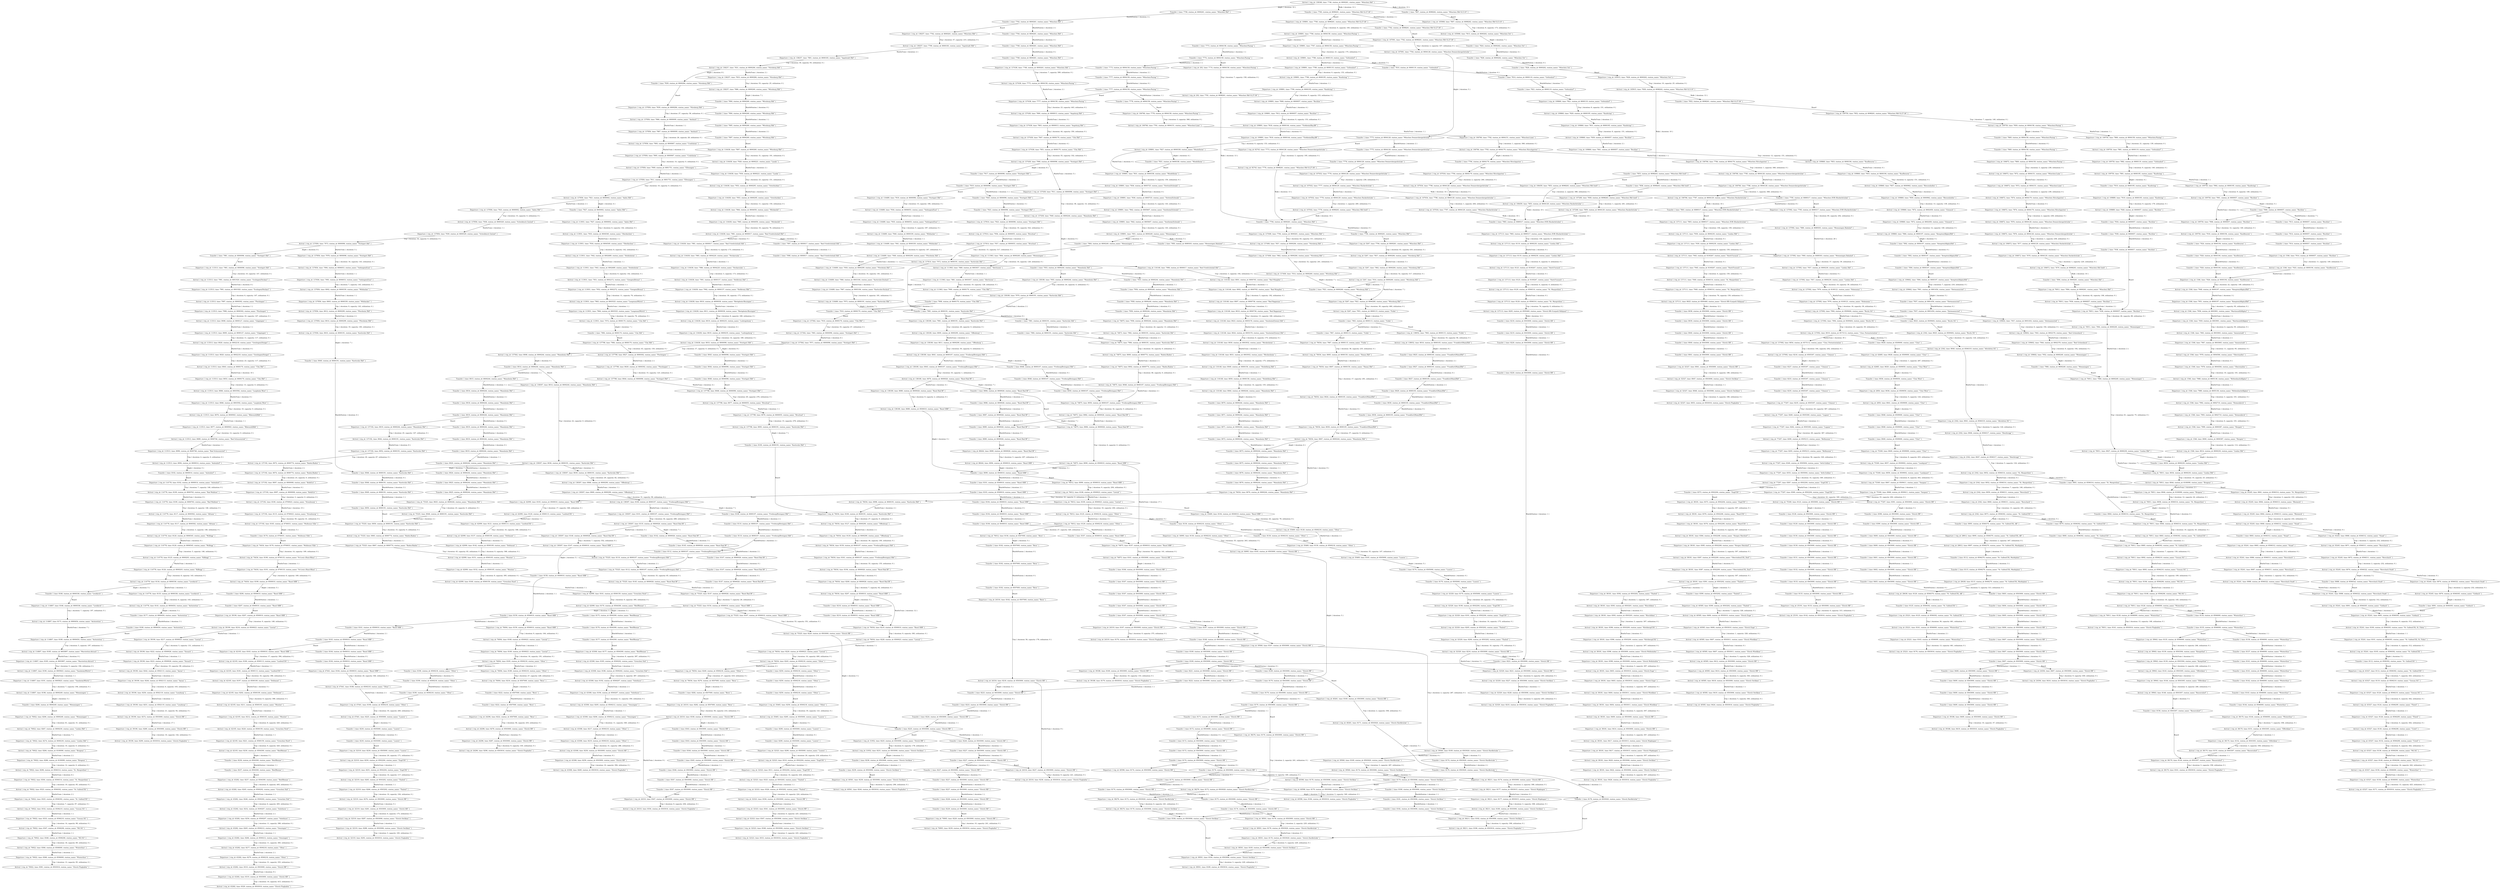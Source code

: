 digraph {
    0 [ label = "Transfer { time: 7775, station_id: 8004158, station_name: \"München-Pasing\" }" ]
    1 [ label = "Departure { trip_id: 202, time: 7774, station_id: 8004158, station_name: \"München-Pasing\" }" ]
    2 [ label = "Transfer { time: 7774, station_id: 8004158, station_name: \"München-Pasing\" }" ]
    3 [ label = "Arrival { trip_id: 202, time: 7781, station_id: 8098261, station_name: \"München Hbf Gl.27-36\" }" ]
    4 [ label = "Transfer { time: 7895, station_id: 8000260, station_name: \"Würzburg Hbf\" }" ]
    5 [ label = "Transfer { time: 7914, station_id: 8000057, station_name: \"Buchloe\" }" ]
    6 [ label = "Transfer { time: 7926, station_id: 8000194, station_name: \"Kaufbeuren\" }" ]
    7 [ label = "Departure { trip_id: 1546, time: 7914, station_id: 8000057, station_name: \"Buchloe\" }" ]
    8 [ label = "Transfer { time: 7914, station_id: 8000057, station_name: \"Buchloe\" }" ]
    9 [ label = "Arrival { trip_id: 1546, time: 7925, station_id: 8000194, station_name: \"Kaufbeuren\" }" ]
    10 [ label = "Departure { trip_id: 1546, time: 7926, station_id: 8000194, station_name: \"Kaufbeuren\" }" ]
    11 [ label = "Transfer { time: 7926, station_id: 8000194, station_name: \"Kaufbeuren\" }" ]
    12 [ label = "Arrival { trip_id: 1546, time: 7948, station_id: 8000197, station_name: \"Kempten(Allgäu)Hbf\" }" ]
    13 [ label = "Departure { trip_id: 1546, time: 7951, station_id: 8000197, station_name: \"Kempten(Allgäu)Hbf\" }" ]
    14 [ label = "Arrival { trip_id: 1546, time: 7958, station_id: 8003901, station_name: \"Martinszell(Allgäu)\" }" ]
    15 [ label = "Departure { trip_id: 1546, time: 7959, station_id: 8003901, station_name: \"Martinszell(Allgäu)\" }" ]
    16 [ label = "Arrival { trip_id: 1546, time: 7965, station_id: 8003065, station_name: \"Immenstadt\" }" ]
    17 [ label = "Departure { trip_id: 1546, time: 7967, station_id: 8003065, station_name: \"Immenstadt\" }" ]
    18 [ label = "Arrival { trip_id: 1546, time: 7978, station_id: 8004584, station_name: \"Oberstaufen\" }" ]
    19 [ label = "Departure { trip_id: 1546, time: 7978, station_id: 8004584, station_name: \"Oberstaufen\" }" ]
    20 [ label = "Arrival { trip_id: 1546, time: 7988, station_id: 8005138, station_name: \"Röthenbach(Allgäu)\" }" ]
    21 [ label = "Departure { trip_id: 1546, time: 7989, station_id: 8005138, station_name: \"Röthenbach(Allgäu)\" }" ]
    22 [ label = "Arrival { trip_id: 1546, time: 7992, station_id: 8002710, station_name: \"Heimenkirch\" }" ]
    23 [ label = "Departure { trip_id: 1546, time: 7993, station_id: 8002710, station_name: \"Heimenkirch\" }" ]
    24 [ label = "Arrival { trip_id: 1546, time: 7999, station_id: 8000387, station_name: \"Hergatz\" }" ]
    25 [ label = "Departure { trip_id: 1546, time: 8000, station_id: 8000387, station_name: \"Hergatz\" }" ]
    26 [ label = "Arrival { trip_id: 1546, time: 8014, station_id: 8000230, station_name: \"Lindau Hbf\" }" ]
    27 [ label = "Transfer { time: 7892, station_id: 8000197, station_name: \"Kempten(Allgäu)Hbf\" }" ]
    28 [ label = "Transfer { time: 7892, station_id: 8000197, station_name: \"Kempten(Allgäu)Hbf\" }" ]
    29 [ label = "Transfer { time: 7894, station_id: 8000260, station_name: \"Würzburg Hbf\" }" ]
    30 [ label = "Departure { trip_id: 2342, time: 8025, station_id: 8509404, station_name: \"Buchs SG\" }" ]
    31 [ label = "Transfer { time: 8025, station_id: 8509404, station_name: \"Buchs SG\" }" ]
    32 [ label = "Arrival { trip_id: 2342, time: 8040, station_id: 8506319, station_name: \"Altstätten SG\" }" ]
    33 [ label = "Departure { trip_id: 2342, time: 8041, station_id: 8506319, station_name: \"Altstätten SG\" }" ]
    34 [ label = "Arrival { trip_id: 2342, time: 8046, station_id: 8506317, station_name: \"Heerbrugg\" }" ]
    35 [ label = "Departure { trip_id: 2342, time: 8047, station_id: 8506317, station_name: \"Heerbrugg\" }" ]
    36 [ label = "Arrival { trip_id: 2342, time: 8052, station_id: 8506314, station_name: \"St. Margrethen\" }" ]
    37 [ label = "Departure { trip_id: 2342, time: 8052, station_id: 8506314, station_name: \"St. Margrethen\" }" ]
    38 [ label = "Arrival { trip_id: 2342, time: 8059, station_id: 8506311, station_name: \"Rorschach\" }" ]
    39 [ label = "Departure { trip_id: 2342, time: 8060, station_id: 8506311, station_name: \"Rorschach\" }" ]
    40 [ label = "Arrival { trip_id: 2342, time: 8073, station_id: 8506302, station_name: \"St. Gallen(CH)\" }" ]
    41 [ label = "Transfer { time: 8079, station_id: 8506302, station_name: \"St. Gallen(CH)\" }" ]
    42 [ label = "Departure { trip_id: 2850, time: 8036, station_id: 8509050, station_name: \"Chur West\" }" ]
    43 [ label = "Transfer { time: 8036, station_id: 8509050, station_name: \"Chur West\" }" ]
    44 [ label = "Arrival { trip_id: 2850, time: 8041, station_id: 8509000, station_name: \"Chur\" }" ]
    45 [ label = "Departure { trip_id: 5267, time: 7794, station_id: 8000261, station_name: \"München Hbf\" }" ]
    46 [ label = "Transfer { time: 7794, station_id: 8000261, station_name: \"München Hbf\" }" ]
    47 [ label = "Arrival { trip_id: 5267, time: 7857, station_id: 8000284, station_name: \"Nürnberg Hbf\" }" ]
    48 [ label = "Departure { trip_id: 5267, time: 7862, station_id: 8000284, station_name: \"Nürnberg Hbf\" }" ]
    49 [ label = "Arrival { trip_id: 5267, time: 7914, station_id: 8000260, station_name: \"Würzburg Hbf\" }" ]
    50 [ label = "Departure { trip_id: 5267, time: 7921, station_id: 8000260, station_name: \"Würzburg Hbf\" }" ]
    51 [ label = "Transfer { time: 7921, station_id: 8000260, station_name: \"Würzburg Hbf\" }" ]
    52 [ label = "Arrival { trip_id: 5267, time: 7951, station_id: 8000115, station_name: \"Fulda\" }" ]
    53 [ label = "Transfer { time: 8110, station_id: 8000107, station_name: \"Freiburg(Breisgau) Hbf\" }" ]
    54 [ label = "Transfer { time: 8108, station_id: 8000107, station_name: \"Freiburg(Breisgau) Hbf\" }" ]
    55 [ label = "Transfer { time: 8048, station_id: 8000107, station_name: \"Freiburg(Breisgau) Hbf\" }" ]
    56 [ label = "Transfer { time: 8402, station_id: 8503000, station_name: \"Zürich HB\" }" ]
    57 [ label = "Transfer { time: 8222, station_id: 8503000, station_name: \"Zürich HB\" }" ]
    58 [ label = "Transfer { time: 8134, station_id: 8506000, station_name: \"Winterthur\" }" ]
    59 [ label = "Departure { trip_id: 24296, time: 8222, station_id: 8507000, station_name: \"Bern\" }" ]
    60 [ label = "Transfer { time: 8222, station_id: 8507000, station_name: \"Bern\" }" ]
    61 [ label = "Arrival { trip_id: 24296, time: 8278, station_id: 8503000, station_name: \"Zürich HB\" }" ]
    62 [ label = "Departure { trip_id: 24296, time: 8287, station_id: 8503000, station_name: \"Zürich HB\" }" ]
    63 [ label = "Arrival { trip_id: 24296, time: 8296, station_id: 8503016, station_name: \"Zürich Flughafen\" }" ]
    64 [ label = "Departure { trip_id: 24304, time: 8407, station_id: 8503000, station_name: \"Zürich HB\" }" ]
    65 [ label = "Transfer { time: 8407, station_id: 8503000, station_name: \"Zürich HB\" }" ]
    66 [ label = "Arrival { trip_id: 24304, time: 8416, station_id: 8503016, station_name: \"Zürich Flughafen\" }" ]
    67 [ label = "Departure { trip_id: 24310, time: 8282, station_id: 8507000, station_name: \"Bern\" }" ]
    68 [ label = "Transfer { time: 8282, station_id: 8507000, station_name: \"Bern\" }" ]
    69 [ label = "Arrival { trip_id: 24310, time: 8338, station_id: 8503000, station_name: \"Zürich HB\" }" ]
    70 [ label = "Departure { trip_id: 24310, time: 8347, station_id: 8503000, station_name: \"Zürich HB\" }" ]
    71 [ label = "Transfer { time: 8347, station_id: 8503000, station_name: \"Zürich HB\" }" ]
    72 [ label = "Arrival { trip_id: 24310, time: 8356, station_id: 8503016, station_name: \"Zürich Flughafen\" }" ]
    73 [ label = "Departure { trip_id: 24316, time: 8162, station_id: 8507000, station_name: \"Bern\" }" ]
    74 [ label = "Transfer { time: 8162, station_id: 8507000, station_name: \"Bern\" }" ]
    75 [ label = "Arrival { trip_id: 24316, time: 8218, station_id: 8503000, station_name: \"Zürich HB\" }" ]
    76 [ label = "Departure { trip_id: 24316, time: 8227, station_id: 8503000, station_name: \"Zürich HB\" }" ]
    77 [ label = "Transfer { time: 8227, station_id: 8503000, station_name: \"Zürich HB\" }" ]
    78 [ label = "Arrival { trip_id: 24316, time: 8236, station_id: 8503016, station_name: \"Zürich Flughafen\" }" ]
    79 [ label = "Departure { trip_id: 24319, time: 8167, station_id: 8503000, station_name: \"Zürich HB\" }" ]
    80 [ label = "Transfer { time: 8167, station_id: 8503000, station_name: \"Zürich HB\" }" ]
    81 [ label = "Arrival { trip_id: 24319, time: 8176, station_id: 8503016, station_name: \"Zürich Flughafen\" }" ]
    82 [ label = "Departure { trip_id: 25191, time: 8133, station_id: 8503000, station_name: \"Zürich HB\" }" ]
    83 [ label = "Transfer { time: 8133, station_id: 8503000, station_name: \"Zürich HB\" }" ]
    84 [ label = "Arrival { trip_id: 25191, time: 8142, station_id: 8503016, station_name: \"Zürich Flughafen\" }" ]
    85 [ label = "Transfer { time: 8132, station_id: 8503000, station_name: \"Zürich HB\" }" ]
    86 [ label = "Departure { trip_id: 25221, time: 8125, station_id: 8506302, station_name: \"St. Gallen(CH)\" }" ]
    87 [ label = "Transfer { time: 8125, station_id: 8506302, station_name: \"St. Gallen(CH)\" }" ]
    88 [ label = "Arrival { trip_id: 25221, time: 8161, station_id: 8506000, station_name: \"Winterthur\" }" ]
    89 [ label = "Departure { trip_id: 25221, time: 8163, station_id: 8506000, station_name: \"Winterthur\" }" ]
    90 [ label = "Arrival { trip_id: 25221, time: 8176, station_id: 8503016, station_name: \"Zürich Flughafen\" }" ]
    91 [ label = "Transfer { time: 8250, station_id: 8500218, station_name: \"Olten\" }" ]
    92 [ label = "Transfer { time: 8343, station_id: 8503000, station_name: \"Zürich HB\" }" ]
    93 [ label = "Transfer { time: 8176, station_id: 8504300, station_name: \"Biel/Bienne\" }" ]
    94 [ label = "Transfer { time: 8223, station_id: 8503000, station_name: \"Zürich HB\" }" ]
    95 [ label = "Transfer { time: 8236, station_id: 8504300, station_name: \"Biel/Bienne\" }" ]
    96 [ label = "Transfer { time: 8172, station_id: 8503000, station_name: \"Zürich HB\" }" ]
    97 [ label = "Transfer { time: 8174, station_id: 8503000, station_name: \"Zürich HB\" }" ]
    98 [ label = "Departure { trip_id: 28438, time: 8115, station_id: 8506270, station_name: \"St. Gallen(CH), Marktplatz\" }" ]
    99 [ label = "Transfer { time: 8115, station_id: 8506270, station_name: \"St. Gallen(CH), Marktplatz\" }" ]
    100 [ label = "Arrival { trip_id: 28438, time: 8120, station_id: 8506370, station_name: \"St. Gallen(CH), AB\" }" ]
    101 [ label = "Transfer { time: 8112, station_id: 8506270, station_name: \"St. Gallen(CH), Marktplatz\" }" ]
    102 [ label = "Departure { trip_id: 28812, time: 8095, station_id: 8506370, station_name: \"St. Gallen(CH), AB\" }" ]
    103 [ label = "Transfer { time: 8095, station_id: 8506370, station_name: \"St. Gallen(CH), AB\" }" ]
    104 [ label = "Arrival { trip_id: 28812, time: 8097, station_id: 8506270, station_name: \"St. Gallen(CH), Marktplatz\" }" ]
    105 [ label = "Transfer { time: 8143, station_id: 8506000, station_name: \"Winterthur\" }" ]
    106 [ label = "Transfer { time: 8170, station_id: 8505000, station_name: \"Luzern\" }" ]
    107 [ label = "Transfer { time: 8230, station_id: 8505000, station_name: \"Luzern\" }" ]
    108 [ label = "Transfer { time: 8290, station_id: 8505000, station_name: \"Luzern\" }" ]
    109 [ label = "Departure { trip_id: 31952, time: 8225, station_id: 8503000, station_name: \"Zürich HB\" }" ]
    110 [ label = "Transfer { time: 8225, station_id: 8503000, station_name: \"Zürich HB\" }" ]
    111 [ label = "Arrival { trip_id: 31952, time: 8231, station_id: 8503006, station_name: \"Zürich Oerlikon\" }" ]
    112 [ label = "Transfer { time: 8345, station_id: 8503000, station_name: \"Zürich HB\" }" ]
    113 [ label = "Transfer { time: 8405, station_id: 8503000, station_name: \"Zürich HB\" }" ]
    114 [ label = "Transfer { time: 8344, station_id: 8503000, station_name: \"Zürich HB\" }" ]
    115 [ label = "Transfer { time: 8224, station_id: 8503000, station_name: \"Zürich HB\" }" ]
    116 [ label = "Transfer { time: 8404, station_id: 8503000, station_name: \"Zürich HB\" }" ]
    117 [ label = "Departure { trip_id: 32319, time: 8230, station_id: 8505000, station_name: \"Luzern\" }" ]
    118 [ label = "Transfer { time: 8230, station_id: 8505000, station_name: \"Luzern\" }" ]
    119 [ label = "Arrival { trip_id: 32319, time: 8250, station_id: 8502204, station_name: \"Zug(CH)\" }" ]
    120 [ label = "Departure { trip_id: 32319, time: 8251, station_id: 8502204, station_name: \"Zug(CH)\" }" ]
    121 [ label = "Arrival { trip_id: 32319, time: 8265, station_id: 8503202, station_name: \"Thalwil\" }" ]
    122 [ label = "Departure { trip_id: 32319, time: 8266, station_id: 8503202, station_name: \"Thalwil\" }" ]
    123 [ label = "Arrival { trip_id: 32319, time: 8276, station_id: 8503000, station_name: \"Zürich HB\" }" ]
    124 [ label = "Departure { trip_id: 32319, time: 8281, station_id: 8503000, station_name: \"Zürich HB\" }" ]
    125 [ label = "Arrival { trip_id: 32319, time: 8287, station_id: 8503006, station_name: \"Zürich Oerlikon\" }" ]
    126 [ label = "Departure { trip_id: 32319, time: 8288, station_id: 8503006, station_name: \"Zürich Oerlikon\" }" ]
    127 [ label = "Arrival { trip_id: 32319, time: 8293, station_id: 8503016, station_name: \"Zürich Flughafen\" }" ]
    128 [ label = "Departure { trip_id: 32323, time: 8290, station_id: 8505000, station_name: \"Luzern\" }" ]
    129 [ label = "Transfer { time: 8290, station_id: 8505000, station_name: \"Luzern\" }" ]
    130 [ label = "Arrival { trip_id: 32323, time: 8310, station_id: 8502204, station_name: \"Zug(CH)\" }" ]
    131 [ label = "Departure { trip_id: 32323, time: 8311, station_id: 8502204, station_name: \"Zug(CH)\" }" ]
    132 [ label = "Arrival { trip_id: 32323, time: 8325, station_id: 8503202, station_name: \"Thalwil\" }" ]
    133 [ label = "Departure { trip_id: 32323, time: 8326, station_id: 8503202, station_name: \"Thalwil\" }" ]
    134 [ label = "Arrival { trip_id: 32323, time: 8336, station_id: 8503000, station_name: \"Zürich HB\" }" ]
    135 [ label = "Departure { trip_id: 32323, time: 8341, station_id: 8503000, station_name: \"Zürich HB\" }" ]
    136 [ label = "Arrival { trip_id: 32323, time: 8347, station_id: 8503006, station_name: \"Zürich Oerlikon\" }" ]
    137 [ label = "Departure { trip_id: 32323, time: 8348, station_id: 8503006, station_name: \"Zürich Oerlikon\" }" ]
    138 [ label = "Arrival { trip_id: 32323, time: 8353, station_id: 8503016, station_name: \"Zürich Flughafen\" }" ]
    139 [ label = "Departure { trip_id: 32327, time: 8041, station_id: 8503000, station_name: \"Zürich HB\" }" ]
    140 [ label = "Transfer { time: 8041, station_id: 8503000, station_name: \"Zürich HB\" }" ]
    141 [ label = "Arrival { trip_id: 32327, time: 8047, station_id: 8503006, station_name: \"Zürich Oerlikon\" }" ]
    142 [ label = "Departure { trip_id: 32327, time: 8048, station_id: 8503006, station_name: \"Zürich Oerlikon\" }" ]
    143 [ label = "Arrival { trip_id: 32327, time: 8053, station_id: 8503016, station_name: \"Zürich Flughafen\" }" ]
    144 [ label = "Departure { trip_id: 32329, time: 8170, station_id: 8505000, station_name: \"Luzern\" }" ]
    145 [ label = "Transfer { time: 8170, station_id: 8505000, station_name: \"Luzern\" }" ]
    146 [ label = "Arrival { trip_id: 32329, time: 8190, station_id: 8502204, station_name: \"Zug(CH)\" }" ]
    147 [ label = "Departure { trip_id: 32329, time: 8191, station_id: 8502204, station_name: \"Zug(CH)\" }" ]
    148 [ label = "Arrival { trip_id: 32329, time: 8205, station_id: 8503202, station_name: \"Thalwil\" }" ]
    149 [ label = "Departure { trip_id: 32329, time: 8206, station_id: 8503202, station_name: \"Thalwil\" }" ]
    150 [ label = "Arrival { trip_id: 32329, time: 8216, station_id: 8503000, station_name: \"Zürich HB\" }" ]
    151 [ label = "Departure { trip_id: 32329, time: 8221, station_id: 8503000, station_name: \"Zürich HB\" }" ]
    152 [ label = "Transfer { time: 8221, station_id: 8503000, station_name: \"Zürich HB\" }" ]
    153 [ label = "Arrival { trip_id: 32329, time: 8227, station_id: 8503006, station_name: \"Zürich Oerlikon\" }" ]
    154 [ label = "Departure { trip_id: 32329, time: 8228, station_id: 8503006, station_name: \"Zürich Oerlikon\" }" ]
    155 [ label = "Arrival { trip_id: 32329, time: 8233, station_id: 8503016, station_name: \"Zürich Flughafen\" }" ]
    156 [ label = "Transfer { time: 8250, station_id: 8500218, station_name: \"Olten\" }" ]
    157 [ label = "Departure { trip_id: 34995, time: 8130, station_id: 8500218, station_name: \"Olten\" }" ]
    158 [ label = "Transfer { time: 8130, station_id: 8500218, station_name: \"Olten\" }" ]
    159 [ label = "Arrival { trip_id: 34995, time: 8165, station_id: 8503000, station_name: \"Zürich HB\" }" ]
    160 [ label = "Transfer { time: 8190, station_id: 8500218, station_name: \"Olten\" }" ]
    161 [ label = "Departure { trip_id: 35241, time: 8083, station_id: 8506312, station_name: \"Staad\" }" ]
    162 [ label = "Transfer { time: 8083, station_id: 8506312, station_name: \"Staad\" }" ]
    163 [ label = "Arrival { trip_id: 35241, time: 8086, station_id: 8506311, station_name: \"Rorschach\" }" ]
    164 [ label = "Departure { trip_id: 35241, time: 8087, station_id: 8506311, station_name: \"Rorschach\" }" ]
    165 [ label = "Arrival { trip_id: 35241, time: 8088, station_id: 8506322, station_name: \"Rorschach Stadt\" }" ]
    166 [ label = "Departure { trip_id: 35241, time: 8088, station_id: 8506322, station_name: \"Rorschach Stadt\" }" ]
    167 [ label = "Transfer { time: 8088, station_id: 8506322, station_name: \"Rorschach Stadt\" }" ]
    168 [ label = "Arrival { trip_id: 35241, time: 8091, station_id: 8506305, station_name: \"Goldach\" }" ]
    169 [ label = "Departure { trip_id: 35241, time: 8091, station_id: 8506305, station_name: \"Goldach\" }" ]
    170 [ label = "Transfer { time: 8091, station_id: 8506305, station_name: \"Goldach\" }" ]
    171 [ label = "Arrival { trip_id: 35241, time: 8100, station_id: 8506303, station_name: \"St. Gallen(CH), St. Fiden\" }" ]
    172 [ label = "Departure { trip_id: 35241, time: 8101, station_id: 8506303, station_name: \"St. Gallen(CH), St. Fiden\" }" ]
    173 [ label = "Arrival { trip_id: 35241, time: 8105, station_id: 8506302, station_name: \"St. Gallen(CH)\" }" ]
    174 [ label = "Departure { trip_id: 35245, time: 8061, station_id: 8506314, station_name: \"St. Margrethen\" }" ]
    175 [ label = "Transfer { time: 8061, station_id: 8506314, station_name: \"St. Margrethen\" }" ]
    176 [ label = "Arrival { trip_id: 35245, time: 8064, station_id: 8506313, station_name: \"Rheineck\" }" ]
    177 [ label = "Departure { trip_id: 35245, time: 8064, station_id: 8506313, station_name: \"Rheineck\" }" ]
    178 [ label = "Arrival { trip_id: 35245, time: 8068, station_id: 8506312, station_name: \"Staad\" }" ]
    179 [ label = "Departure { trip_id: 35245, time: 8068, station_id: 8506312, station_name: \"Staad\" }" ]
    180 [ label = "Arrival { trip_id: 35245, time: 8071, station_id: 8506311, station_name: \"Rorschach\" }" ]
    181 [ label = "Departure { trip_id: 35245, time: 8072, station_id: 8506311, station_name: \"Rorschach\" }" ]
    182 [ label = "Arrival { trip_id: 35245, time: 8074, station_id: 8506322, station_name: \"Rorschach Stadt\" }" ]
    183 [ label = "Departure { trip_id: 35245, time: 8074, station_id: 8506322, station_name: \"Rorschach Stadt\" }" ]
    184 [ label = "Arrival { trip_id: 35245, time: 8076, station_id: 8506305, station_name: \"Goldach\" }" ]
    185 [ label = "Transfer { time: 8190, station_id: 8500218, station_name: \"Olten\" }" ]
    186 [ label = "Departure { trip_id: 35465, time: 8250, station_id: 8500218, station_name: \"Olten\" }" ]
    187 [ label = "Transfer { time: 8250, station_id: 8500218, station_name: \"Olten\" }" ]
    188 [ label = "Arrival { trip_id: 35465, time: 8285, station_id: 8505000, station_name: \"Luzern\" }" ]
    189 [ label = "Departure { trip_id: 35469, time: 8104, station_id: 8500010, station_name: \"Basel SBB\" }" ]
    190 [ label = "Transfer { time: 8104, station_id: 8500010, station_name: \"Basel SBB\" }" ]
    191 [ label = "Arrival { trip_id: 35469, time: 8128, station_id: 8500218, station_name: \"Olten\" }" ]
    192 [ label = "Departure { trip_id: 35469, time: 8130, station_id: 8500218, station_name: \"Olten\" }" ]
    193 [ label = "Transfer { time: 8130, station_id: 8500218, station_name: \"Olten\" }" ]
    194 [ label = "Arrival { trip_id: 35469, time: 8165, station_id: 8505000, station_name: \"Luzern\" }" ]
    195 [ label = "Transfer { time: 8228, station_id: 8503000, station_name: \"Zürich HB\" }" ]
    196 [ label = "Transfer { time: 8346, station_id: 8503000, station_name: \"Zürich HB\" }" ]
    197 [ label = "Transfer { time: 8406, station_id: 8503000, station_name: \"Zürich HB\" }" ]
    198 [ label = "Transfer { time: 8226, station_id: 8503000, station_name: \"Zürich HB\" }" ]
    199 [ label = "Transfer { time: 8166, station_id: 8503000, station_name: \"Zürich HB\" }" ]
    200 [ label = "Transfer { time: 8170, station_id: 8503000, station_name: \"Zürich HB\" }" ]
    201 [ label = "Departure { trip_id: 38170, time: 8144, station_id: 8506000, station_name: \"Winterthur\" }" ]
    202 [ label = "Transfer { time: 8144, station_id: 8506000, station_name: \"Winterthur\" }" ]
    203 [ label = "Arrival { trip_id: 38170, time: 8151, station_id: 8503305, station_name: \"Effretikon\" }" ]
    204 [ label = "Departure { trip_id: 38170, time: 8152, station_id: 8503305, station_name: \"Effretikon\" }" ]
    205 [ label = "Arrival { trip_id: 38170, time: 8155, station_id: 8503307, station_name: \"Bassersdorf\" }" ]
    206 [ label = "Departure { trip_id: 38170, time: 8156, station_id: 8503307, station_name: \"Bassersdorf\" }" ]
    207 [ label = "Transfer { time: 8156, station_id: 8503307, station_name: \"Bassersdorf\" }" ]
    208 [ label = "Arrival { trip_id: 38170, time: 8161, station_id: 8503016, station_name: \"Zürich Flughafen\" }" ]
    209 [ label = "Departure { trip_id: 38181, time: 8373, station_id: 8502204, station_name: \"Zug(CH)\" }" ]
    210 [ label = "Transfer { time: 8373, station_id: 8502204, station_name: \"Zug(CH)\" }" ]
    211 [ label = "Arrival { trip_id: 38181, time: 8376, station_id: 8502206, station_name: \"Baar(CH)\" }" ]
    212 [ label = "Departure { trip_id: 38181, time: 8376, station_id: 8502206, station_name: \"Baar(CH)\" }" ]
    213 [ label = "Arrival { trip_id: 38181, time: 8384, station_id: 8502208, station_name: \"Horgen Oberdorf\" }" ]
    214 [ label = "Departure { trip_id: 38181, time: 8385, station_id: 8502208, station_name: \"Horgen Oberdorf\" }" ]
    215 [ label = "Arrival { trip_id: 38181, time: 8387, station_id: 8502209, station_name: \"Oberrieden(CH), Dorf\" }" ]
    216 [ label = "Departure { trip_id: 38181, time: 8387, station_id: 8502209, station_name: \"Oberrieden(CH), Dorf\" }" ]
    217 [ label = "Arrival { trip_id: 38181, time: 8391, station_id: 8503202, station_name: \"Thalwil\" }" ]
    218 [ label = "Departure { trip_id: 38181, time: 8392, station_id: 8503202, station_name: \"Thalwil\" }" ]
    219 [ label = "Arrival { trip_id: 38181, time: 8393, station_id: 8503201, station_name: \"Rüschlikon\" }" ]
    220 [ label = "Departure { trip_id: 38181, time: 8393, station_id: 8503201, station_name: \"Rüschlikon\" }" ]
    221 [ label = "Arrival { trip_id: 38181, time: 8396, station_id: 8503200, station_name: \"Kilchberg(CH)\" }" ]
    222 [ label = "Departure { trip_id: 38181, time: 8396, station_id: 8503200, station_name: \"Kilchberg(CH)\" }" ]
    223 [ label = "Arrival { trip_id: 38181, time: 8398, station_id: 8503009, station_name: \"Zürich Wollishofen\" }" ]
    224 [ label = "Departure { trip_id: 38181, time: 8398, station_id: 8503009, station_name: \"Zürich Wollishofen\" }" ]
    225 [ label = "Arrival { trip_id: 38181, time: 8403, station_id: 8503010, station_name: \"Zürich Enge\" }" ]
    226 [ label = "Departure { trip_id: 38181, time: 8403, station_id: 8503010, station_name: \"Zürich Enge\" }" ]
    227 [ label = "Arrival { trip_id: 38181, time: 8404, station_id: 8503011, station_name: \"Zürich Wiedikon\" }" ]
    228 [ label = "Departure { trip_id: 38181, time: 8404, station_id: 8503011, station_name: \"Zürich Wiedikon\" }" ]
    229 [ label = "Arrival { trip_id: 38181, time: 8409, station_id: 8503000, station_name: \"Zürich HB\" }" ]
    230 [ label = "Departure { trip_id: 38181, time: 8414, station_id: 8503000, station_name: \"Zürich HB\" }" ]
    231 [ label = "Arrival { trip_id: 38181, time: 8417, station_id: 8503015, station_name: \"Zürich Wipkingen\" }" ]
    232 [ label = "Departure { trip_id: 38181, time: 8417, station_id: 8503015, station_name: \"Zürich Wipkingen\" }" ]
    233 [ label = "Arrival { trip_id: 38181, time: 8420, station_id: 8503006, station_name: \"Zürich Oerlikon\" }" ]
    234 [ label = "Departure { trip_id: 38181, time: 8422, station_id: 8503006, station_name: \"Zürich Oerlikon\" }" ]
    235 [ label = "Arrival { trip_id: 38181, time: 8426, station_id: 8503016, station_name: \"Zürich Flughafen\" }" ]
    236 [ label = "Departure { trip_id: 38211, time: 8174, station_id: 8503000, station_name: \"Zürich HB\" }" ]
    237 [ label = "Transfer { time: 8174, station_id: 8503000, station_name: \"Zürich HB\" }" ]
    238 [ label = "Arrival { trip_id: 38211, time: 8177, station_id: 8503015, station_name: \"Zürich Wipkingen\" }" ]
    239 [ label = "Departure { trip_id: 38211, time: 8177, station_id: 8503015, station_name: \"Zürich Wipkingen\" }" ]
    240 [ label = "Arrival { trip_id: 38211, time: 8180, station_id: 8503006, station_name: \"Zürich Oerlikon\" }" ]
    241 [ label = "Departure { trip_id: 38211, time: 8182, station_id: 8503006, station_name: \"Zürich Oerlikon\" }" ]
    242 [ label = "Transfer { time: 8182, station_id: 8503006, station_name: \"Zürich Oerlikon\" }" ]
    243 [ label = "Arrival { trip_id: 38211, time: 8186, station_id: 8503016, station_name: \"Zürich Flughafen\" }" ]
    244 [ label = "Transfer { time: 8174, station_id: 8503020, station_name: \"Zürich Hardbrücke\" }" ]
    245 [ label = "Departure { trip_id: 38276, time: 8170, station_id: 8503000, station_name: \"Zürich HB\" }" ]
    246 [ label = "Transfer { time: 8170, station_id: 8503000, station_name: \"Zürich HB\" }" ]
    247 [ label = "Arrival { trip_id: 38276, time: 8172, station_id: 8503020, station_name: \"Zürich Hardbrücke\" }" ]
    248 [ label = "Departure { trip_id: 38276, time: 8172, station_id: 8503020, station_name: \"Zürich Hardbrücke\" }" ]
    249 [ label = "Arrival { trip_id: 38276, time: 8178, station_id: 8503006, station_name: \"Zürich Oerlikon\" }" ]
    250 [ label = "Transfer { time: 8180, station_id: 8503006, station_name: \"Zürich Oerlikon\" }" ]
    251 [ label = "Transfer { time: 8171, station_id: 8503000, station_name: \"Zürich HB\" }" ]
    252 [ label = "Transfer { time: 8136, station_id: 8506000, station_name: \"Winterthur\" }" ]
    253 [ label = "Departure { trip_id: 38501, time: 8176, station_id: 8503000, station_name: \"Zürich HB\" }" ]
    254 [ label = "Transfer { time: 8176, station_id: 8503000, station_name: \"Zürich HB\" }" ]
    255 [ label = "Arrival { trip_id: 38501, time: 8178, station_id: 8503020, station_name: \"Zürich Hardbrücke\" }" ]
    256 [ label = "Departure { trip_id: 38501, time: 8178, station_id: 8503020, station_name: \"Zürich Hardbrücke\" }" ]
    257 [ label = "Transfer { time: 8178, station_id: 8503020, station_name: \"Zürich Hardbrücke\" }" ]
    258 [ label = "Arrival { trip_id: 38501, time: 8183, station_id: 8503006, station_name: \"Zürich Oerlikon\" }" ]
    259 [ label = "Departure { trip_id: 38501, time: 8184, station_id: 8503006, station_name: \"Zürich Oerlikon\" }" ]
    260 [ label = "Transfer { time: 8184, station_id: 8503006, station_name: \"Zürich Oerlikon\" }" ]
    261 [ label = "Arrival { trip_id: 38501, time: 8189, station_id: 8503016, station_name: \"Zürich Flughafen\" }" ]
    262 [ label = "Transfer { time: 8175, station_id: 8503000, station_name: \"Zürich HB\" }" ]
    263 [ label = "Transfer { time: 8170, station_id: 8503000, station_name: \"Zürich HB\" }" ]
    264 [ label = "Transfer { time: 8172, station_id: 8503000, station_name: \"Zürich HB\" }" ]
    265 [ label = "Transfer { time: 8238, station_id: 8503006, station_name: \"Zürich Oerlikon\" }" ]
    266 [ label = "Transfer { time: 8137, station_id: 8506000, station_name: \"Winterthur\" }" ]
    267 [ label = "Departure { trip_id: 39186, time: 8409, station_id: 8503000, station_name: \"Zürich HB\" }" ]
    268 [ label = "Transfer { time: 8409, station_id: 8503000, station_name: \"Zürich HB\" }" ]
    269 [ label = "Arrival { trip_id: 39186, time: 8419, station_id: 8503016, station_name: \"Zürich Flughafen\" }" ]
    270 [ label = "Departure { trip_id: 39188, time: 8169, station_id: 8503000, station_name: \"Zürich HB\" }" ]
    271 [ label = "Transfer { time: 8169, station_id: 8503000, station_name: \"Zürich HB\" }" ]
    272 [ label = "Arrival { trip_id: 39188, time: 8179, station_id: 8503016, station_name: \"Zürich Flughafen\" }" ]
    273 [ label = "Departure { trip_id: 39190, time: 8207, station_id: 8500010, station_name: \"Basel SBB\" }" ]
    274 [ label = "Transfer { time: 8207, station_id: 8500010, station_name: \"Basel SBB\" }" ]
    275 [ label = "Arrival { trip_id: 39190, time: 8216, station_id: 8500023, station_name: \"Liestal\" }" ]
    276 [ label = "Departure { trip_id: 39190, time: 8217, station_id: 8500023, station_name: \"Liestal\" }" ]
    277 [ label = "Arrival { trip_id: 39190, time: 8222, station_id: 8500026, station_name: \"Sissach\" }" ]
    278 [ label = "Departure { trip_id: 39190, time: 8223, station_id: 8500026, station_name: \"Sissach\" }" ]
    279 [ label = "Arrival { trip_id: 39190, time: 8242, station_id: 8502113, station_name: \"Aarau\" }" ]
    280 [ label = "Departure { trip_id: 39190, time: 8244, station_id: 8502113, station_name: \"Aarau\" }" ]
    281 [ label = "Arrival { trip_id: 39190, time: 8250, station_id: 8502119, station_name: \"Lenzburg\" }" ]
    282 [ label = "Departure { trip_id: 39190, time: 8251, station_id: 8502119, station_name: \"Lenzburg\" }" ]
    283 [ label = "Arrival { trip_id: 39190, time: 8272, station_id: 8503000, station_name: \"Zürich HB\" }" ]
    284 [ label = "Departure { trip_id: 39190, time: 8289, station_id: 8503000, station_name: \"Zürich HB\" }" ]
    285 [ label = "Arrival { trip_id: 39190, time: 8299, station_id: 8503016, station_name: \"Zürich Flughafen\" }" ]
    286 [ label = "Transfer { time: 8141, station_id: 8506000, station_name: \"Winterthur\" }" ]
    287 [ label = "Transfer { time: 8174, station_id: 8503000, station_name: \"Zürich HB\" }" ]
    288 [ label = "Transfer { time: 8176, station_id: 8503020, station_name: \"Zürich Hardbrücke\" }" ]
    289 [ label = "Transfer { time: 8168, station_id: 8503000, station_name: \"Zürich HB\" }" ]
    290 [ label = "Transfer { time: 8167, station_id: 8503000, station_name: \"Zürich HB\" }" ]
    291 [ label = "Transfer { time: 8227, station_id: 8503000, station_name: \"Zürich HB\" }" ]
    292 [ label = "Transfer { time: 8128, station_id: 8503000, station_name: \"Zürich HB\" }" ]
    293 [ label = "Departure { trip_id: 39560, time: 8167, station_id: 8503000, station_name: \"Zürich HB\" }" ]
    294 [ label = "Transfer { time: 8167, station_id: 8503000, station_name: \"Zürich HB\" }" ]
    295 [ label = "Arrival { trip_id: 39560, time: 8169, station_id: 8503020, station_name: \"Zürich Hardbrücke\" }" ]
    296 [ label = "Departure { trip_id: 39560, time: 8169, station_id: 8503020, station_name: \"Zürich Hardbrücke\" }" ]
    297 [ label = "Arrival { trip_id: 39560, time: 8174, station_id: 8503006, station_name: \"Zürich Oerlikon\" }" ]
    298 [ label = "Transfer { time: 8407, station_id: 8503000, station_name: \"Zürich HB\" }" ]
    299 [ label = "Transfer { time: 8227, station_id: 8503000, station_name: \"Zürich HB\" }" ]
    300 [ label = "Transfer { time: 8218, station_id: 8503000, station_name: \"Zürich HB\" }" ]
    301 [ label = "Transfer { time: 8038, station_id: 8503000, station_name: \"Zürich HB\" }" ]
    302 [ label = "Transfer { time: 8398, station_id: 8503000, station_name: \"Zürich HB\" }" ]
    303 [ label = "Transfer { time: 8141, station_id: 8506000, station_name: \"Winterthur\" }" ]
    304 [ label = "Transfer { time: 8167, station_id: 8503000, station_name: \"Zürich HB\" }" ]
    305 [ label = "Transfer { time: 8227, station_id: 8503000, station_name: \"Zürich HB\" }" ]
    306 [ label = "Transfer { time: 8347, station_id: 8503000, station_name: \"Zürich HB\" }" ]
    307 [ label = "Transfer { time: 8407, station_id: 8503000, station_name: \"Zürich HB\" }" ]
    308 [ label = "Departure { trip_id: 39943, time: 8135, station_id: 8506000, station_name: \"Winterthur\" }" ]
    309 [ label = "Transfer { time: 8135, station_id: 8506000, station_name: \"Winterthur\" }" ]
    310 [ label = "Arrival { trip_id: 39943, time: 8139, station_id: 8503304, station_name: \"Kemptthal\" }" ]
    311 [ label = "Departure { trip_id: 39943, time: 8139, station_id: 8503304, station_name: \"Kemptthal\" }" ]
    312 [ label = "Arrival { trip_id: 39943, time: 8143, station_id: 8503305, station_name: \"Effretikon\" }" ]
    313 [ label = "Departure { trip_id: 39943, time: 8144, station_id: 8503305, station_name: \"Effretikon\" }" ]
    314 [ label = "Arrival { trip_id: 39943, time: 8148, station_id: 8503307, station_name: \"Bassersdorf\" }" ]
    315 [ label = "Transfer { time: 8172, station_id: 8503000, station_name: \"Zürich HB\" }" ]
    316 [ label = "Transfer { time: 8131, station_id: 8503000, station_name: \"Zürich HB\" }" ]
    317 [ label = "Transfer { time: 8221, station_id: 8503000, station_name: \"Zürich HB\" }" ]
    318 [ label = "Transfer { time: 8401, station_id: 8503000, station_name: \"Zürich HB\" }" ]
    319 [ label = "Transfer { time: 8040, station_id: 8503000, station_name: \"Zürich HB\" }" ]
    320 [ label = "Transfer { time: 8220, station_id: 8503000, station_name: \"Zürich HB\" }" ]
    321 [ label = "Transfer { time: 8130, station_id: 8503000, station_name: \"Zürich HB\" }" ]
    322 [ label = "Transfer { time: 8400, station_id: 8503000, station_name: \"Zürich HB\" }" ]
    323 [ label = "Transfer { time: 8181, station_id: 8503006, station_name: \"Zürich Oerlikon\" }" ]
    324 [ label = "Transfer { time: 8409, station_id: 8503000, station_name: \"Zürich HB\" }" ]
    325 [ label = "Departure { trip_id: 40261, time: 8169, station_id: 8503000, station_name: \"Zürich HB\" }" ]
    326 [ label = "Transfer { time: 8169, station_id: 8503000, station_name: \"Zürich HB\" }" ]
    327 [ label = "Arrival { trip_id: 40261, time: 8171, station_id: 8503020, station_name: \"Zürich Hardbrücke\" }" ]
    328 [ label = "Transfer { time: 8343, station_id: 8503000, station_name: \"Zürich HB\" }" ]
    329 [ label = "Transfer { time: 8403, station_id: 8503000, station_name: \"Zürich HB\" }" ]
    330 [ label = "Transfer { time: 8223, station_id: 8503000, station_name: \"Zürich HB\" }" ]
    331 [ label = "Transfer { time: 8133, station_id: 8503000, station_name: \"Zürich HB\" }" ]
    332 [ label = "Transfer { time: 8219, station_id: 8503000, station_name: \"Zürich HB\" }" ]
    333 [ label = "Transfer { time: 8039, station_id: 8503000, station_name: \"Zürich HB\" }" ]
    334 [ label = "Transfer { time: 8399, station_id: 8503000, station_name: \"Zürich HB\" }" ]
    335 [ label = "Transfer { time: 8129, station_id: 8503000, station_name: \"Zürich HB\" }" ]
    336 [ label = "Departure { trip_id: 40561, time: 8239, station_id: 8503006, station_name: \"Zürich Oerlikon\" }" ]
    337 [ label = "Transfer { time: 8239, station_id: 8503006, station_name: \"Zürich Oerlikon\" }" ]
    338 [ label = "Arrival { trip_id: 40561, time: 8244, station_id: 8503016, station_name: \"Zürich Flughafen\" }" ]
    339 [ label = "Departure { trip_id: 40585, time: 8399, station_id: 8503202, station_name: \"Thalwil\" }" ]
    340 [ label = "Transfer { time: 8399, station_id: 8503202, station_name: \"Thalwil\" }" ]
    341 [ label = "Arrival { trip_id: 40585, time: 8406, station_id: 8503010, station_name: \"Zürich Enge\" }" ]
    342 [ label = "Departure { trip_id: 40585, time: 8406, station_id: 8503010, station_name: \"Zürich Enge\" }" ]
    343 [ label = "Arrival { trip_id: 40585, time: 8407, station_id: 8503011, station_name: \"Zürich Wiedikon\" }" ]
    344 [ label = "Departure { trip_id: 40585, time: 8407, station_id: 8503011, station_name: \"Zürich Wiedikon\" }" ]
    345 [ label = "Arrival { trip_id: 40585, time: 8412, station_id: 8503000, station_name: \"Zürich HB\" }" ]
    346 [ label = "Departure { trip_id: 40585, time: 8414, station_id: 8503000, station_name: \"Zürich HB\" }" ]
    347 [ label = "Arrival { trip_id: 40585, time: 8418, station_id: 8503006, station_name: \"Zürich Oerlikon\" }" ]
    348 [ label = "Departure { trip_id: 40585, time: 8419, station_id: 8503006, station_name: \"Zürich Oerlikon\" }" ]
    349 [ label = "Arrival { trip_id: 40585, time: 8424, station_id: 8503016, station_name: \"Zürich Flughafen\" }" ]
    350 [ label = "Departure { trip_id: 40598, time: 8174, station_id: 8503000, station_name: \"Zürich HB\" }" ]
    351 [ label = "Transfer { time: 8174, station_id: 8503000, station_name: \"Zürich HB\" }" ]
    352 [ label = "Arrival { trip_id: 40598, time: 8178, station_id: 8503006, station_name: \"Zürich Oerlikon\" }" ]
    353 [ label = "Departure { trip_id: 40598, time: 8179, station_id: 8503006, station_name: \"Zürich Oerlikon\" }" ]
    354 [ label = "Transfer { time: 8179, station_id: 8503006, station_name: \"Zürich Oerlikon\" }" ]
    355 [ label = "Arrival { trip_id: 40598, time: 8184, station_id: 8503016, station_name: \"Zürich Flughafen\" }" ]
    356 [ label = "Transfer { time: 8101, station_id: 8500010, station_name: \"Basel SBB\" }" ]
    357 [ label = "Transfer { time: 8161, station_id: 8500010, station_name: \"Basel SBB\" }" ]
    358 [ label = "Transfer { time: 8106, station_id: 8500010, station_name: \"Basel SBB\" }" ]
    359 [ label = "Transfer { time: 8158, station_id: 8500010, station_name: \"Basel SBB\" }" ]
    360 [ label = "Transfer { time: 8218, station_id: 8500010, station_name: \"Basel SBB\" }" ]
    361 [ label = "Transfer { time: 8206, station_id: 8500010, station_name: \"Basel SBB\" }" ]
    362 [ label = "Transfer { time: 8175, station_id: 8504300, station_name: \"Biel/Bienne\" }" ]
    363 [ label = "Departure { trip_id: 42099, time: 8103, station_id: 8500010, station_name: \"Basel SBB\" }" ]
    364 [ label = "Transfer { time: 8103, station_id: 8500010, station_name: \"Basel SBB\" }" ]
    365 [ label = "Arrival { trip_id: 42099, time: 8120, station_id: 8500113, station_name: \"Laufen(CH)\" }" ]
    366 [ label = "Departure { trip_id: 42099, time: 8121, station_id: 8500113, station_name: \"Laufen(CH)\" }" ]
    367 [ label = "Arrival { trip_id: 42099, time: 8137, station_id: 8500109, station_name: \"Delémont\" }" ]
    368 [ label = "Departure { trip_id: 42099, time: 8142, station_id: 8500109, station_name: \"Delémont\" }" ]
    369 [ label = "Arrival { trip_id: 42099, time: 8151, station_id: 8500105, station_name: \"Moutier\" }" ]
    370 [ label = "Departure { trip_id: 42099, time: 8152, station_id: 8500105, station_name: \"Moutier\" }" ]
    371 [ label = "Arrival { trip_id: 42099, time: 8160, station_id: 8500159, station_name: \"Grenchen Nord\" }" ]
    372 [ label = "Departure { trip_id: 42099, time: 8161, station_id: 8500159, station_name: \"Grenchen Nord\" }" ]
    373 [ label = "Arrival { trip_id: 42099, time: 8170, station_id: 8504300, station_name: \"Biel/Bienne\" }" ]
    374 [ label = "Departure { trip_id: 42105, time: 8163, station_id: 8500010, station_name: \"Basel SBB\" }" ]
    375 [ label = "Transfer { time: 8163, station_id: 8500010, station_name: \"Basel SBB\" }" ]
    376 [ label = "Arrival { trip_id: 42105, time: 8180, station_id: 8500113, station_name: \"Laufen(CH)\" }" ]
    377 [ label = "Departure { trip_id: 42105, time: 8181, station_id: 8500113, station_name: \"Laufen(CH)\" }" ]
    378 [ label = "Arrival { trip_id: 42105, time: 8197, station_id: 8500109, station_name: \"Delémont\" }" ]
    379 [ label = "Departure { trip_id: 42105, time: 8202, station_id: 8500109, station_name: \"Delémont\" }" ]
    380 [ label = "Arrival { trip_id: 42105, time: 8211, station_id: 8500105, station_name: \"Moutier\" }" ]
    381 [ label = "Departure { trip_id: 42105, time: 8212, station_id: 8500105, station_name: \"Moutier\" }" ]
    382 [ label = "Arrival { trip_id: 42105, time: 8220, station_id: 8500159, station_name: \"Grenchen Nord\" }" ]
    383 [ label = "Departure { trip_id: 42105, time: 8221, station_id: 8500159, station_name: \"Grenchen Nord\" }" ]
    384 [ label = "Arrival { trip_id: 42105, time: 8230, station_id: 8504300, station_name: \"Biel/Bienne\" }" ]
    385 [ label = "Departure { trip_id: 42685, time: 8028, station_id: 8509000, station_name: \"Chur\" }" ]
    386 [ label = "Transfer { time: 8028, station_id: 8509000, station_name: \"Chur\" }" ]
    387 [ label = "Arrival { trip_id: 42685, time: 8029, station_id: 8509050, station_name: \"Chur West\" }" ]
    388 [ label = "Transfer { time: 8162, station_id: 8507000, station_name: \"Bern\" }" ]
    389 [ label = "Transfer { time: 8222, station_id: 8507000, station_name: \"Bern\" }" ]
    390 [ label = "Departure { trip_id: 43282, time: 8237, station_id: 8504300, station_name: \"Biel/Bienne\" }" ]
    391 [ label = "Transfer { time: 8237, station_id: 8504300, station_name: \"Biel/Bienne\" }" ]
    392 [ label = "Arrival { trip_id: 43282, time: 8245, station_id: 8500202, station_name: \"Grenchen Süd\" }" ]
    393 [ label = "Departure { trip_id: 43282, time: 8246, station_id: 8500202, station_name: \"Grenchen Süd\" }" ]
    394 [ label = "Arrival { trip_id: 43282, time: 8252, station_id: 8500207, station_name: \"Solothurn\" }" ]
    395 [ label = "Departure { trip_id: 43282, time: 8254, station_id: 8500207, station_name: \"Solothurn\" }" ]
    396 [ label = "Arrival { trip_id: 43282, time: 8265, station_id: 8500212, station_name: \"Oensingen\" }" ]
    397 [ label = "Departure { trip_id: 43282, time: 8266, station_id: 8500212, station_name: \"Oensingen\" }" ]
    398 [ label = "Arrival { trip_id: 43282, time: 8277, station_id: 8500218, station_name: \"Olten\" }" ]
    399 [ label = "Departure { trip_id: 43282, time: 8279, station_id: 8500218, station_name: \"Olten\" }" ]
    400 [ label = "Arrival { trip_id: 43282, time: 8310, station_id: 8503000, station_name: \"Zürich HB\" }" ]
    401 [ label = "Departure { trip_id: 43282, time: 8319, station_id: 8503000, station_name: \"Zürich HB\" }" ]
    402 [ label = "Arrival { trip_id: 43282, time: 8329, station_id: 8503016, station_name: \"Zürich Flughafen\" }" ]
    403 [ label = "Departure { trip_id: 43308, time: 8177, station_id: 8504300, station_name: \"Biel/Bienne\" }" ]
    404 [ label = "Transfer { time: 8177, station_id: 8504300, station_name: \"Biel/Bienne\" }" ]
    405 [ label = "Arrival { trip_id: 43308, time: 8185, station_id: 8500202, station_name: \"Grenchen Süd\" }" ]
    406 [ label = "Departure { trip_id: 43308, time: 8186, station_id: 8500202, station_name: \"Grenchen Süd\" }" ]
    407 [ label = "Arrival { trip_id: 43308, time: 8192, station_id: 8500207, station_name: \"Solothurn\" }" ]
    408 [ label = "Departure { trip_id: 43308, time: 8194, station_id: 8500207, station_name: \"Solothurn\" }" ]
    409 [ label = "Arrival { trip_id: 43308, time: 8205, station_id: 8500212, station_name: \"Oensingen\" }" ]
    410 [ label = "Departure { trip_id: 43308, time: 8206, station_id: 8500212, station_name: \"Oensingen\" }" ]
    411 [ label = "Arrival { trip_id: 43308, time: 8217, station_id: 8500218, station_name: \"Olten\" }" ]
    412 [ label = "Departure { trip_id: 43308, time: 8219, station_id: 8500218, station_name: \"Olten\" }" ]
    413 [ label = "Arrival { trip_id: 43308, time: 8250, station_id: 8503000, station_name: \"Zürich HB\" }" ]
    414 [ label = "Departure { trip_id: 43308, time: 8259, station_id: 8503000, station_name: \"Zürich HB\" }" ]
    415 [ label = "Arrival { trip_id: 43308, time: 8269, station_id: 8503016, station_name: \"Zürich Flughafen\" }" ]
    416 [ label = "Transfer { time: 8130, station_id: 8503000, station_name: \"Zürich HB\" }" ]
    417 [ label = "Departure { trip_id: 43327, time: 8112, station_id: 8506302, station_name: \"St. Gallen(CH)\" }" ]
    418 [ label = "Transfer { time: 8112, station_id: 8506302, station_name: \"St. Gallen(CH)\" }" ]
    419 [ label = "Arrival { trip_id: 43327, time: 8119, station_id: 8506210, station_name: \"Gossau SG\" }" ]
    420 [ label = "Departure { trip_id: 43327, time: 8120, station_id: 8506210, station_name: \"Gossau SG\" }" ]
    421 [ label = "Arrival { trip_id: 43327, time: 8124, station_id: 8506209, station_name: \"Flawil\" }" ]
    422 [ label = "Departure { trip_id: 43327, time: 8126, station_id: 8506209, station_name: \"Flawil\" }" ]
    423 [ label = "Arrival { trip_id: 43327, time: 8130, station_id: 8506208, station_name: \"Uzwil\" }" ]
    424 [ label = "Departure { trip_id: 43327, time: 8132, station_id: 8506208, station_name: \"Uzwil\" }" ]
    425 [ label = "Arrival { trip_id: 43327, time: 8138, station_id: 8506206, station_name: \"Wil SG\" }" ]
    426 [ label = "Departure { trip_id: 43327, time: 8140, station_id: 8506206, station_name: \"Wil SG\" }" ]
    427 [ label = "Arrival { trip_id: 43327, time: 8156, station_id: 8506000, station_name: \"Winterthur\" }" ]
    428 [ label = "Departure { trip_id: 43327, time: 8158, station_id: 8506000, station_name: \"Winterthur\" }" ]
    429 [ label = "Arrival { trip_id: 43327, time: 8171, station_id: 8503016, station_name: \"Zürich Flughafen\" }" ]
    430 [ label = "Transfer { time: 8162, station_id: 8507000, station_name: \"Bern\" }" ]
    431 [ label = "Transfer { time: 8048, station_id: 8509000, station_name: \"Chur\" }" ]
    432 [ label = "Transfer { time: 8409, station_id: 8503000, station_name: \"Zürich HB\" }" ]
    433 [ label = "Transfer { time: 8048, station_id: 8509000, station_name: \"Chur\" }" ]
    434 [ label = "Transfer { time: 8142, station_id: 8506000, station_name: \"Winterthur\" }" ]
    435 [ label = "Transfer { time: 8167, station_id: 8503000, station_name: \"Zürich HB\" }" ]
    436 [ label = "Transfer { time: 8403, station_id: 8503000, station_name: \"Zürich HB\" }" ]
    437 [ label = "Departure { trip_id: 47441, time: 8164, station_id: 8500010, station_name: \"Basel SBB\" }" ]
    438 [ label = "Transfer { time: 8164, station_id: 8500010, station_name: \"Basel SBB\" }" ]
    439 [ label = "Arrival { trip_id: 47441, time: 8188, station_id: 8500218, station_name: \"Olten\" }" ]
    440 [ label = "Departure { trip_id: 47441, time: 8190, station_id: 8500218, station_name: \"Olten\" }" ]
    441 [ label = "Transfer { time: 8190, station_id: 8500218, station_name: \"Olten\" }" ]
    442 [ label = "Arrival { trip_id: 47441, time: 8225, station_id: 8505000, station_name: \"Luzern\" }" ]
    443 [ label = "Departure { trip_id: 74434, time: 8176, station_id: 8700031, station_name: \"Mulhouse Ville\" }" ]
    444 [ label = "Transfer { time: 8176, station_id: 8700031, station_name: \"Mulhouse Ville\" }" ]
    445 [ label = "Arrival { trip_id: 74434, time: 8190, station_id: 8700133, station_name: \"St-Louis (Haut-Rhin)\" }" ]
    446 [ label = "Departure { trip_id: 74434, time: 8191, station_id: 8700133, station_name: \"St-Louis (Haut-Rhin)\" }" ]
    447 [ label = "Arrival { trip_id: 74434, time: 8199, station_id: 8500010, station_name: \"Basel SBB\" }" ]
    448 [ label = "Departure { trip_id: 74875, time: 7958, station_id: 8000244, station_name: \"Mannheim Hbf\" }" ]
    449 [ label = "Transfer { time: 7958, station_id: 8000244, station_name: \"Mannheim Hbf\" }" ]
    450 [ label = "Arrival { trip_id: 74875, time: 7982, station_id: 8000191, station_name: \"Karlsruhe Hbf\" }" ]
    451 [ label = "Departure { trip_id: 74875, time: 7984, station_id: 8000191, station_name: \"Karlsruhe Hbf\" }" ]
    452 [ label = "Transfer { time: 7984, station_id: 8000191, station_name: \"Karlsruhe Hbf\" }" ]
    453 [ label = "Arrival { trip_id: 74875, time: 8000, station_id: 8000774, station_name: \"Baden-Baden\" }" ]
    454 [ label = "Departure { trip_id: 74875, time: 8002, station_id: 8000774, station_name: \"Baden-Baden\" }" ]
    455 [ label = "Arrival { trip_id: 74875, time: 8048, station_id: 8000107, station_name: \"Freiburg(Breisgau) Hbf\" }" ]
    456 [ label = "Departure { trip_id: 74875, time: 8050, station_id: 8000107, station_name: \"Freiburg(Breisgau) Hbf\" }" ]
    457 [ label = "Transfer { time: 8050, station_id: 8000107, station_name: \"Freiburg(Breisgau) Hbf\" }" ]
    458 [ label = "Arrival { trip_id: 74875, time: 8082, station_id: 8000026, station_name: \"Basel Bad Bf\" }" ]
    459 [ label = "Departure { trip_id: 74875, time: 8084, station_id: 8000026, station_name: \"Basel Bad Bf\" }" ]
    460 [ label = "Transfer { time: 8084, station_id: 8000026, station_name: \"Basel Bad Bf\" }" ]
    461 [ label = "Arrival { trip_id: 74875, time: 8090, station_id: 8500010, station_name: \"Basel SBB\" }" ]
    462 [ label = "Departure { trip_id: 74875, time: 8107, station_id: 8500010, station_name: \"Basel SBB\" }" ]
    463 [ label = "Transfer { time: 8107, station_id: 8500010, station_name: \"Basel SBB\" }" ]
    464 [ label = "Arrival { trip_id: 74875, time: 8161, station_id: 8503000, station_name: \"Zürich HB\" }" ]
    465 [ label = "Transfer { time: 8019, station_id: 8000244, station_name: \"Mannheim Hbf\" }" ]
    466 [ label = "Departure { trip_id: 75325, time: 8025, station_id: 8000244, station_name: \"Mannheim Hbf\" }" ]
    467 [ label = "Transfer { time: 8025, station_id: 8000244, station_name: \"Mannheim Hbf\" }" ]
    468 [ label = "Arrival { trip_id: 75325, time: 8048, station_id: 8000191, station_name: \"Karlsruhe Hbf\" }" ]
    469 [ label = "Departure { trip_id: 75325, time: 8050, station_id: 8000191, station_name: \"Karlsruhe Hbf\" }" ]
    470 [ label = "Transfer { time: 8050, station_id: 8000191, station_name: \"Karlsruhe Hbf\" }" ]
    471 [ label = "Arrival { trip_id: 75325, time: 8065, station_id: 8000774, station_name: \"Baden-Baden\" }" ]
    472 [ label = "Departure { trip_id: 75325, time: 8067, station_id: 8000774, station_name: \"Baden-Baden\" }" ]
    473 [ label = "Arrival { trip_id: 75325, time: 8110, station_id: 8000107, station_name: \"Freiburg(Breisgau) Hbf\" }" ]
    474 [ label = "Departure { trip_id: 75325, time: 8112, station_id: 8000107, station_name: \"Freiburg(Breisgau) Hbf\" }" ]
    475 [ label = "Transfer { time: 8112, station_id: 8000107, station_name: \"Freiburg(Breisgau) Hbf\" }" ]
    476 [ label = "Arrival { trip_id: 75325, time: 8145, station_id: 8000026, station_name: \"Basel Bad Bf\" }" ]
    477 [ label = "Departure { trip_id: 75325, time: 8147, station_id: 8000026, station_name: \"Basel Bad Bf\" }" ]
    478 [ label = "Transfer { time: 8147, station_id: 8000026, station_name: \"Basel Bad Bf\" }" ]
    479 [ label = "Arrival { trip_id: 75325, time: 8154, station_id: 8500010, station_name: \"Basel SBB\" }" ]
    480 [ label = "Departure { trip_id: 75325, time: 8167, station_id: 8500010, station_name: \"Basel SBB\" }" ]
    481 [ label = "Arrival { trip_id: 75325, time: 8220, station_id: 8503000, station_name: \"Zürich HB\" }" ]
    482 [ label = "Transfer { time: 8227, station_id: 8503000, station_name: \"Zürich HB\" }" ]
    483 [ label = "Departure { trip_id: 75349, time: 8049, station_id: 8509000, station_name: \"Chur\" }" ]
    484 [ label = "Transfer { time: 8049, station_id: 8509000, station_name: \"Chur\" }" ]
    485 [ label = "Arrival { trip_id: 75349, time: 8057, station_id: 8509002, station_name: \"Landquart\" }" ]
    486 [ label = "Departure { trip_id: 75349, time: 8059, station_id: 8509002, station_name: \"Landquart\" }" ]
    487 [ label = "Arrival { trip_id: 75349, time: 8067, station_id: 8509411, station_name: \"Sargans\" }" ]
    488 [ label = "Departure { trip_id: 75349, time: 8068, station_id: 8509411, station_name: \"Sargans\" }" ]
    489 [ label = "Arrival { trip_id: 75349, time: 8123, station_id: 8503000, station_name: \"Zürich HB\" }" ]
    490 [ label = "Transfer { time: 8048, station_id: 8000107, station_name: \"Freiburg(Breisgau) Hbf\" }" ]
    491 [ label = "Transfer { time: 7981, station_id: 8000191, station_name: \"Karlsruhe Hbf\" }" ]
    492 [ label = "Departure { trip_id: 76004, time: 8159, station_id: 8500010, station_name: \"Basel SBB\" }" ]
    493 [ label = "Transfer { time: 8159, station_id: 8500010, station_name: \"Basel SBB\" }" ]
    494 [ label = "Arrival { trip_id: 76004, time: 8168, station_id: 8500023, station_name: \"Liestal\" }" ]
    495 [ label = "Departure { trip_id: 76004, time: 8169, station_id: 8500023, station_name: \"Liestal\" }" ]
    496 [ label = "Arrival { trip_id: 76004, time: 8185, station_id: 8500218, station_name: \"Olten\" }" ]
    497 [ label = "Departure { trip_id: 76004, time: 8189, station_id: 8500218, station_name: \"Olten\" }" ]
    498 [ label = "Arrival { trip_id: 76004, time: 8216, station_id: 8507000, station_name: \"Bern\" }" ]
    499 [ label = "Departure { trip_id: 76012, time: 8099, station_id: 8500010, station_name: \"Basel SBB\" }" ]
    500 [ label = "Transfer { time: 8099, station_id: 8500010, station_name: \"Basel SBB\" }" ]
    501 [ label = "Arrival { trip_id: 76012, time: 8108, station_id: 8500023, station_name: \"Liestal\" }" ]
    502 [ label = "Departure { trip_id: 76012, time: 8109, station_id: 8500023, station_name: \"Liestal\" }" ]
    503 [ label = "Arrival { trip_id: 76012, time: 8125, station_id: 8500218, station_name: \"Olten\" }" ]
    504 [ label = "Departure { trip_id: 76012, time: 8129, station_id: 8500218, station_name: \"Olten\" }" ]
    505 [ label = "Arrival { trip_id: 76012, time: 8156, station_id: 8507000, station_name: \"Bern\" }" ]
    506 [ label = "Departure { trip_id: 76034, time: 7967, station_id: 8000115, station_name: \"Fulda\" }" ]
    507 [ label = "Transfer { time: 7967, station_id: 8000115, station_name: \"Fulda\" }" ]
    508 [ label = "Arrival { trip_id: 76034, time: 8005, station_id: 8000150, station_name: \"Hanau Hbf\" }" ]
    509 [ label = "Departure { trip_id: 76034, time: 8007, station_id: 8000150, station_name: \"Hanau Hbf\" }" ]
    510 [ label = "Arrival { trip_id: 76034, time: 8024, station_id: 8000105, station_name: \"Frankfurt(Main)Hbf\" }" ]
    511 [ label = "Departure { trip_id: 76034, time: 8030, station_id: 8000105, station_name: \"Frankfurt(Main)Hbf\" }" ]
    512 [ label = "Transfer { time: 8030, station_id: 8000105, station_name: \"Frankfurt(Main)Hbf\" }" ]
    513 [ label = "Arrival { trip_id: 76034, time: 8067, station_id: 8000244, station_name: \"Mannheim Hbf\" }" ]
    514 [ label = "Departure { trip_id: 76034, time: 8076, station_id: 8000244, station_name: \"Mannheim Hbf\" }" ]
    515 [ label = "Transfer { time: 8076, station_id: 8000244, station_name: \"Mannheim Hbf\" }" ]
    516 [ label = "Arrival { trip_id: 76034, time: 8098, station_id: 8000191, station_name: \"Karlsruhe Hbf\" }" ]
    517 [ label = "Departure { trip_id: 76034, time: 8100, station_id: 8000191, station_name: \"Karlsruhe Hbf\" }" ]
    518 [ label = "Transfer { time: 8100, station_id: 8000191, station_name: \"Karlsruhe Hbf\" }" ]
    519 [ label = "Arrival { trip_id: 76034, time: 8127, station_id: 8000290, station_name: \"Offenburg\" }" ]
    520 [ label = "Departure { trip_id: 76034, time: 8129, station_id: 8000290, station_name: \"Offenburg\" }" ]
    521 [ label = "Arrival { trip_id: 76034, time: 8159, station_id: 8000107, station_name: \"Freiburg(Breisgau) Hbf\" }" ]
    522 [ label = "Departure { trip_id: 76034, time: 8161, station_id: 8000107, station_name: \"Freiburg(Breisgau) Hbf\" }" ]
    523 [ label = "Arrival { trip_id: 76034, time: 8194, station_id: 8000026, station_name: \"Basel Bad Bf\" }" ]
    524 [ label = "Departure { trip_id: 76034, time: 8200, station_id: 8000026, station_name: \"Basel Bad Bf\" }" ]
    525 [ label = "Arrival { trip_id: 76034, time: 8207, station_id: 8500010, station_name: \"Basel SBB\" }" ]
    526 [ label = "Departure { trip_id: 76034, time: 8219, station_id: 8500010, station_name: \"Basel SBB\" }" ]
    527 [ label = "Transfer { time: 8219, station_id: 8500010, station_name: \"Basel SBB\" }" ]
    528 [ label = "Arrival { trip_id: 76034, time: 8228, station_id: 8500023, station_name: \"Liestal\" }" ]
    529 [ label = "Departure { trip_id: 76034, time: 8229, station_id: 8500023, station_name: \"Liestal\" }" ]
    530 [ label = "Arrival { trip_id: 76034, time: 8245, station_id: 8500218, station_name: \"Olten\" }" ]
    531 [ label = "Departure { trip_id: 76034, time: 8249, station_id: 8500218, station_name: \"Olten\" }" ]
    532 [ label = "Arrival { trip_id: 76034, time: 8276, station_id: 8507000, station_name: \"Bern\" }" ]
    533 [ label = "Transfer { time: 8227, station_id: 8505307, station_name: \"Chiasso\" }" ]
    534 [ label = "Transfer { time: 8233, station_id: 8505307, station_name: \"Chiasso\" }" ]
    535 [ label = "Transfer { time: 7758, station_id: 8000261, station_name: \"München Hbf\" }" ]
    536 [ label = "Departure { trip_id: 76905, time: 8229, station_id: 8503000, station_name: \"Zürich HB\" }" ]
    537 [ label = "Transfer { time: 8229, station_id: 8503000, station_name: \"Zürich HB\" }" ]
    538 [ label = "Arrival { trip_id: 76905, time: 8239, station_id: 8503016, station_name: \"Zürich Flughafen\" }" ]
    539 [ label = "Departure { trip_id: 76911, time: 7894, station_id: 8000261, station_name: \"München Hbf\" }" ]
    540 [ label = "Transfer { time: 7894, station_id: 8000261, station_name: \"München Hbf\" }" ]
    541 [ label = "Arrival { trip_id: 76911, time: 7936, station_id: 8000057, station_name: \"Buchloe\" }" ]
    542 [ label = "Departure { trip_id: 76911, time: 7938, station_id: 8000057, station_name: \"Buchloe\" }" ]
    543 [ label = "Transfer { time: 7938, station_id: 8000057, station_name: \"Buchloe\" }" ]
    544 [ label = "Arrival { trip_id: 76911, time: 7964, station_id: 8000249, station_name: \"Memmingen\" }" ]
    545 [ label = "Departure { trip_id: 76911, time: 7966, station_id: 8000249, station_name: \"Memmingen\" }" ]
    546 [ label = "Transfer { time: 7966, station_id: 8000249, station_name: \"Memmingen\" }" ]
    547 [ label = "Arrival { trip_id: 76911, time: 8027, station_id: 8000230, station_name: \"Lindau Hbf\" }" ]
    548 [ label = "Departure { trip_id: 76911, time: 8034, station_id: 8000230, station_name: \"Lindau Hbf\" }" ]
    549 [ label = "Transfer { time: 8034, station_id: 8000230, station_name: \"Lindau Hbf\" }" ]
    550 [ label = "Arrival { trip_id: 76911, time: 8044, station_id: 8100090, station_name: \"Bregenz\" }" ]
    551 [ label = "Departure { trip_id: 76911, time: 8046, station_id: 8100090, station_name: \"Bregenz\" }" ]
    552 [ label = "Arrival { trip_id: 76911, time: 8058, station_id: 8506314, station_name: \"St. Margrethen\" }" ]
    553 [ label = "Departure { trip_id: 76911, time: 8064, station_id: 8506314, station_name: \"St. Margrethen\" }" ]
    554 [ label = "Transfer { time: 8064, station_id: 8506314, station_name: \"St. Margrethen\" }" ]
    555 [ label = "Arrival { trip_id: 76911, time: 8083, station_id: 8506302, station_name: \"St. Gallen(CH)\" }" ]
    556 [ label = "Departure { trip_id: 76911, time: 8085, station_id: 8506302, station_name: \"St. Gallen(CH)\" }" ]
    557 [ label = "Transfer { time: 8085, station_id: 8506302, station_name: \"St. Gallen(CH)\" }" ]
    558 [ label = "Arrival { trip_id: 76911, time: 8092, station_id: 8506210, station_name: \"Gossau SG\" }" ]
    559 [ label = "Departure { trip_id: 76911, time: 8093, station_id: 8506210, station_name: \"Gossau SG\" }" ]
    560 [ label = "Arrival { trip_id: 76911, time: 8106, station_id: 8506206, station_name: \"Wil SG\" }" ]
    561 [ label = "Departure { trip_id: 76911, time: 8108, station_id: 8506206, station_name: \"Wil SG\" }" ]
    562 [ label = "Arrival { trip_id: 76911, time: 8126, station_id: 8506000, station_name: \"Winterthur\" }" ]
    563 [ label = "Departure { trip_id: 76911, time: 8128, station_id: 8506000, station_name: \"Winterthur\" }" ]
    564 [ label = "Arrival { trip_id: 76911, time: 8141, station_id: 8503016, station_name: \"Zürich Flughafen\" }" ]
    565 [ label = "Departure { trip_id: 76922, time: 8206, station_id: 8000249, station_name: \"Memmingen\" }" ]
    566 [ label = "Transfer { time: 8206, station_id: 8000249, station_name: \"Memmingen\" }" ]
    567 [ label = "Arrival { trip_id: 76922, time: 8267, station_id: 8000230, station_name: \"Lindau Hbf\" }" ]
    568 [ label = "Departure { trip_id: 76922, time: 8274, station_id: 8000230, station_name: \"Lindau Hbf\" }" ]
    569 [ label = "Arrival { trip_id: 76922, time: 8284, station_id: 8100090, station_name: \"Bregenz\" }" ]
    570 [ label = "Departure { trip_id: 76922, time: 8286, station_id: 8100090, station_name: \"Bregenz\" }" ]
    571 [ label = "Arrival { trip_id: 76922, time: 8298, station_id: 8506314, station_name: \"St. Margrethen\" }" ]
    572 [ label = "Departure { trip_id: 76922, time: 8304, station_id: 8506314, station_name: \"St. Margrethen\" }" ]
    573 [ label = "Arrival { trip_id: 76922, time: 8323, station_id: 8506302, station_name: \"St. Gallen(CH)\" }" ]
    574 [ label = "Departure { trip_id: 76922, time: 8325, station_id: 8506302, station_name: \"St. Gallen(CH)\" }" ]
    575 [ label = "Arrival { trip_id: 76922, time: 8332, station_id: 8506210, station_name: \"Gossau SG\" }" ]
    576 [ label = "Departure { trip_id: 76922, time: 8333, station_id: 8506210, station_name: \"Gossau SG\" }" ]
    577 [ label = "Arrival { trip_id: 76922, time: 8347, station_id: 8506206, station_name: \"Wil SG\" }" ]
    578 [ label = "Departure { trip_id: 76922, time: 8348, station_id: 8506206, station_name: \"Wil SG\" }" ]
    579 [ label = "Arrival { trip_id: 76922, time: 8366, station_id: 8506000, station_name: \"Winterthur\" }" ]
    580 [ label = "Departure { trip_id: 76922, time: 8368, station_id: 8506000, station_name: \"Winterthur\" }" ]
    581 [ label = "Arrival { trip_id: 76922, time: 8381, station_id: 8503016, station_name: \"Zürich Flughafen\" }" ]
    582 [ label = "Transfer { time: 8408, station_id: 8503000, station_name: \"Zürich HB\" }" ]
    583 [ label = "Transfer { time: 8169, station_id: 8503000, station_name: \"Zürich HB\" }" ]
    584 [ label = "Departure { trip_id: 77207, time: 8235, station_id: 8505307, station_name: \"Chiasso\" }" ]
    585 [ label = "Transfer { time: 8235, station_id: 8505307, station_name: \"Chiasso\" }" ]
    586 [ label = "Arrival { trip_id: 77207, time: 8260, station_id: 8505300, station_name: \"Lugano\" }" ]
    587 [ label = "Departure { trip_id: 77207, time: 8262, station_id: 8505300, station_name: \"Lugano\" }" ]
    588 [ label = "Arrival { trip_id: 77207, time: 8290, station_id: 8505213, station_name: \"Bellinzona\" }" ]
    589 [ label = "Departure { trip_id: 77207, time: 8293, station_id: 8505213, station_name: \"Bellinzona\" }" ]
    590 [ label = "Arrival { trip_id: 77207, time: 8349, station_id: 8505004, station_name: \"Arth-Goldau\" }" ]
    591 [ label = "Departure { trip_id: 77207, time: 8353, station_id: 8505004, station_name: \"Arth-Goldau\" }" ]
    592 [ label = "Arrival { trip_id: 77207, time: 8367, station_id: 8502204, station_name: \"Zug(CH)\" }" ]
    593 [ label = "Departure { trip_id: 77207, time: 8369, station_id: 8502204, station_name: \"Zug(CH)\" }" ]
    594 [ label = "Arrival { trip_id: 77207, time: 8391, station_id: 8503000, station_name: \"Zürich HB\" }" ]
    595 [ label = "Transfer { time: 7917, station_id: 8000096, station_name: \"Stuttgart Hbf\" }" ]
    596 [ label = "Transfer { time: 8220, station_id: 8503000, station_name: \"Zürich HB\" }" ]
    597 [ label = "Transfer { time: 8040, station_id: 8503000, station_name: \"Zürich HB\" }" ]
    598 [ label = "Transfer { time: 8400, station_id: 8503000, station_name: \"Zürich HB\" }" ]
    599 [ label = "Transfer { time: 8145, station_id: 8000026, station_name: \"Basel Bad Bf\" }" ]
    600 [ label = "Departure { trip_id: 88444, time: 8089, station_id: 8000026, station_name: \"Basel Bad Bf\" }" ]
    601 [ label = "Transfer { time: 8089, station_id: 8000026, station_name: \"Basel Bad Bf\" }" ]
    602 [ label = "Arrival { trip_id: 88444, time: 8094, station_id: 8500010, station_name: \"Basel SBB\" }" ]
    603 [ label = "Transfer { time: 8164, station_id: 8500010, station_name: \"Basel SBB\" }" ]
    604 [ label = "Transfer { time: 8089, station_id: 8000026, station_name: \"Basel Bad Bf\" }" ]
    605 [ label = "Transfer { time: 8104, station_id: 8500010, station_name: \"Basel SBB\" }" ]
    606 [ label = "Transfer { time: 8147, station_id: 8000026, station_name: \"Basel Bad Bf\" }" ]
    607 [ label = "Departure { trip_id: 92743, time: 7773, station_id: 8004128, station_name: \"München Donnersbergerbrücke\" }" ]
    608 [ label = "Transfer { time: 7773, station_id: 8004128, station_name: \"München Donnersbergerbrücke\" }" ]
    609 [ label = "Arrival { trip_id: 92743, time: 7776, station_id: 8098261, station_name: \"München Hbf Gl.27-36\" }" ]
    610 [ label = "Transfer { time: 8027, station_id: 8000105, station_name: \"Frankfurt(Main)Hbf\" }" ]
    611 [ label = "Transfer { time: 8030, station_id: 8000105, station_name: \"Frankfurt(Main)Hbf\" }" ]
    612 [ label = "Departure { trip_id: 105908, time: 7807, station_id: 8098262, station_name: \"München Hbf Gl.5-10\" }" ]
    613 [ label = "Transfer { time: 7807, station_id: 8098262, station_name: \"München Hbf Gl.5-10\" }" ]
    614 [ label = "Arrival { trip_id: 105908, time: 7815, station_id: 8000262, station_name: \"München Ost\" }" ]
    615 [ label = "Departure { trip_id: 105915, time: 7828, station_id: 8000262, station_name: \"München Ost\" }" ]
    616 [ label = "Transfer { time: 7828, station_id: 8000262, station_name: \"München Ost\" }" ]
    617 [ label = "Arrival { trip_id: 105915, time: 7838, station_id: 8098262, station_name: \"München Hbf Gl.5-10\" }" ]
    618 [ label = "Transfer { time: 7824, station_id: 8000262, station_name: \"München Ost\" }" ]
    619 [ label = "Departure { trip_id: 106459, time: 7853, station_id: 8098263, station_name: \"München Hbf (tief)\" }" ]
    620 [ label = "Transfer { time: 7853, station_id: 8098263, station_name: \"München Hbf (tief)\" }" ]
    621 [ label = "Arrival { trip_id: 106459, time: 7855, station_id: 8004129, station_name: \"München Hackerbrücke\" }" ]
    622 [ label = "Departure { trip_id: 106766, time: 7778, station_id: 8004158, station_name: \"München-Pasing\" }" ]
    623 [ label = "Transfer { time: 7778, station_id: 8004158, station_name: \"München-Pasing\" }" ]
    624 [ label = "Arrival { trip_id: 106766, time: 7781, station_id: 8004151, station_name: \"München-Laim\" }" ]
    625 [ label = "Departure { trip_id: 106766, time: 7782, station_id: 8004151, station_name: \"München-Laim\" }" ]
    626 [ label = "Arrival { trip_id: 106766, time: 7783, station_id: 8004179, station_name: \"München Hirschgarten\" }" ]
    627 [ label = "Departure { trip_id: 106766, time: 7784, station_id: 8004179, station_name: \"München Hirschgarten\" }" ]
    628 [ label = "Arrival { trip_id: 106766, time: 7785, station_id: 8004128, station_name: \"München Donnersbergerbrücke\" }" ]
    629 [ label = "Departure { trip_id: 106766, time: 7786, station_id: 8004128, station_name: \"München Donnersbergerbrücke\" }" ]
    630 [ label = "Arrival { trip_id: 106766, time: 7787, station_id: 8004129, station_name: \"München Hackerbrücke\" }" ]
    631 [ label = "Departure { trip_id: 106872, time: 7869, station_id: 8004158, station_name: \"München-Pasing\" }" ]
    632 [ label = "Transfer { time: 7869, station_id: 8004158, station_name: \"München-Pasing\" }" ]
    633 [ label = "Arrival { trip_id: 106872, time: 7872, station_id: 8004151, station_name: \"München-Laim\" }" ]
    634 [ label = "Departure { trip_id: 106872, time: 7872, station_id: 8004151, station_name: \"München-Laim\" }" ]
    635 [ label = "Arrival { trip_id: 106872, time: 7874, station_id: 8004179, station_name: \"München Hirschgarten\" }" ]
    636 [ label = "Departure { trip_id: 106872, time: 7874, station_id: 8004179, station_name: \"München Hirschgarten\" }" ]
    637 [ label = "Arrival { trip_id: 106872, time: 7876, station_id: 8004128, station_name: \"München Donnersbergerbrücke\" }" ]
    638 [ label = "Departure { trip_id: 106872, time: 7876, station_id: 8004128, station_name: \"München Donnersbergerbrücke\" }" ]
    639 [ label = "Arrival { trip_id: 106872, time: 7877, station_id: 8004129, station_name: \"München Hackerbrücke\" }" ]
    640 [ label = "Departure { trip_id: 106872, time: 7878, station_id: 8004129, station_name: \"München Hackerbrücke\" }" ]
    641 [ label = "Arrival { trip_id: 106872, time: 7879, station_id: 8098263, station_name: \"München Hbf (tief)\" }" ]
    642 [ label = "Transfer { time: 7828, station_id: 8000262, station_name: \"München Ost\" }" ]
    643 [ label = "Departure { trip_id: 107032, time: 7776, station_id: 8004128, station_name: \"München Donnersbergerbrücke\" }" ]
    644 [ label = "Transfer { time: 7776, station_id: 8004128, station_name: \"München Donnersbergerbrücke\" }" ]
    645 [ label = "Arrival { trip_id: 107032, time: 7777, station_id: 8004129, station_name: \"München Hackerbrücke\" }" ]
    646 [ label = "Departure { trip_id: 107032, time: 7778, station_id: 8004129, station_name: \"München Hackerbrücke\" }" ]
    647 [ label = "Arrival { trip_id: 107032, time: 7779, station_id: 8098263, station_name: \"München Hbf (tief)\" }" ]
    648 [ label = "Departure { trip_id: 107034, time: 7794, station_id: 8004179, station_name: \"München Hirschgarten\" }" ]
    649 [ label = "Transfer { time: 7794, station_id: 8004179, station_name: \"München Hirschgarten\" }" ]
    650 [ label = "Arrival { trip_id: 107034, time: 7796, station_id: 8004128, station_name: \"München Donnersbergerbrücke\" }" ]
    651 [ label = "Departure { trip_id: 107034, time: 7796, station_id: 8004128, station_name: \"München Donnersbergerbrücke\" }" ]
    652 [ label = "Arrival { trip_id: 107034, time: 7797, station_id: 8004129, station_name: \"München Hackerbrücke\" }" ]
    653 [ label = "Transfer { time: 7814, station_id: 8000119, station_name: \"Geltendorf\" }" ]
    654 [ label = "Departure { trip_id: 107091, time: 7762, station_id: 8098261, station_name: \"München Hbf Gl.27-36\" }" ]
    655 [ label = "Transfer { time: 7762, station_id: 8098261, station_name: \"München Hbf Gl.27-36\" }" ]
    656 [ label = "Arrival { trip_id: 107091, time: 7764, station_id: 8004128, station_name: \"München Donnersbergerbrücke\" }" ]
    657 [ label = "Transfer { time: 7773, station_id: 8004158, station_name: \"München-Pasing\" }" ]
    658 [ label = "Departure { trip_id: 107268, time: 7858, station_id: 8098263, station_name: \"München Hbf (tief)\" }" ]
    659 [ label = "Transfer { time: 7858, station_id: 8098263, station_name: \"München Hbf (tief)\" }" ]
    660 [ label = "Arrival { trip_id: 107268, time: 7859, station_id: 8004129, station_name: \"München Hackerbrücke\" }" ]
    661 [ label = "Transfer { time: 7869, station_id: 8004158, station_name: \"München-Pasing\" }" ]
    662 [ label = "Transfer { time: 7777, station_id: 8004158, station_name: \"München-Pasing\" }" ]
    663 [ label = "Transfer { time: 7768, station_id: 8000261, station_name: \"München Hbf\" }" ]
    664 [ label = "Departure { trip_id: 109602, time: 7937, station_id: 8001454, station_name: \"Dietmannsried\" }" ]
    665 [ label = "Transfer { time: 7937, station_id: 8001454, station_name: \"Dietmannsried\" }" ]
    666 [ label = "Arrival { trip_id: 109602, time: 7943, station_id: 8002378, station_name: \"Bad Grönenbach\" }" ]
    667 [ label = "Departure { trip_id: 109602, time: 7944, station_id: 8002378, station_name: \"Bad Grönenbach\" }" ]
    668 [ label = "Arrival { trip_id: 109602, time: 7952, station_id: 8000249, station_name: \"Memmingen\" }" ]
    669 [ label = "Transfer { time: 7937, station_id: 8001454, station_name: \"Dietmannsried\" }" ]
    670 [ label = "Departure { trip_id: 109662, time: 7894, station_id: 8000197, station_name: \"Kempten(Allgäu)Hbf\" }" ]
    671 [ label = "Transfer { time: 7894, station_id: 8000197, station_name: \"Kempten(Allgäu)Hbf\" }" ]
    672 [ label = "Arrival { trip_id: 109662, time: 7901, station_id: 8001454, station_name: \"Dietmannsried\" }" ]
    673 [ label = "Transfer { time: 7924, station_id: 8000194, station_name: \"Kaufbeuren\" }" ]
    674 [ label = "Transfer { time: 7938, station_id: 8000057, station_name: \"Buchloe\" }" ]
    675 [ label = "Departure { trip_id: 109750, time: 7852, station_id: 8098261, station_name: \"München Hbf Gl.27-36\" }" ]
    676 [ label = "Transfer { time: 7852, station_id: 8098261, station_name: \"München Hbf Gl.27-36\" }" ]
    677 [ label = "Arrival { trip_id: 109750, time: 7859, station_id: 8004158, station_name: \"München-Pasing\" }" ]
    678 [ label = "Departure { trip_id: 109750, time: 7860, station_id: 8004158, station_name: \"München-Pasing\" }" ]
    679 [ label = "Arrival { trip_id: 109750, time: 7881, station_id: 8000119, station_name: \"Geltendorf\" }" ]
    680 [ label = "Departure { trip_id: 109750, time: 7882, station_id: 8000119, station_name: \"Geltendorf\" }" ]
    681 [ label = "Arrival { trip_id: 109750, time: 7891, station_id: 8000195, station_name: \"Kaufering\" }" ]
    682 [ label = "Departure { trip_id: 109750, time: 7892, station_id: 8000195, station_name: \"Kaufering\" }" ]
    683 [ label = "Arrival { trip_id: 109750, time: 7901, station_id: 8000057, station_name: \"Buchloe\" }" ]
    684 [ label = "Departure { trip_id: 109750, time: 7906, station_id: 8000057, station_name: \"Buchloe\" }" ]
    685 [ label = "Transfer { time: 7906, station_id: 8000057, station_name: \"Buchloe\" }" ]
    686 [ label = "Arrival { trip_id: 109750, time: 7918, station_id: 8000194, station_name: \"Kaufbeuren\" }" ]
    687 [ label = "Departure { trip_id: 109860, time: 7821, station_id: 8000119, station_name: \"Geltendorf\" }" ]
    688 [ label = "Transfer { time: 7821, station_id: 8000119, station_name: \"Geltendorf\" }" ]
    689 [ label = "Arrival { trip_id: 109860, time: 7829, station_id: 8000195, station_name: \"Kaufering\" }" ]
    690 [ label = "Departure { trip_id: 109860, time: 7831, station_id: 8000195, station_name: \"Kaufering\" }" ]
    691 [ label = "Arrival { trip_id: 109860, time: 7839, station_id: 8000057, station_name: \"Buchloe\" }" ]
    692 [ label = "Departure { trip_id: 109860, time: 7841, station_id: 8000057, station_name: \"Buchloe\" }" ]
    693 [ label = "Arrival { trip_id: 109860, time: 7853, station_id: 8000194, station_name: \"Kaufbeuren\" }" ]
    694 [ label = "Departure { trip_id: 109860, time: 7853, station_id: 8000194, station_name: \"Kaufbeuren\" }" ]
    695 [ label = "Arrival { trip_id: 109860, time: 7857, station_id: 8000962, station_name: \"Biessenhofen\" }" ]
    696 [ label = "Departure { trip_id: 109860, time: 7859, station_id: 8000962, station_name: \"Biessenhofen\" }" ]
    697 [ label = "Arrival { trip_id: 109860, time: 7872, station_id: 8002458, station_name: \"Günzach\" }" ]
    698 [ label = "Departure { trip_id: 109860, time: 7872, station_id: 8002458, station_name: \"Günzach\" }" ]
    699 [ label = "Arrival { trip_id: 109860, time: 7884, station_id: 8000197, station_name: \"Kempten(Allgäu)Hbf\" }" ]
    700 [ label = "Departure { trip_id: 109889, time: 7919, station_id: 8000195, station_name: \"Kaufering\" }" ]
    701 [ label = "Transfer { time: 7919, station_id: 8000195, station_name: \"Kaufering\" }" ]
    702 [ label = "Arrival { trip_id: 109889, time: 7928, station_id: 8000057, station_name: \"Buchloe\" }" ]
    703 [ label = "Departure { trip_id: 109891, time: 7760, station_id: 8098261, station_name: \"München Hbf Gl.27-36\" }" ]
    704 [ label = "Transfer { time: 7760, station_id: 8098261, station_name: \"München Hbf Gl.27-36\" }" ]
    705 [ label = "Arrival { trip_id: 109891, time: 7766, station_id: 8004158, station_name: \"München-Pasing\" }" ]
    706 [ label = "Departure { trip_id: 109891, time: 7767, station_id: 8004158, station_name: \"München-Pasing\" }" ]
    707 [ label = "Arrival { trip_id: 109891, time: 7788, station_id: 8000119, station_name: \"Geltendorf\" }" ]
    708 [ label = "Departure { trip_id: 109891, time: 7789, station_id: 8000119, station_name: \"Geltendorf\" }" ]
    709 [ label = "Arrival { trip_id: 109891, time: 7798, station_id: 8000195, station_name: \"Kaufering\" }" ]
    710 [ label = "Departure { trip_id: 109891, time: 7799, station_id: 8000195, station_name: \"Kaufering\" }" ]
    711 [ label = "Arrival { trip_id: 109891, time: 7808, station_id: 8000057, station_name: \"Buchloe\" }" ]
    712 [ label = "Departure { trip_id: 109891, time: 7812, station_id: 8000057, station_name: \"Buchloe\" }" ]
    713 [ label = "Arrival { trip_id: 109891, time: 7818, station_id: 8000144, station_name: \"Türkheim(Bay)Bf\" }" ]
    714 [ label = "Departure { trip_id: 109891, time: 7818, station_id: 8000144, station_name: \"Türkheim(Bay)Bf\" }" ]
    715 [ label = "Arrival { trip_id: 109891, time: 7827, station_id: 8000338, station_name: \"Mindelheim\" }" ]
    716 [ label = "Departure { trip_id: 109891, time: 7831, station_id: 8000338, station_name: \"Mindelheim\" }" ]
    717 [ label = "Transfer { time: 7831, station_id: 8000338, station_name: \"Mindelheim\" }" ]
    718 [ label = "Arrival { trip_id: 109891, time: 7836, station_id: 8005725, station_name: \"Stetten(Schwab)\" }" ]
    719 [ label = "Departure { trip_id: 109891, time: 7836, station_id: 8005725, station_name: \"Stetten(Schwab)\" }" ]
    720 [ label = "Arrival { trip_id: 109891, time: 7842, station_id: 8005607, station_name: \"Sontheim(Schwab)\" }" ]
    721 [ label = "Departure { trip_id: 109891, time: 7842, station_id: 8005607, station_name: \"Sontheim(Schwab)\" }" ]
    722 [ label = "Arrival { trip_id: 109891, time: 7851, station_id: 8000249, station_name: \"Memmingen\" }" ]
    723 [ label = "Transfer { time: 7913, station_id: 8000057, station_name: \"Buchloe\" }" ]
    724 [ label = "Transfer { time: 7810, station_id: 8000119, station_name: \"Geltendorf\" }" ]
    725 [ label = "Transfer { time: 7934, station_id: 8000057, station_name: \"Buchloe\" }" ]
    726 [ label = "Transfer { time: 7764, station_id: 8000261, station_name: \"München Hbf\" }" ]
    727 [ label = "Departure { trip_id: 111963, time: 7864, station_id: 8000249, station_name: \"Memmingen\" }" ]
    728 [ label = "Transfer { time: 7864, station_id: 8000249, station_name: \"Memmingen\" }" ]
    729 [ label = "Arrival { trip_id: 111963, time: 7880, station_id: 8003057, station_name: \"Illertissen\" }" ]
    730 [ label = "Departure { trip_id: 111963, time: 7881, station_id: 8003057, station_name: \"Illertissen\" }" ]
    731 [ label = "Arrival { trip_id: 111963, time: 7900, station_id: 8000170, station_name: \"Ulm Hbf\" }" ]
    732 [ label = "Transfer { time: 8049, station_id: 8000191, station_name: \"Karlsruhe Hbf\" }" ]
    733 [ label = "Transfer { time: 7920, station_id: 8000096, station_name: \"Stuttgart Hbf\" }" ]
    734 [ label = "Departure { trip_id: 113513, time: 7981, station_id: 8000096, station_name: \"Stuttgart Hbf\" }" ]
    735 [ label = "Transfer { time: 7981, station_id: 8000096, station_name: \"Stuttgart Hbf\" }" ]
    736 [ label = "Arrival { trip_id: 113513, time: 7991, station_id: 8001920, station_name: \"Esslingen(Neckar)\" }" ]
    737 [ label = "Departure { trip_id: 113513, time: 7991, station_id: 8001920, station_name: \"Esslingen(Neckar)\" }" ]
    738 [ label = "Arrival { trip_id: 113513, time: 7997, station_id: 8000302, station_name: \"Plochingen\" }" ]
    739 [ label = "Departure { trip_id: 113513, time: 7998, station_id: 8000302, station_name: \"Plochingen\" }" ]
    740 [ label = "Arrival { trip_id: 113513, time: 8008, station_id: 8000127, station_name: \"Göppingen\" }" ]
    741 [ label = "Departure { trip_id: 113513, time: 8009, station_id: 8000127, station_name: \"Göppingen\" }" ]
    742 [ label = "Arrival { trip_id: 113513, time: 8020, station_id: 8002218, station_name: \"Geislingen(Steige)\" }" ]
    743 [ label = "Departure { trip_id: 113513, time: 8020, station_id: 8002218, station_name: \"Geislingen(Steige)\" }" ]
    744 [ label = "Arrival { trip_id: 113513, time: 8043, station_id: 8000170, station_name: \"Ulm Hbf\" }" ]
    745 [ label = "Departure { trip_id: 113513, time: 8053, station_id: 8000170, station_name: \"Ulm Hbf\" }" ]
    746 [ label = "Arrival { trip_id: 113513, time: 8066, station_id: 8003592, station_name: \"Laupheim West\" }" ]
    747 [ label = "Departure { trip_id: 113513, time: 8066, station_id: 8003592, station_name: \"Laupheim West\" }" ]
    748 [ label = "Arrival { trip_id: 113513, time: 8076, station_id: 8000943, station_name: \"Biberach(Riß)\" }" ]
    749 [ label = "Departure { trip_id: 113513, time: 8077, station_id: 8000943, station_name: \"Biberach(Riß)\" }" ]
    750 [ label = "Arrival { trip_id: 113513, time: 8089, station_id: 8000746, station_name: \"Bad Schussenried\" }" ]
    751 [ label = "Departure { trip_id: 113513, time: 8090, station_id: 8000746, station_name: \"Bad Schussenried\" }" ]
    752 [ label = "Arrival { trip_id: 113513, time: 8094, station_id: 8000014, station_name: \"Aulendorf\" }" ]
    753 [ label = "Departure { trip_id: 113931, time: 7927, station_id: 8000002, station_name: \"Aalen Hbf\" }" ]
    754 [ label = "Transfer { time: 7927, station_id: 8000002, station_name: \"Aalen Hbf\" }" ]
    755 [ label = "Arrival { trip_id: 113931, time: 7933, station_id: 8004549, station_name: \"Oberkochen\" }" ]
    756 [ label = "Departure { trip_id: 113931, time: 7934, station_id: 8004549, station_name: \"Oberkochen\" }" ]
    757 [ label = "Arrival { trip_id: 113931, time: 7942, station_id: 8002689, station_name: \"Heidenheim\" }" ]
    758 [ label = "Departure { trip_id: 113931, time: 7943, station_id: 8002689, station_name: \"Heidenheim\" }" ]
    759 [ label = "Arrival { trip_id: 113931, time: 7951, station_id: 8002272, station_name: \"Giengen(Brenz)\" }" ]
    760 [ label = "Departure { trip_id: 113931, time: 7952, station_id: 8002272, station_name: \"Giengen(Brenz)\" }" ]
    761 [ label = "Arrival { trip_id: 113931, time: 7963, station_id: 8003525, station_name: \"Langenau(Württ)\" }" ]
    762 [ label = "Departure { trip_id: 113931, time: 7964, station_id: 8003525, station_name: \"Langenau(Württ)\" }" ]
    763 [ label = "Arrival { trip_id: 113931, time: 7974, station_id: 8000170, station_name: \"Ulm Hbf\" }" ]
    764 [ label = "Transfer { time: 8142, station_id: 8000026, station_name: \"Basel Bad Bf\" }" ]
    765 [ label = "Departure { trip_id: 114778, time: 8102, station_id: 8000014, station_name: \"Aulendorf\" }" ]
    766 [ label = "Transfer { time: 8102, station_id: 8000014, station_name: \"Aulendorf\" }" ]
    767 [ label = "Arrival { trip_id: 114778, time: 8109, station_id: 8000763, station_name: \"Bad Waldsee\" }" ]
    768 [ label = "Departure { trip_id: 114778, time: 8109, station_id: 8000763, station_name: \"Bad Waldsee\" }" ]
    769 [ label = "Arrival { trip_id: 114778, time: 8117, station_id: 8000562, station_name: \"Alttann\" }" ]
    770 [ label = "Departure { trip_id: 114778, time: 8117, station_id: 8000562, station_name: \"Alttann\" }" ]
    771 [ label = "Arrival { trip_id: 114778, time: 8120, station_id: 8006545, station_name: \"Wolfegg\" }" ]
    772 [ label = "Departure { trip_id: 114778, time: 8120, station_id: 8006545, station_name: \"Wolfegg\" }" ]
    773 [ label = "Arrival { trip_id: 114778, time: 8125, station_id: 8000203, station_name: \"Kißlegg\" }" ]
    774 [ label = "Departure { trip_id: 114778, time: 8126, station_id: 8000203, station_name: \"Kißlegg\" }" ]
    775 [ label = "Arrival { trip_id: 114778, time: 8134, station_id: 8000336, station_name: \"Leutkirch\" }" ]
    776 [ label = "Departure { trip_id: 114778, time: 8135, station_id: 8000336, station_name: \"Leutkirch\" }" ]
    777 [ label = "Arrival { trip_id: 114778, time: 8141, station_id: 8000454, station_name: \"Aichstetten\" }" ]
    778 [ label = "Transfer { time: 8177, station_id: 8000454, station_name: \"Aichstetten\" }" ]
    779 [ label = "Departure { trip_id: 114807, time: 8166, station_id: 8000336, station_name: \"Leutkirch\" }" ]
    780 [ label = "Transfer { time: 8166, station_id: 8000336, station_name: \"Leutkirch\" }" ]
    781 [ label = "Arrival { trip_id: 114807, time: 8173, station_id: 8000454, station_name: \"Aichstetten\" }" ]
    782 [ label = "Departure { trip_id: 114807, time: 8180, station_id: 8000454, station_name: \"Aichstetten\" }" ]
    783 [ label = "Transfer { time: 8180, station_id: 8000454, station_name: \"Aichstetten\" }" ]
    784 [ label = "Arrival { trip_id: 114807, time: 8185, station_id: 8003897, station_name: \"Marstetten-Aitrach\" }" ]
    785 [ label = "Departure { trip_id: 114807, time: 8185, station_id: 8003897, station_name: \"Marstetten-Aitrach\" }" ]
    786 [ label = "Arrival { trip_id: 114807, time: 8190, station_id: 8005823, station_name: \"Tannheim(Württ)\" }" ]
    787 [ label = "Departure { trip_id: 114807, time: 8191, station_id: 8005823, station_name: \"Tannheim(Württ)\" }" ]
    788 [ label = "Arrival { trip_id: 114807, time: 8198, station_id: 8000249, station_name: \"Memmingen\" }" ]
    789 [ label = "Transfer { time: 8075, station_id: 8000244, station_name: \"Mannheim Hbf\" }" ]
    790 [ label = "Transfer { time: 7955, station_id: 8000244, station_name: \"Mannheim Hbf\" }" ]
    791 [ label = "Transfer { time: 8015, station_id: 8000244, station_name: \"Mannheim Hbf\" }" ]
    792 [ label = "Departure { trip_id: 116148, time: 7998, station_id: 8000017, station_name: \"Bad Friedrichshall Hbf\" }" ]
    793 [ label = "Transfer { time: 7998, station_id: 8000017, station_name: \"Bad Friedrichshall Hbf\" }" ]
    794 [ label = "Arrival { trip_id: 116148, time: 8001, station_id: 8000765, station_name: \"Bad Wimpfen\" }" ]
    795 [ label = "Departure { trip_id: 116148, time: 8002, station_id: 8000765, station_name: \"Bad Wimpfen\" }" ]
    796 [ label = "Arrival { trip_id: 116148, time: 8007, station_id: 8000736, station_name: \"Bad Rappenau\" }" ]
    797 [ label = "Departure { trip_id: 116148, time: 8010, station_id: 8000736, station_name: \"Bad Rappenau\" }" ]
    798 [ label = "Arrival { trip_id: 116148, time: 8023, station_id: 8005578, station_name: \"Sinsheim(Elsenz) Hbf\" }" ]
    799 [ label = "Departure { trip_id: 116148, time: 8024, station_id: 8005578, station_name: \"Sinsheim(Elsenz) Hbf\" }" ]
    800 [ label = "Arrival { trip_id: 116148, time: 8030, station_id: 8003932, station_name: \"Meckesheim\" }" ]
    801 [ label = "Departure { trip_id: 116148, time: 8031, station_id: 8003932, station_name: \"Meckesheim\" }" ]
    802 [ label = "Arrival { trip_id: 116148, time: 8049, station_id: 8000156, station_name: \"Heidelberg Hbf\" }" ]
    803 [ label = "Departure { trip_id: 116148, time: 8050, station_id: 8000156, station_name: \"Heidelberg Hbf\" }" ]
    804 [ label = "Arrival { trip_id: 116148, time: 8064, station_id: 8000244, station_name: \"Mannheim Hbf\" }" ]
    805 [ label = "Transfer { time: 8043, station_id: 8000096, station_name: \"Stuttgart Hbf\" }" ]
    806 [ label = "Transfer { time: 7997, station_id: 8000017, station_name: \"Bad Friedrichshall Hbf\" }" ]
    807 [ label = "Transfer { time: 8044, station_id: 8000096, station_name: \"Stuttgart Hbf\" }" ]
    808 [ label = "Departure { trip_id: 116438, time: 7897, station_id: 8000260, station_name: \"Würzburg Hbf\" }" ]
    809 [ label = "Transfer { time: 7897, station_id: 8000260, station_name: \"Würzburg Hbf\" }" ]
    810 [ label = "Arrival { trip_id: 116438, time: 7928, station_id: 8000221, station_name: \"Lauda\" }" ]
    811 [ label = "Departure { trip_id: 116438, time: 7930, station_id: 8000221, station_name: \"Lauda\" }" ]
    812 [ label = "Arrival { trip_id: 116438, time: 7953, station_id: 8000295, station_name: \"Osterburken\" }" ]
    813 [ label = "Departure { trip_id: 116438, time: 7953, station_id: 8000295, station_name: \"Osterburken\" }" ]
    814 [ label = "Arrival { trip_id: 116438, time: 7964, station_id: 8004050, station_name: \"Möckmühl\" }" ]
    815 [ label = "Departure { trip_id: 116438, time: 7965, station_id: 8004050, station_name: \"Möckmühl\" }" ]
    816 [ label = "Arrival { trip_id: 116438, time: 7981, station_id: 8000017, station_name: \"Bad Friedrichshall Hbf\" }" ]
    817 [ label = "Departure { trip_id: 116438, time: 7981, station_id: 8000017, station_name: \"Bad Friedrichshall Hbf\" }" ]
    818 [ label = "Arrival { trip_id: 116438, time: 7985, station_id: 8004220, station_name: \"Neckarsulm\" }" ]
    819 [ label = "Departure { trip_id: 116438, time: 7986, station_id: 8004220, station_name: \"Neckarsulm\" }" ]
    820 [ label = "Arrival { trip_id: 116438, time: 7991, station_id: 8000157, station_name: \"Heilbronn Hbf\" }" ]
    821 [ label = "Departure { trip_id: 116438, time: 7992, station_id: 8000157, station_name: \"Heilbronn Hbf\" }" ]
    822 [ label = "Arrival { trip_id: 116438, time: 8010, station_id: 8000038, station_name: \"Bietigheim-Bissingen\" }" ]
    823 [ label = "Departure { trip_id: 116438, time: 8011, station_id: 8000038, station_name: \"Bietigheim-Bissingen\" }" ]
    824 [ label = "Arrival { trip_id: 116438, time: 8019, station_id: 8000235, station_name: \"Ludwigsburg\" }" ]
    825 [ label = "Departure { trip_id: 116438, time: 8019, station_id: 8000235, station_name: \"Ludwigsburg\" }" ]
    826 [ label = "Arrival { trip_id: 116438, time: 8033, station_id: 8000096, station_name: \"Stuttgart Hbf\" }" ]
    827 [ label = "Departure { trip_id: 116489, time: 7919, station_id: 8000096, station_name: \"Stuttgart Hbf\" }" ]
    828 [ label = "Transfer { time: 7919, station_id: 8000096, station_name: \"Stuttgart Hbf\" }" ]
    829 [ label = "Arrival { trip_id: 116489, time: 7934, station_id: 8006053, station_name: \"Vaihingen(Enz)\" }" ]
    830 [ label = "Departure { trip_id: 116489, time: 7935, station_id: 8006053, station_name: \"Vaihingen(Enz)\" }" ]
    831 [ label = "Arrival { trip_id: 116489, time: 7940, station_id: 8000339, station_name: \"Mühlacker\" }" ]
    832 [ label = "Departure { trip_id: 116489, time: 7941, station_id: 8000339, station_name: \"Mühlacker\" }" ]
    833 [ label = "Arrival { trip_id: 116489, time: 7949, station_id: 8000299, station_name: \"Pforzheim Hbf\" }" ]
    834 [ label = "Departure { trip_id: 116489, time: 7950, station_id: 8000299, station_name: \"Pforzheim Hbf\" }" ]
    835 [ label = "Arrival { trip_id: 116489, time: 7966, station_id: 8003184, station_name: \"Karlsruhe-Durlach\" }" ]
    836 [ label = "Departure { trip_id: 116489, time: 7967, station_id: 8003184, station_name: \"Karlsruhe-Durlach\" }" ]
    837 [ label = "Arrival { trip_id: 116489, time: 7973, station_id: 8000191, station_name: \"Karlsruhe Hbf\" }" ]
    838 [ label = "Transfer { time: 8147, station_id: 8000026, station_name: \"Basel Bad Bf\" }" ]
    839 [ label = "Transfer { time: 8087, station_id: 8000026, station_name: \"Basel Bad Bf\" }" ]
    840 [ label = "Transfer { time: 8110, station_id: 8000107, station_name: \"Freiburg(Breisgau) Hbf\" }" ]
    841 [ label = "Transfer { time: 8086, station_id: 8000026, station_name: \"Basel Bad Bf\" }" ]
    842 [ label = "Transfer { time: 8019, station_id: 8000244, station_name: \"Mannheim Hbf\" }" ]
    843 [ label = "Transfer { time: 8027, station_id: 8000105, station_name: \"Frankfurt(Main)Hbf\" }" ]
    844 [ label = "Transfer { time: 8019, station_id: 8000244, station_name: \"Mannheim Hbf\" }" ]
    845 [ label = "Transfer { time: 8020, station_id: 8000244, station_name: \"Mannheim Hbf\" }" ]
    846 [ label = "Transfer { time: 8070, station_id: 8000244, station_name: \"Mannheim Hbf\" }" ]
    847 [ label = "Transfer { time: 8071, station_id: 8000244, station_name: \"Mannheim Hbf\" }" ]
    848 [ label = "Transfer { time: 8024, station_id: 8000244, station_name: \"Mannheim Hbf\" }" ]
    849 [ label = "Transfer { time: 8018, station_id: 8000244, station_name: \"Mannheim Hbf\" }" ]
    850 [ label = "Transfer { time: 7958, station_id: 8000244, station_name: \"Mannheim Hbf\" }" ]
    851 [ label = "Transfer { time: 8025, station_id: 8000105, station_name: \"Frankfurt(Main)Hbf\" }" ]
    852 [ label = "Transfer { time: 8025, station_id: 8000244, station_name: \"Mannheim Hbf\" }" ]
    853 [ label = "Transfer { time: 8046, station_id: 8000191, station_name: \"Karlsruhe Hbf\" }" ]
    854 [ label = "Departure { trip_id: 137092, time: 7795, station_id: 8089317, station_name: \"München ZOB (Hackerbrücke)\" }" ]
    855 [ label = "Transfer { time: 7795, station_id: 8089317, station_name: \"München ZOB (Hackerbrücke)\" }" ]
    856 [ label = "Arrival { trip_id: 137092, time: 7880, station_id: 8089303, station_name: \"Memmingen Bahnhof\" }" ]
    857 [ label = "Departure { trip_id: 137092, time: 7900, station_id: 8089303, station_name: \"Memmingen Bahnhof\" }" ]
    858 [ label = "Transfer { time: 7900, station_id: 8089303, station_name: \"Memmingen Bahnhof\" }" ]
    859 [ label = "Arrival { trip_id: 137092, time: 7957, station_id: 8000230, station_name: \"Lindau Hbf\" }" ]
    860 [ label = "Departure { trip_id: 137092, time: 7957, station_id: 8000230, station_name: \"Lindau Hbf\" }" ]
    861 [ label = "Arrival { trip_id: 137092, time: 7976, station_id: 8100121, station_name: \"Hohenems\" }" ]
    862 [ label = "Departure { trip_id: 137092, time: 7976, station_id: 8100121, station_name: \"Hohenems\" }" ]
    863 [ label = "Arrival { trip_id: 137092, time: 7994, station_id: 8509404, station_name: \"Buchs SG\" }" ]
    864 [ label = "Departure { trip_id: 137092, time: 7994, station_id: 8509404, station_name: \"Buchs SG\" }" ]
    865 [ label = "Arrival { trip_id: 137092, time: 8019, station_id: 8575112, station_name: \"Chur, Postautostation\" }" ]
    866 [ label = "Departure { trip_id: 137092, time: 8054, station_id: 8575112, station_name: \"Chur, Postautostation\" }" ]
    867 [ label = "Arrival { trip_id: 137092, time: 8218, station_id: 8505307, station_name: \"Chiasso\" }" ]
    868 [ label = "Departure { trip_id: 137111, time: 7803, station_id: 8089317, station_name: \"München ZOB (Hackerbrücke)\" }" ]
    869 [ label = "Transfer { time: 7803, station_id: 8089317, station_name: \"München ZOB (Hackerbrücke)\" }" ]
    870 [ label = "Arrival { trip_id: 137111, time: 7939, station_id: 8000230, station_name: \"Lindau Hbf\" }" ]
    871 [ label = "Departure { trip_id: 137111, time: 7939, station_id: 8000230, station_name: \"Lindau Hbf\" }" ]
    872 [ label = "Arrival { trip_id: 137111, time: 7945, station_id: 8100267, station_name: \"Hard-Fussach\" }" ]
    873 [ label = "Departure { trip_id: 137111, time: 7945, station_id: 8100267, station_name: \"Hard-Fussach\" }" ]
    874 [ label = "Arrival { trip_id: 137111, time: 7949, station_id: 8506314, station_name: \"St. Margrethen\" }" ]
    875 [ label = "Departure { trip_id: 137111, time: 7949, station_id: 8506314, station_name: \"St. Margrethen\" }" ]
    876 [ label = "Arrival { trip_id: 137111, time: 8025, station_id: 8595460, station_name: \"Zürich HB (Carpark Sihlquai)\" }" ]
    877 [ label = "Departure { trip_id: 137113, time: 7983, station_id: 8089317, station_name: \"München ZOB (Hackerbrücke)\" }" ]
    878 [ label = "Transfer { time: 7983, station_id: 8089317, station_name: \"München ZOB (Hackerbrücke)\" }" ]
    879 [ label = "Arrival { trip_id: 137113, time: 8119, station_id: 8000230, station_name: \"Lindau Hbf\" }" ]
    880 [ label = "Departure { trip_id: 137113, time: 8119, station_id: 8000230, station_name: \"Lindau Hbf\" }" ]
    881 [ label = "Arrival { trip_id: 137113, time: 8125, station_id: 8100267, station_name: \"Hard-Fussach\" }" ]
    882 [ label = "Departure { trip_id: 137113, time: 8125, station_id: 8100267, station_name: \"Hard-Fussach\" }" ]
    883 [ label = "Arrival { trip_id: 137113, time: 8129, station_id: 8506314, station_name: \"St. Margrethen\" }" ]
    884 [ label = "Departure { trip_id: 137113, time: 8129, station_id: 8506314, station_name: \"St. Margrethen\" }" ]
    885 [ label = "Arrival { trip_id: 137113, time: 8205, station_id: 8595460, station_name: \"Zürich HB (Carpark Sihlquai)\" }" ]
    886 [ label = "Departure { trip_id: 137192, time: 8019, station_id: 8000244, station_name: \"Mannheim Hbf\" }" ]
    887 [ label = "Transfer { time: 8019, station_id: 8000244, station_name: \"Mannheim Hbf\" }" ]
    888 [ label = "Arrival { trip_id: 137192, time: 8044, station_id: 8000191, station_name: \"Karlsruhe Hbf\" }" ]
    889 [ label = "Departure { trip_id: 137192, time: 8052, station_id: 8000191, station_name: \"Karlsruhe Hbf\" }" ]
    890 [ label = "Arrival { trip_id: 137192, time: 8072, station_id: 8000774, station_name: \"Baden-Baden\" }" ]
    891 [ label = "Departure { trip_id: 137192, time: 8074, station_id: 8000774, station_name: \"Baden-Baden\" }" ]
    892 [ label = "Arrival { trip_id: 137192, time: 8097, station_id: 8000008, station_name: \"Kehl(Gr)\" }" ]
    893 [ label = "Departure { trip_id: 137192, time: 8097, station_id: 8000008, station_name: \"Kehl(Gr)\" }" ]
    894 [ label = "Arrival { trip_id: 137192, time: 8100, station_id: 8700023, station_name: \"Strasbourg\" }" ]
    895 [ label = "Departure { trip_id: 137192, time: 8115, station_id: 8700023, station_name: \"Strasbourg\" }" ]
    896 [ label = "Arrival { trip_id: 137192, time: 8165, station_id: 8700031, station_name: \"Mulhouse Ville\" }" ]
    897 [ label = "Transfer { time: 8073, station_id: 8000244, station_name: \"Mannheim Hbf\" }" ]
    898 [ label = "Departure { trip_id: 137408, time: 7794, station_id: 8000261, station_name: \"München Hbf\" }" ]
    899 [ label = "Transfer { time: 7794, station_id: 8000261, station_name: \"München Hbf\" }" ]
    900 [ label = "Arrival { trip_id: 137408, time: 7857, station_id: 8000284, station_name: \"Nürnberg Hbf\" }" ]
    901 [ label = "Departure { trip_id: 137408, time: 7862, station_id: 8000284, station_name: \"Nürnberg Hbf\" }" ]
    902 [ label = "Arrival { trip_id: 137408, time: 7914, station_id: 8000260, station_name: \"Würzburg Hbf\" }" ]
    903 [ label = "Departure { trip_id: 137438, time: 7768, station_id: 8000261, station_name: \"München Hbf\" }" ]
    904 [ label = "Transfer { time: 7768, station_id: 8000261, station_name: \"München Hbf\" }" ]
    905 [ label = "Arrival { trip_id: 137438, time: 7775, station_id: 8004158, station_name: \"München-Pasing\" }" ]
    906 [ label = "Departure { trip_id: 137438, time: 7777, station_id: 8004158, station_name: \"München-Pasing\" }" ]
    907 [ label = "Transfer { time: 7777, station_id: 8004158, station_name: \"München-Pasing\" }" ]
    908 [ label = "Arrival { trip_id: 137438, time: 7800, station_id: 8000013, station_name: \"Augsburg Hbf\" }" ]
    909 [ label = "Departure { trip_id: 137438, time: 7803, station_id: 8000013, station_name: \"Augsburg Hbf\" }" ]
    910 [ label = "Arrival { trip_id: 137438, time: 7847, station_id: 8000170, station_name: \"Ulm Hbf\" }" ]
    911 [ label = "Departure { trip_id: 137438, time: 7851, station_id: 8000170, station_name: \"Ulm Hbf\" }" ]
    912 [ label = "Arrival { trip_id: 137438, time: 7906, station_id: 8000096, station_name: \"Stuttgart Hbf\" }" ]
    913 [ label = "Departure { trip_id: 137438, time: 7911, station_id: 8000096, station_name: \"Stuttgart Hbf\" }" ]
    914 [ label = "Arrival { trip_id: 137438, time: 7949, station_id: 8000244, station_name: \"Mannheim Hbf\" }" ]
    915 [ label = "Transfer { time: 8072, station_id: 8000244, station_name: \"Mannheim Hbf\" }" ]
    916 [ label = "Transfer { time: 7894, station_id: 8000260, station_name: \"Würzburg Hbf\" }" ]
    917 [ label = "Departure { trip_id: 137562, time: 7910, station_id: 8000170, station_name: \"Ulm Hbf\" }" ]
    918 [ label = "Transfer { time: 7910, station_id: 8000170, station_name: \"Ulm Hbf\" }" ]
    919 [ label = "Arrival { trip_id: 137562, time: 7965, station_id: 8000096, station_name: \"Stuttgart Hbf\" }" ]
    920 [ label = "Departure { trip_id: 137562, time: 7971, station_id: 8000096, station_name: \"Stuttgart Hbf\" }" ]
    921 [ label = "Arrival { trip_id: 137562, time: 8008, station_id: 8000244, station_name: \"Mannheim Hbf\" }" ]
    922 [ label = "Transfer { time: 8016, station_id: 8000244, station_name: \"Mannheim Hbf\" }" ]
    923 [ label = "Transfer { time: 8029, station_id: 8000105, station_name: \"Frankfurt(Main)Hbf\" }" ]
    924 [ label = "Departure { trip_id: 137798, time: 7984, station_id: 8000170, station_name: \"Ulm Hbf\" }" ]
    925 [ label = "Transfer { time: 7984, station_id: 8000170, station_name: \"Ulm Hbf\" }" ]
    926 [ label = "Arrival { trip_id: 137798, time: 8027, station_id: 8000302, station_name: \"Plochingen\" }" ]
    927 [ label = "Departure { trip_id: 137798, time: 8029, station_id: 8000302, station_name: \"Plochingen\" }" ]
    928 [ label = "Arrival { trip_id: 137798, time: 8044, station_id: 8000096, station_name: \"Stuttgart Hbf\" }" ]
    929 [ label = "Departure { trip_id: 137798, time: 8048, station_id: 8000096, station_name: \"Stuttgart Hbf\" }" ]
    930 [ label = "Transfer { time: 8048, station_id: 8000096, station_name: \"Stuttgart Hbf\" }" ]
    931 [ label = "Arrival { trip_id: 137798, time: 8077, station_id: 8000055, station_name: \"Bruchsal\" }" ]
    932 [ label = "Departure { trip_id: 137798, time: 8078, station_id: 8000055, station_name: \"Bruchsal\" }" ]
    933 [ label = "Arrival { trip_id: 137798, time: 8093, station_id: 8000191, station_name: \"Karlsruhe Hbf\" }" ]
    934 [ label = "Transfer { time: 8046, station_id: 8000191, station_name: \"Karlsruhe Hbf\" }" ]
    935 [ label = "Departure { trip_id: 137814, time: 7923, station_id: 8000096, station_name: \"Stuttgart Hbf\" }" ]
    936 [ label = "Transfer { time: 7923, station_id: 8000096, station_name: \"Stuttgart Hbf\" }" ]
    937 [ label = "Arrival { trip_id: 137814, time: 7956, station_id: 8000055, station_name: \"Bruchsal\" }" ]
    938 [ label = "Departure { trip_id: 137814, time: 7957, station_id: 8000055, station_name: \"Bruchsal\" }" ]
    939 [ label = "Arrival { trip_id: 137814, time: 7972, station_id: 8000191, station_name: \"Karlsruhe Hbf\" }" ]
    940 [ label = "Departure { trip_id: 137856, time: 7839, station_id: 8000284, station_name: \"Nürnberg Hbf\" }" ]
    941 [ label = "Transfer { time: 7839, station_id: 8000284, station_name: \"Nürnberg Hbf\" }" ]
    942 [ label = "Arrival { trip_id: 137856, time: 7866, station_id: 8000009, station_name: \"Ansbach\" }" ]
    943 [ label = "Departure { trip_id: 137856, time: 7867, station_id: 8000009, station_name: \"Ansbach\" }" ]
    944 [ label = "Arrival { trip_id: 137856, time: 7893, station_id: 8000067, station_name: \"Crailsheim\" }" ]
    945 [ label = "Departure { trip_id: 137856, time: 7895, station_id: 8000067, station_name: \"Crailsheim\" }" ]
    946 [ label = "Arrival { trip_id: 137856, time: 7909, station_id: 8001751, station_name: \"Ellwangen\" }" ]
    947 [ label = "Departure { trip_id: 137856, time: 7911, station_id: 8001751, station_name: \"Ellwangen\" }" ]
    948 [ label = "Arrival { trip_id: 137856, time: 7921, station_id: 8000002, station_name: \"Aalen Hbf\" }" ]
    949 [ label = "Departure { trip_id: 137856, time: 7923, station_id: 8000002, station_name: \"Aalen Hbf\" }" ]
    950 [ label = "Arrival { trip_id: 137856, time: 7938, station_id: 8000329, station_name: \"Schwäbisch Gmünd\" }" ]
    951 [ label = "Departure { trip_id: 137856, time: 7939, station_id: 8000329, station_name: \"Schwäbisch Gmünd\" }" ]
    952 [ label = "Arrival { trip_id: 137856, time: 7973, station_id: 8000096, station_name: \"Stuttgart Hbf\" }" ]
    953 [ label = "Departure { trip_id: 137856, time: 7978, station_id: 8000096, station_name: \"Stuttgart Hbf\" }" ]
    954 [ label = "Arrival { trip_id: 137856, time: 7994, station_id: 8006053, station_name: \"Vaihingen(Enz)\" }" ]
    955 [ label = "Departure { trip_id: 137856, time: 7995, station_id: 8006053, station_name: \"Vaihingen(Enz)\" }" ]
    956 [ label = "Arrival { trip_id: 137856, time: 8002, station_id: 8000339, station_name: \"Mühlacker\" }" ]
    957 [ label = "Departure { trip_id: 137856, time: 8003, station_id: 8000339, station_name: \"Mühlacker\" }" ]
    958 [ label = "Arrival { trip_id: 137856, time: 8012, station_id: 8000299, station_name: \"Pforzheim Hbf\" }" ]
    959 [ label = "Departure { trip_id: 137856, time: 8014, station_id: 8000299, station_name: \"Pforzheim Hbf\" }" ]
    960 [ label = "Arrival { trip_id: 137856, time: 8033, station_id: 8000191, station_name: \"Karlsruhe Hbf\" }" ]
    961 [ label = "Departure { trip_id: 138052, time: 7963, station_id: 8000115, station_name: \"Fulda\" }" ]
    962 [ label = "Transfer { time: 7963, station_id: 8000115, station_name: \"Fulda\" }" ]
    963 [ label = "Arrival { trip_id: 138052, time: 8016, station_id: 8000105, station_name: \"Frankfurt(Main)Hbf\" }" ]
    964 [ label = "Departure { trip_id: 138180, time: 7955, station_id: 8000244, station_name: \"Mannheim Hbf\" }" ]
    965 [ label = "Transfer { time: 7955, station_id: 8000244, station_name: \"Mannheim Hbf\" }" ]
    966 [ label = "Arrival { trip_id: 138180, time: 7979, station_id: 8000191, station_name: \"Karlsruhe Hbf\" }" ]
    967 [ label = "Departure { trip_id: 138180, time: 7981, station_id: 8000191, station_name: \"Karlsruhe Hbf\" }" ]
    968 [ label = "Transfer { time: 7981, station_id: 8000191, station_name: \"Karlsruhe Hbf\" }" ]
    969 [ label = "Arrival { trip_id: 138180, time: 8009, station_id: 8000290, station_name: \"Offenburg\" }" ]
    970 [ label = "Departure { trip_id: 138180, time: 8011, station_id: 8000290, station_name: \"Offenburg\" }" ]
    971 [ label = "Arrival { trip_id: 138180, time: 8041, station_id: 8000107, station_name: \"Freiburg(Breisgau) Hbf\" }" ]
    972 [ label = "Departure { trip_id: 138180, time: 8043, station_id: 8000107, station_name: \"Freiburg(Breisgau) Hbf\" }" ]
    973 [ label = "Arrival { trip_id: 138180, time: 8076, station_id: 8000026, station_name: \"Basel Bad Bf\" }" ]
    974 [ label = "Departure { trip_id: 138180, time: 8080, station_id: 8000026, station_name: \"Basel Bad Bf\" }" ]
    975 [ label = "Arrival { trip_id: 138180, time: 8089, station_id: 8500010, station_name: \"Basel SBB\" }" ]
    976 [ label = "Departure { trip_id: 138257, time: 7762, station_id: 8000261, station_name: \"München Hbf\" }" ]
    977 [ label = "Transfer { time: 7762, station_id: 8000261, station_name: \"München Hbf\" }" ]
    978 [ label = "Arrival { trip_id: 138257, time: 7799, station_id: 8000183, station_name: \"Ingolstadt Hbf\" }" ]
    979 [ label = "Departure { trip_id: 138257, time: 7801, station_id: 8000183, station_name: \"Ingolstadt Hbf\" }" ]
    980 [ label = "Arrival { trip_id: 138257, time: 7831, station_id: 8000284, station_name: \"Nürnberg Hbf\" }" ]
    981 [ label = "Departure { trip_id: 138257, time: 7833, station_id: 8000284, station_name: \"Nürnberg Hbf\" }" ]
    982 [ label = "Arrival { trip_id: 138257, time: 7886, station_id: 8000260, station_name: \"Würzburg Hbf\" }" ]
    983 [ label = "Transfer { time: 8040, station_id: 8000191, station_name: \"Karlsruhe Hbf\" }" ]
    984 [ label = "Transfer { time: 8076, station_id: 8000244, station_name: \"Mannheim Hbf\" }" ]
    985 [ label = "Departure { trip_id: 138307, time: 8014, station_id: 8000244, station_name: \"Mannheim Hbf\" }" ]
    986 [ label = "Transfer { time: 8014, station_id: 8000244, station_name: \"Mannheim Hbf\" }" ]
    987 [ label = "Arrival { trip_id: 138307, time: 8036, station_id: 8000191, station_name: \"Karlsruhe Hbf\" }" ]
    988 [ label = "Departure { trip_id: 138307, time: 8039, station_id: 8000191, station_name: \"Karlsruhe Hbf\" }" ]
    989 [ label = "Arrival { trip_id: 138307, time: 8068, station_id: 8000290, station_name: \"Offenburg\" }" ]
    990 [ label = "Departure { trip_id: 138307, time: 8069, station_id: 8000290, station_name: \"Offenburg\" }" ]
    991 [ label = "Arrival { trip_id: 138307, time: 8100, station_id: 8000107, station_name: \"Freiburg(Breisgau) Hbf\" }" ]
    992 [ label = "Departure { trip_id: 138307, time: 8101, station_id: 8000107, station_name: \"Freiburg(Breisgau) Hbf\" }" ]
    993 [ label = "Arrival { trip_id: 138307, time: 8135, station_id: 8000026, station_name: \"Basel Bad Bf\" }" ]
    994 [ label = "Departure { trip_id: 138307, time: 8140, station_id: 8000026, station_name: \"Basel Bad Bf\" }" ]
    995 [ label = "Arrival { trip_id: 138307, time: 8147, station_id: 8500010, station_name: \"Basel SBB\" }" ]
    996 [ label = "Transfer { time: 7956, station_id: 8000244, station_name: \"Mannheim Hbf\" }" ]
    997 [ label = "Transfer { time: 8071, station_id: 8000244, station_name: \"Mannheim Hbf\" }" ]
    998 [ label = "Arrival { trip_id: 138348, time: 7746, station_id: 8000261, station_name: \"München Hbf\" }" ]
    999 [ label = "Transfer { time: 7908, station_id: 8000170, station_name: \"Ulm Hbf\" }" ]
    1000 [ label = "Transfer { time: 7775, station_id: 8004128, station_name: \"München Donnersbergerbrücke\" }" ]
    2 -> 1 [ label = "Board" ]
    1 -> 3 [ label = "Trip { duration: 7, capacity: 158, utilization: 0 }" ]
    8 -> 7 [ label = "Board" ]
    7 -> 9 [ label = "Trip { duration: 11, capacity: 149, utilization: 0 }" ]
    11 -> 10 [ label = "Board" ]
    10 -> 12 [ label = "Trip { duration: 22, capacity: 149, utilization: 0 }" ]
    13 -> 14 [ label = "Trip { duration: 7, capacity: 95, utilization: 0 }" ]
    15 -> 16 [ label = "Trip { duration: 6, capacity: 95, utilization: 0 }" ]
    17 -> 18 [ label = "Trip { duration: 11, capacity: 95, utilization: 0 }" ]
    19 -> 20 [ label = "Trip { duration: 10, capacity: 101, utilization: 0 }" ]
    21 -> 22 [ label = "Trip { duration: 3, capacity: 101, utilization: 0 }" ]
    23 -> 24 [ label = "Trip { duration: 6, capacity: 101, utilization: 0 }" ]
    25 -> 26 [ label = "Trip { duration: 14, capacity: 112, utilization: 0 }" ]
    31 -> 30 [ label = "Board" ]
    30 -> 32 [ label = "Trip { duration: 15, capacity: 124, utilization: 0 }" ]
    33 -> 34 [ label = "Trip { duration: 5, capacity: 124, utilization: 0 }" ]
    35 -> 36 [ label = "Trip { duration: 5, capacity: 124, utilization: 0 }" ]
    37 -> 38 [ label = "Trip { duration: 7, capacity: 146, utilization: 0 }" ]
    39 -> 40 [ label = "Trip { duration: 13, capacity: 181, utilization: 0 }" ]
    43 -> 42 [ label = "Board" ]
    42 -> 44 [ label = "Trip { duration: 5, capacity: 124, utilization: 0 }" ]
    46 -> 45 [ label = "Board" ]
    45 -> 47 [ label = "Trip { duration: 63, capacity: 501, utilization: 0 }" ]
    48 -> 49 [ label = "Trip { duration: 52, capacity: 517, utilization: 0 }" ]
    51 -> 50 [ label = "Board" ]
    50 -> 52 [ label = "Trip { duration: 30, capacity: 460, utilization: 0 }" ]
    60 -> 59 [ label = "Board" ]
    59 -> 61 [ label = "Trip { duration: 56, capacity: 253, utilization: 0 }" ]
    62 -> 63 [ label = "Trip { duration: 9, capacity: 335, utilization: 0 }" ]
    65 -> 64 [ label = "Board" ]
    64 -> 66 [ label = "Trip { duration: 9, capacity: 450, utilization: 0 }" ]
    68 -> 67 [ label = "Board" ]
    67 -> 69 [ label = "Trip { duration: 56, capacity: 214, utilization: 0 }" ]
    71 -> 70 [ label = "Board" ]
    70 -> 72 [ label = "Trip { duration: 9, capacity: 204, utilization: 0 }" ]
    74 -> 73 [ label = "Board" ]
    73 -> 75 [ label = "Trip { duration: 56, capacity: 178, utilization: 0 }" ]
    77 -> 76 [ label = "Board" ]
    76 -> 78 [ label = "Trip { duration: 9, capacity: 221, utilization: 0 }" ]
    80 -> 79 [ label = "Board" ]
    79 -> 81 [ label = "Trip { duration: 9, capacity: 375, utilization: 0 }" ]
    83 -> 82 [ label = "Board" ]
    82 -> 84 [ label = "Trip { duration: 9, capacity: 315, utilization: 0 }" ]
    87 -> 86 [ label = "Board" ]
    86 -> 88 [ label = "Trip { duration: 36, capacity: 461, utilization: 0 }" ]
    89 -> 90 [ label = "Trip { duration: 13, capacity: 461, utilization: 0 }" ]
    99 -> 98 [ label = "Board" ]
    98 -> 100 [ label = "Trip { duration: 5, capacity: 313, utilization: 0 }" ]
    103 -> 102 [ label = "Board" ]
    102 -> 104 [ label = "Trip { duration: 2, capacity: 347, utilization: 0 }" ]
    110 -> 109 [ label = "Board" ]
    109 -> 111 [ label = "Trip { duration: 6, capacity: 178, utilization: 0 }" ]
    118 -> 117 [ label = "Board" ]
    117 -> 119 [ label = "Trip { duration: 20, capacity: 171, utilization: 0 }" ]
    120 -> 121 [ label = "Trip { duration: 14, capacity: 117, utilization: 0 }" ]
    122 -> 123 [ label = "Trip { duration: 10, capacity: 104, utilization: 0 }" ]
    124 -> 125 [ label = "Trip { duration: 6, capacity: 175, utilization: 0 }" ]
    126 -> 127 [ label = "Trip { duration: 5, capacity: 183, utilization: 0 }" ]
    129 -> 128 [ label = "Board" ]
    128 -> 130 [ label = "Trip { duration: 20, capacity: 218, utilization: 0 }" ]
    131 -> 132 [ label = "Trip { duration: 14, capacity: 224, utilization: 0 }" ]
    133 -> 134 [ label = "Trip { duration: 10, capacity: 224, utilization: 0 }" ]
    135 -> 136 [ label = "Trip { duration: 6, capacity: 225, utilization: 0 }" ]
    137 -> 138 [ label = "Trip { duration: 5, capacity: 225, utilization: 0 }" ]
    140 -> 139 [ label = "Board" ]
    139 -> 141 [ label = "Trip { duration: 6, capacity: 186, utilization: 0 }" ]
    142 -> 143 [ label = "Trip { duration: 5, capacity: 186, utilization: 0 }" ]
    145 -> 144 [ label = "Board" ]
    144 -> 146 [ label = "Trip { duration: 20, capacity: 175, utilization: 0 }" ]
    147 -> 148 [ label = "Trip { duration: 14, capacity: 175, utilization: 0 }" ]
    149 -> 150 [ label = "Trip { duration: 10, capacity: 175, utilization: 0 }" ]
    152 -> 151 [ label = "Board" ]
    151 -> 153 [ label = "Trip { duration: 6, capacity: 203, utilization: 0 }" ]
    154 -> 155 [ label = "Trip { duration: 5, capacity: 203, utilization: 0 }" ]
    158 -> 157 [ label = "Board" ]
    157 -> 159 [ label = "Trip { duration: 35, capacity: 263, utilization: 0 }" ]
    162 -> 161 [ label = "Board" ]
    161 -> 163 [ label = "Trip { duration: 3, capacity: 312, utilization: 0 }" ]
    164 -> 165 [ label = "Trip { duration: 1, capacity: 312, utilization: 0 }" ]
    167 -> 166 [ label = "Board" ]
    166 -> 168 [ label = "Trip { duration: 3, capacity: 312, utilization: 0 }" ]
    170 -> 169 [ label = "Board" ]
    169 -> 171 [ label = "Trip { duration: 9, capacity: 312, utilization: 0 }" ]
    172 -> 173 [ label = "Trip { duration: 4, capacity: 312, utilization: 0 }" ]
    175 -> 174 [ label = "Board" ]
    174 -> 176 [ label = "Trip { duration: 3, capacity: 232, utilization: 0 }" ]
    177 -> 178 [ label = "Trip { duration: 4, capacity: 232, utilization: 0 }" ]
    179 -> 180 [ label = "Trip { duration: 3, capacity: 232, utilization: 0 }" ]
    181 -> 182 [ label = "Trip { duration: 2, capacity: 232, utilization: 0 }" ]
    183 -> 184 [ label = "Trip { duration: 2, capacity: 232, utilization: 0 }" ]
    187 -> 186 [ label = "Board" ]
    186 -> 188 [ label = "Trip { duration: 35, capacity: 121, utilization: 0 }" ]
    190 -> 189 [ label = "Board" ]
    189 -> 191 [ label = "Trip { duration: 24, capacity: 78, utilization: 0 }" ]
    193 -> 192 [ label = "Board" ]
    192 -> 194 [ label = "Trip { duration: 35, capacity: 147, utilization: 0 }" ]
    202 -> 201 [ label = "Board" ]
    201 -> 203 [ label = "Trip { duration: 7, capacity: 358, utilization: 0 }" ]
    204 -> 205 [ label = "Trip { duration: 3, capacity: 358, utilization: 0 }" ]
    207 -> 206 [ label = "Board" ]
    206 -> 208 [ label = "Trip { duration: 5, capacity: 358, utilization: 0 }" ]
    210 -> 209 [ label = "Board" ]
    209 -> 211 [ label = "Trip { duration: 3, capacity: 307, utilization: 0 }" ]
    212 -> 213 [ label = "Trip { duration: 8, capacity: 307, utilization: 0 }" ]
    214 -> 215 [ label = "Trip { duration: 2, capacity: 307, utilization: 0 }" ]
    216 -> 217 [ label = "Trip { duration: 4, capacity: 307, utilization: 0 }" ]
    218 -> 219 [ label = "Trip { duration: 1, capacity: 307, utilization: 0 }" ]
    220 -> 221 [ label = "Trip { duration: 3, capacity: 307, utilization: 0 }" ]
    222 -> 223 [ label = "Trip { duration: 2, capacity: 307, utilization: 0 }" ]
    224 -> 225 [ label = "Trip { duration: 5, capacity: 307, utilization: 0 }" ]
    226 -> 227 [ label = "Trip { duration: 1, capacity: 307, utilization: 0 }" ]
    228 -> 229 [ label = "Trip { duration: 5, capacity: 307, utilization: 0 }" ]
    230 -> 231 [ label = "Trip { duration: 3, capacity: 307, utilization: 0 }" ]
    232 -> 233 [ label = "Trip { duration: 3, capacity: 307, utilization: 0 }" ]
    234 -> 235 [ label = "Trip { duration: 4, capacity: 307, utilization: 0 }" ]
    237 -> 236 [ label = "Board" ]
    236 -> 238 [ label = "Trip { duration: 3, capacity: 308, utilization: 0 }" ]
    239 -> 240 [ label = "Trip { duration: 3, capacity: 308, utilization: 0 }" ]
    242 -> 241 [ label = "Board" ]
    241 -> 243 [ label = "Trip { duration: 4, capacity: 308, utilization: 0 }" ]
    246 -> 245 [ label = "Board" ]
    245 -> 247 [ label = "Trip { duration: 2, capacity: 241, utilization: 0 }" ]
    248 -> 249 [ label = "Trip { duration: 6, capacity: 241, utilization: 0 }" ]
    254 -> 253 [ label = "Board" ]
    253 -> 255 [ label = "Trip { duration: 2, capacity: 229, utilization: 0 }" ]
    257 -> 256 [ label = "Board" ]
    256 -> 258 [ label = "Trip { duration: 5, capacity: 229, utilization: 0 }" ]
    260 -> 259 [ label = "Board" ]
    259 -> 261 [ label = "Trip { duration: 5, capacity: 229, utilization: 0 }" ]
    268 -> 267 [ label = "Board" ]
    267 -> 269 [ label = "Trip { duration: 10, capacity: 37, utilization: 0 }" ]
    271 -> 270 [ label = "Board" ]
    270 -> 272 [ label = "Trip { duration: 10, capacity: 153, utilization: 0 }" ]
    274 -> 273 [ label = "Board" ]
    273 -> 275 [ label = "Trip { duration: 9, capacity: 148, utilization: 0 }" ]
    276 -> 277 [ label = "Trip { duration: 5, capacity: 131, utilization: 0 }" ]
    278 -> 279 [ label = "Trip { duration: 19, capacity: 99, utilization: 0 }" ]
    280 -> 281 [ label = "Trip { duration: 6, capacity: 103, utilization: 0 }" ]
    282 -> 283 [ label = "Trip { duration: 21, capacity: 92, utilization: 0 }" ]
    284 -> 285 [ label = "Trip { duration: 10, capacity: 142, utilization: 0 }" ]
    294 -> 293 [ label = "Board" ]
    293 -> 295 [ label = "Trip { duration: 2, capacity: 287, utilization: 0 }" ]
    296 -> 297 [ label = "Trip { duration: 5, capacity: 287, utilization: 0 }" ]
    309 -> 308 [ label = "Board" ]
    308 -> 310 [ label = "Trip { duration: 4, capacity: 246, utilization: 0 }" ]
    311 -> 312 [ label = "Trip { duration: 4, capacity: 246, utilization: 0 }" ]
    313 -> 314 [ label = "Trip { duration: 4, capacity: 246, utilization: 0 }" ]
    326 -> 325 [ label = "Board" ]
    325 -> 327 [ label = "Trip { duration: 2, capacity: 358, utilization: 0 }" ]
    337 -> 336 [ label = "Board" ]
    336 -> 338 [ label = "Trip { duration: 5, capacity: 296, utilization: 0 }" ]
    340 -> 339 [ label = "Board" ]
    339 -> 341 [ label = "Trip { duration: 7, capacity: 328, utilization: 0 }" ]
    342 -> 343 [ label = "Trip { duration: 1, capacity: 328, utilization: 0 }" ]
    344 -> 345 [ label = "Trip { duration: 5, capacity: 328, utilization: 0 }" ]
    346 -> 347 [ label = "Trip { duration: 4, capacity: 363, utilization: 0 }" ]
    348 -> 349 [ label = "Trip { duration: 5, capacity: 363, utilization: 0 }" ]
    351 -> 350 [ label = "Board" ]
    350 -> 352 [ label = "Trip { duration: 4, capacity: 349, utilization: 0 }" ]
    354 -> 353 [ label = "Board" ]
    353 -> 355 [ label = "Trip { duration: 5, capacity: 349, utilization: 0 }" ]
    364 -> 363 [ label = "Board" ]
    363 -> 365 [ label = "Trip { duration: 17, capacity: 348, utilization: 0 }" ]
    366 -> 367 [ label = "Trip { duration: 16, capacity: 348, utilization: 0 }" ]
    368 -> 369 [ label = "Trip { duration: 9, capacity: 368, utilization: 0 }" ]
    370 -> 371 [ label = "Trip { duration: 8, capacity: 395, utilization: 0 }" ]
    372 -> 373 [ label = "Trip { duration: 9, capacity: 395, utilization: 0 }" ]
    375 -> 374 [ label = "Board" ]
    374 -> 376 [ label = "Trip { duration: 17, capacity: 394, utilization: 0 }" ]
    377 -> 378 [ label = "Trip { duration: 16, capacity: 396, utilization: 0 }" ]
    379 -> 380 [ label = "Trip { duration: 9, capacity: 398, utilization: 0 }" ]
    381 -> 382 [ label = "Trip { duration: 8, capacity: 420, utilization: 0 }" ]
    383 -> 384 [ label = "Trip { duration: 9, capacity: 420, utilization: 0 }" ]
    386 -> 385 [ label = "Board" ]
    385 -> 387 [ label = "Trip { duration: 1, capacity: 287, utilization: 0 }" ]
    391 -> 390 [ label = "Board" ]
    390 -> 392 [ label = "Trip { duration: 8, capacity: 405, utilization: 0 }" ]
    393 -> 394 [ label = "Trip { duration: 6, capacity: 405, utilization: 0 }" ]
    395 -> 396 [ label = "Trip { duration: 11, capacity: 388, utilization: 0 }" ]
    397 -> 398 [ label = "Trip { duration: 11, capacity: 383, utilization: 0 }" ]
    399 -> 400 [ label = "Trip { duration: 31, capacity: 355, utilization: 0 }" ]
    401 -> 402 [ label = "Trip { duration: 10, capacity: 415, utilization: 0 }" ]
    404 -> 403 [ label = "Board" ]
    403 -> 405 [ label = "Trip { duration: 8, capacity: 387, utilization: 0 }" ]
    406 -> 407 [ label = "Trip { duration: 6, capacity: 387, utilization: 0 }" ]
    408 -> 409 [ label = "Trip { duration: 11, capacity: 350, utilization: 0 }" ]
    410 -> 411 [ label = "Trip { duration: 11, capacity: 340, utilization: 0 }" ]
    412 -> 413 [ label = "Trip { duration: 31, capacity: 288, utilization: 0 }" ]
    414 -> 415 [ label = "Trip { duration: 10, capacity: 394, utilization: 0 }" ]
    418 -> 417 [ label = "Board" ]
    417 -> 419 [ label = "Trip { duration: 7, capacity: 443, utilization: 0 }" ]
    420 -> 421 [ label = "Trip { duration: 4, capacity: 442, utilization: 0 }" ]
    422 -> 423 [ label = "Trip { duration: 4, capacity: 442, utilization: 0 }" ]
    424 -> 425 [ label = "Trip { duration: 6, capacity: 442, utilization: 0 }" ]
    426 -> 427 [ label = "Trip { duration: 16, capacity: 442, utilization: 0 }" ]
    428 -> 429 [ label = "Trip { duration: 13, capacity: 425, utilization: 0 }" ]
    438 -> 437 [ label = "Board" ]
    437 -> 439 [ label = "Trip { duration: 24, capacity: 344, utilization: 0 }" ]
    441 -> 440 [ label = "Board" ]
    440 -> 442 [ label = "Trip { duration: 35, capacity: 260, utilization: 0 }" ]
    444 -> 443 [ label = "Board" ]
    443 -> 445 [ label = "Trip { duration: 14, capacity: 169, utilization: 0 }" ]
    446 -> 447 [ label = "Trip { duration: 8, capacity: 169, utilization: 0 }" ]
    449 -> 448 [ label = "Board" ]
    448 -> 450 [ label = "Trip { duration: 24, capacity: 13, utilization: 0 }" ]
    452 -> 451 [ label = "Board" ]
    451 -> 453 [ label = "Trip { duration: 16, capacity: 0, utilization: 0 }" ]
    454 -> 455 [ label = "Trip { duration: 46, capacity: 0, utilization: 0 }" ]
    457 -> 456 [ label = "Board" ]
    456 -> 458 [ label = "Trip { duration: 32, capacity: 0, utilization: 0 }" ]
    460 -> 459 [ label = "Board" ]
    459 -> 461 [ label = "Trip { duration: 6, capacity: 0, utilization: 0 }" ]
    463 -> 462 [ label = "Board" ]
    462 -> 464 [ label = "Trip { duration: 54, capacity: 141, utilization: 0 }" ]
    467 -> 466 [ label = "Board" ]
    466 -> 468 [ label = "Trip { duration: 23, capacity: 0, utilization: 0 }" ]
    470 -> 469 [ label = "Board" ]
    469 -> 471 [ label = "Trip { duration: 15, capacity: 0, utilization: 0 }" ]
    472 -> 473 [ label = "Trip { duration: 43, capacity: 83, utilization: 0 }" ]
    475 -> 474 [ label = "Board" ]
    474 -> 476 [ label = "Trip { duration: 33, capacity: 65, utilization: 0 }" ]
    478 -> 477 [ label = "Board" ]
    477 -> 479 [ label = "Trip { duration: 7, capacity: 26, utilization: 0 }" ]
    480 -> 481 [ label = "Trip { duration: 53, capacity: 351, utilization: 0 }" ]
    484 -> 483 [ label = "Board" ]
    483 -> 485 [ label = "Trip { duration: 8, capacity: 453, utilization: 0 }" ]
    486 -> 487 [ label = "Trip { duration: 8, capacity: 402, utilization: 0 }" ]
    488 -> 489 [ label = "Trip { duration: 55, capacity: 402, utilization: 0 }" ]
    493 -> 492 [ label = "Board" ]
    492 -> 494 [ label = "Trip { duration: 9, capacity: 164, utilization: 0 }" ]
    495 -> 496 [ label = "Trip { duration: 16, capacity: 191, utilization: 0 }" ]
    497 -> 498 [ label = "Trip { duration: 27, capacity: 228, utilization: 0 }" ]
    500 -> 499 [ label = "Board" ]
    499 -> 501 [ label = "Trip { duration: 9, capacity: 204, utilization: 0 }" ]
    502 -> 503 [ label = "Trip { duration: 16, capacity: 204, utilization: 0 }" ]
    504 -> 505 [ label = "Trip { duration: 27, capacity: 320, utilization: 0 }" ]
    507 -> 506 [ label = "Board" ]
    506 -> 508 [ label = "Trip { duration: 38, capacity: 235, utilization: 0 }" ]
    509 -> 510 [ label = "Trip { duration: 17, capacity: 291, utilization: 0 }" ]
    512 -> 511 [ label = "Board" ]
    511 -> 513 [ label = "Trip { duration: 37, capacity: 0, utilization: 0 }" ]
    515 -> 514 [ label = "Board" ]
    514 -> 516 [ label = "Trip { duration: 22, capacity: 0, utilization: 0 }" ]
    518 -> 517 [ label = "Board" ]
    517 -> 519 [ label = "Trip { duration: 27, capacity: 0, utilization: 0 }" ]
    520 -> 521 [ label = "Trip { duration: 30, capacity: 100, utilization: 0 }" ]
    522 -> 523 [ label = "Trip { duration: 33, capacity: 155, utilization: 0 }" ]
    524 -> 525 [ label = "Trip { duration: 7, capacity: 62, utilization: 0 }" ]
    527 -> 526 [ label = "Board" ]
    526 -> 528 [ label = "Trip { duration: 9, capacity: 383, utilization: 0 }" ]
    529 -> 530 [ label = "Trip { duration: 16, capacity: 400, utilization: 0 }" ]
    531 -> 532 [ label = "Trip { duration: 27, capacity: 418, utilization: 0 }" ]
    537 -> 536 [ label = "Board" ]
    536 -> 538 [ label = "Trip { duration: 10, capacity: 241, utilization: 0 }" ]
    540 -> 539 [ label = "Board" ]
    539 -> 541 [ label = "Trip { duration: 42, capacity: 106, utilization: 0 }" ]
    543 -> 542 [ label = "Board" ]
    542 -> 544 [ label = "Trip { duration: 26, capacity: 80, utilization: 0 }" ]
    546 -> 545 [ label = "Board" ]
    545 -> 547 [ label = "Trip { duration: 61, capacity: 75, utilization: 0 }" ]
    549 -> 548 [ label = "Board" ]
    548 -> 550 [ label = "Trip { duration: 10, capacity: 25, utilization: 0 }" ]
    551 -> 552 [ label = "Trip { duration: 12, capacity: 42, utilization: 0 }" ]
    554 -> 553 [ label = "Board" ]
    553 -> 555 [ label = "Trip { duration: 19, capacity: 45, utilization: 0 }" ]
    557 -> 556 [ label = "Board" ]
    556 -> 558 [ label = "Trip { duration: 7, capacity: 130, utilization: 0 }" ]
    559 -> 560 [ label = "Trip { duration: 13, capacity: 109, utilization: 0 }" ]
    561 -> 562 [ label = "Trip { duration: 18, capacity: 145, utilization: 0 }" ]
    563 -> 564 [ label = "Trip { duration: 13, capacity: 148, utilization: 0 }" ]
    566 -> 565 [ label = "Board" ]
    565 -> 567 [ label = "Trip { duration: 61, capacity: 31, utilization: 0 }" ]
    568 -> 569 [ label = "Trip { duration: 10, capacity: 0, utilization: 0 }" ]
    570 -> 571 [ label = "Trip { duration: 12, capacity: 0, utilization: 0 }" ]
    572 -> 573 [ label = "Trip { duration: 19, capacity: 95, utilization: 0 }" ]
    574 -> 575 [ label = "Trip { duration: 7, capacity: 97, utilization: 0 }" ]
    576 -> 577 [ label = "Trip { duration: 14, capacity: 98, utilization: 0 }" ]
    578 -> 579 [ label = "Trip { duration: 18, capacity: 69, utilization: 0 }" ]
    580 -> 581 [ label = "Trip { duration: 13, capacity: 95, utilization: 0 }" ]
    585 -> 584 [ label = "Board" ]
    584 -> 586 [ label = "Trip { duration: 25, capacity: 367, utilization: 0 }" ]
    587 -> 588 [ label = "Trip { duration: 28, capacity: 367, utilization: 0 }" ]
    589 -> 590 [ label = "Trip { duration: 56, capacity: 320, utilization: 0 }" ]
    591 -> 592 [ label = "Trip { duration: 14, capacity: 349, utilization: 0 }" ]
    593 -> 594 [ label = "Trip { duration: 22, capacity: 349, utilization: 0 }" ]
    601 -> 600 [ label = "Board" ]
    600 -> 602 [ label = "Trip { duration: 5, capacity: 207, utilization: 0 }" ]
    608 -> 607 [ label = "Board" ]
    607 -> 609 [ label = "Trip { duration: 3, capacity: 195, utilization: 0 }" ]
    613 -> 612 [ label = "Board" ]
    612 -> 614 [ label = "Trip { duration: 8, capacity: 173, utilization: 0 }" ]
    616 -> 615 [ label = "Board" ]
    615 -> 617 [ label = "Trip { duration: 10, capacity: 25, utilization: 0 }" ]
    620 -> 619 [ label = "Board" ]
    619 -> 621 [ label = "Trip { duration: 2, capacity: 388, utilization: 0 }" ]
    623 -> 622 [ label = "Board" ]
    622 -> 624 [ label = "Trip { duration: 3, capacity: 368, utilization: 0 }" ]
    625 -> 626 [ label = "Trip { duration: 1, capacity: 368, utilization: 0 }" ]
    627 -> 628 [ label = "Trip { duration: 1, capacity: 368, utilization: 0 }" ]
    629 -> 630 [ label = "Trip { duration: 1, capacity: 368, utilization: 0 }" ]
    632 -> 631 [ label = "Board" ]
    631 -> 633 [ label = "Trip { duration: 3, capacity: 238, utilization: 0 }" ]
    634 -> 635 [ label = "Trip { duration: 2, capacity: 238, utilization: 0 }" ]
    636 -> 637 [ label = "Trip { duration: 2, capacity: 238, utilization: 0 }" ]
    638 -> 639 [ label = "Trip { duration: 1, capacity: 238, utilization: 0 }" ]
    640 -> 641 [ label = "Trip { duration: 1, capacity: 220, utilization: 0 }" ]
    644 -> 643 [ label = "Board" ]
    643 -> 645 [ label = "Trip { duration: 1, capacity: 238, utilization: 0 }" ]
    646 -> 647 [ label = "Trip { duration: 1, capacity: 260, utilization: 0 }" ]
    649 -> 648 [ label = "Board" ]
    648 -> 650 [ label = "Trip { duration: 2, capacity: 264, utilization: 0 }" ]
    651 -> 652 [ label = "Trip { duration: 1, capacity: 264, utilization: 0 }" ]
    655 -> 654 [ label = "Board" ]
    654 -> 656 [ label = "Trip { duration: 2, capacity: 337, utilization: 0 }" ]
    659 -> 658 [ label = "Board" ]
    658 -> 660 [ label = "Trip { duration: 1, capacity: 261, utilization: 0 }" ]
    665 -> 664 [ label = "Board" ]
    664 -> 666 [ label = "Trip { duration: 6, capacity: 192, utilization: 0 }" ]
    667 -> 668 [ label = "Trip { duration: 8, capacity: 192, utilization: 0 }" ]
    671 -> 670 [ label = "Board" ]
    670 -> 672 [ label = "Trip { duration: 7, capacity: 218, utilization: 0 }" ]
    676 -> 675 [ label = "Board" ]
    675 -> 677 [ label = "Trip { duration: 7, capacity: 140, utilization: 0 }" ]
    678 -> 679 [ label = "Trip { duration: 21, capacity: 139, utilization: 0 }" ]
    680 -> 681 [ label = "Trip { duration: 9, capacity: 140, utilization: 0 }" ]
    682 -> 683 [ label = "Trip { duration: 9, capacity: 140, utilization: 0 }" ]
    685 -> 684 [ label = "Board" ]
    684 -> 686 [ label = "Trip { duration: 12, capacity: 140, utilization: 0 }" ]
    688 -> 687 [ label = "Board" ]
    687 -> 689 [ label = "Trip { duration: 8, capacity: 151, utilization: 0 }" ]
    690 -> 691 [ label = "Trip { duration: 8, capacity: 151, utilization: 0 }" ]
    692 -> 693 [ label = "Trip { duration: 12, capacity: 151, utilization: 0 }" ]
    694 -> 695 [ label = "Trip { duration: 4, capacity: 151, utilization: 0 }" ]
    696 -> 697 [ label = "Trip { duration: 13, capacity: 139, utilization: 0 }" ]
    698 -> 699 [ label = "Trip { duration: 12, capacity: 140, utilization: 0 }" ]
    701 -> 700 [ label = "Board" ]
    700 -> 702 [ label = "Trip { duration: 9, capacity: 179, utilization: 0 }" ]
    704 -> 703 [ label = "Board" ]
    703 -> 705 [ label = "Trip { duration: 6, capacity: 183, utilization: 0 }" ]
    706 -> 707 [ label = "Trip { duration: 21, capacity: 175, utilization: 0 }" ]
    708 -> 709 [ label = "Trip { duration: 9, capacity: 153, utilization: 0 }" ]
    710 -> 711 [ label = "Trip { duration: 9, capacity: 153, utilization: 0 }" ]
    712 -> 713 [ label = "Trip { duration: 6, capacity: 153, utilization: 0 }" ]
    714 -> 715 [ label = "Trip { duration: 9, capacity: 153, utilization: 0 }" ]
    717 -> 716 [ label = "Board" ]
    716 -> 718 [ label = "Trip { duration: 5, capacity: 150, utilization: 0 }" ]
    719 -> 720 [ label = "Trip { duration: 6, capacity: 143, utilization: 0 }" ]
    721 -> 722 [ label = "Trip { duration: 9, capacity: 143, utilization: 0 }" ]
    728 -> 727 [ label = "Board" ]
    727 -> 729 [ label = "Trip { duration: 16, capacity: 128, utilization: 0 }" ]
    730 -> 731 [ label = "Trip { duration: 19, capacity: 128, utilization: 0 }" ]
    735 -> 734 [ label = "Board" ]
    734 -> 736 [ label = "Trip { duration: 10, capacity: 147, utilization: 0 }" ]
    737 -> 738 [ label = "Trip { duration: 6, capacity: 147, utilization: 0 }" ]
    739 -> 740 [ label = "Trip { duration: 10, capacity: 147, utilization: 0 }" ]
    741 -> 742 [ label = "Trip { duration: 11, capacity: 117, utilization: 0 }" ]
    743 -> 744 [ label = "Trip { duration: 23, capacity: 117, utilization: 0 }" ]
    745 -> 746 [ label = "Trip { duration: 13, capacity: 0, utilization: 0 }" ]
    747 -> 748 [ label = "Trip { duration: 10, capacity: 0, utilization: 0 }" ]
    749 -> 750 [ label = "Trip { duration: 12, capacity: 0, utilization: 0 }" ]
    751 -> 752 [ label = "Trip { duration: 4, capacity: 0, utilization: 0 }" ]
    754 -> 753 [ label = "Board" ]
    753 -> 755 [ label = "Trip { duration: 6, capacity: 142, utilization: 0 }" ]
    756 -> 757 [ label = "Trip { duration: 8, capacity: 142, utilization: 0 }" ]
    758 -> 759 [ label = "Trip { duration: 8, capacity: 142, utilization: 0 }" ]
    760 -> 761 [ label = "Trip { duration: 11, capacity: 76, utilization: 0 }" ]
    762 -> 763 [ label = "Trip { duration: 10, capacity: 76, utilization: 0 }" ]
    766 -> 765 [ label = "Board" ]
    765 -> 767 [ label = "Trip { duration: 7, capacity: 146, utilization: 0 }" ]
    768 -> 769 [ label = "Trip { duration: 8, capacity: 146, utilization: 0 }" ]
    770 -> 771 [ label = "Trip { duration: 3, capacity: 146, utilization: 0 }" ]
    772 -> 773 [ label = "Trip { duration: 5, capacity: 146, utilization: 0 }" ]
    774 -> 775 [ label = "Trip { duration: 8, capacity: 143, utilization: 0 }" ]
    776 -> 777 [ label = "Trip { duration: 6, capacity: 143, utilization: 0 }" ]
    780 -> 779 [ label = "Board" ]
    779 -> 781 [ label = "Trip { duration: 7, capacity: 197, utilization: 0 }" ]
    783 -> 782 [ label = "Board" ]
    782 -> 784 [ label = "Trip { duration: 5, capacity: 197, utilization: 0 }" ]
    785 -> 786 [ label = "Trip { duration: 5, capacity: 194, utilization: 0 }" ]
    787 -> 788 [ label = "Trip { duration: 7, capacity: 194, utilization: 0 }" ]
    793 -> 792 [ label = "Board" ]
    792 -> 794 [ label = "Trip { duration: 3, capacity: 192, utilization: 0 }" ]
    795 -> 796 [ label = "Trip { duration: 5, capacity: 192, utilization: 0 }" ]
    797 -> 798 [ label = "Trip { duration: 13, capacity: 166, utilization: 0 }" ]
    799 -> 800 [ label = "Trip { duration: 6, capacity: 175, utilization: 0 }" ]
    801 -> 802 [ label = "Trip { duration: 18, capacity: 175, utilization: 0 }" ]
    803 -> 804 [ label = "Trip { duration: 14, capacity: 155, utilization: 0 }" ]
    809 -> 808 [ label = "Board" ]
    808 -> 810 [ label = "Trip { duration: 31, capacity: 191, utilization: 0 }" ]
    811 -> 812 [ label = "Trip { duration: 23, capacity: 151, utilization: 0 }" ]
    813 -> 814 [ label = "Trip { duration: 11, capacity: 154, utilization: 0 }" ]
    815 -> 816 [ label = "Trip { duration: 16, capacity: 76, utilization: 0 }" ]
    817 -> 818 [ label = "Trip { duration: 4, capacity: 173, utilization: 0 }" ]
    819 -> 820 [ label = "Trip { duration: 5, capacity: 173, utilization: 0 }" ]
    821 -> 822 [ label = "Trip { duration: 18, capacity: 173, utilization: 0 }" ]
    823 -> 824 [ label = "Trip { duration: 8, capacity: 180, utilization: 0 }" ]
    825 -> 826 [ label = "Trip { duration: 14, capacity: 180, utilization: 0 }" ]
    828 -> 827 [ label = "Board" ]
    827 -> 829 [ label = "Trip { duration: 15, capacity: 184, utilization: 0 }" ]
    830 -> 831 [ label = "Trip { duration: 5, capacity: 187, utilization: 0 }" ]
    832 -> 833 [ label = "Trip { duration: 8, capacity: 187, utilization: 0 }" ]
    834 -> 835 [ label = "Trip { duration: 16, capacity: 181, utilization: 0 }" ]
    836 -> 837 [ label = "Trip { duration: 6, capacity: 181, utilization: 0 }" ]
    855 -> 854 [ label = "Board" ]
    854 -> 856 [ label = "Trip { duration: 85, capacity: 202, utilization: 0 }" ]
    858 -> 857 [ label = "Board" ]
    857 -> 859 [ label = "Trip { duration: 57, capacity: 39, utilization: 0 }" ]
    860 -> 861 [ label = "Trip { duration: 19, capacity: 39, utilization: 0 }" ]
    862 -> 863 [ label = "Trip { duration: 18, capacity: 39, utilization: 0 }" ]
    864 -> 865 [ label = "Trip { duration: 25, capacity: 39, utilization: 0 }" ]
    866 -> 867 [ label = "Trip { duration: 164, capacity: 202, utilization: 0 }" ]
    869 -> 868 [ label = "Board" ]
    868 -> 870 [ label = "Trip { duration: 136, capacity: 150, utilization: 0 }" ]
    871 -> 872 [ label = "Trip { duration: 6, capacity: 150, utilization: 0 }" ]
    873 -> 874 [ label = "Trip { duration: 4, capacity: 150, utilization: 0 }" ]
    875 -> 876 [ label = "Trip { duration: 76, capacity: 150, utilization: 0 }" ]
    878 -> 877 [ label = "Board" ]
    877 -> 879 [ label = "Trip { duration: 136, capacity: 0, utilization: 0 }" ]
    880 -> 881 [ label = "Trip { duration: 6, capacity: 0, utilization: 0 }" ]
    882 -> 883 [ label = "Trip { duration: 4, capacity: 0, utilization: 0 }" ]
    884 -> 885 [ label = "Trip { duration: 76, capacity: 0, utilization: 0 }" ]
    887 -> 886 [ label = "Board" ]
    886 -> 888 [ label = "Trip { duration: 25, capacity: 147, utilization: 0 }" ]
    889 -> 890 [ label = "Trip { duration: 20, capacity: 67, utilization: 0 }" ]
    891 -> 892 [ label = "Trip { duration: 23, capacity: 0, utilization: 0 }" ]
    893 -> 894 [ label = "Trip { duration: 3, capacity: 0, utilization: 0 }" ]
    895 -> 896 [ label = "Trip { duration: 50, capacity: 41, utilization: 0 }" ]
    899 -> 898 [ label = "Board" ]
    898 -> 900 [ label = "Trip { duration: 63, capacity: 311, utilization: 0 }" ]
    901 -> 902 [ label = "Trip { duration: 52, capacity: 241, utilization: 0 }" ]
    904 -> 903 [ label = "Board" ]
    903 -> 905 [ label = "Trip { duration: 7, capacity: 589, utilization: 0 }" ]
    907 -> 906 [ label = "Board" ]
    906 -> 908 [ label = "Trip { duration: 23, capacity: 443, utilization: 0 }" ]
    909 -> 910 [ label = "Trip { duration: 44, capacity: 350, utilization: 0 }" ]
    911 -> 912 [ label = "Trip { duration: 55, capacity: 332, utilization: 0 }" ]
    913 -> 914 [ label = "Trip { duration: 38, capacity: 14, utilization: 0 }" ]
    918 -> 917 [ label = "Board" ]
    917 -> 919 [ label = "Trip { duration: 55, capacity: 47, utilization: 0 }" ]
    920 -> 921 [ label = "Trip { duration: 37, capacity: 0, utilization: 0 }" ]
    925 -> 924 [ label = "Board" ]
    924 -> 926 [ label = "Trip { duration: 43, capacity: 150, utilization: 0 }" ]
    927 -> 928 [ label = "Trip { duration: 15, capacity: 123, utilization: 0 }" ]
    930 -> 929 [ label = "Board" ]
    929 -> 931 [ label = "Trip { duration: 29, capacity: 276, utilization: 0 }" ]
    932 -> 933 [ label = "Trip { duration: 15, capacity: 278, utilization: 0 }" ]
    936 -> 935 [ label = "Board" ]
    935 -> 937 [ label = "Trip { duration: 33, capacity: 522, utilization: 0 }" ]
    938 -> 939 [ label = "Trip { duration: 15, capacity: 517, utilization: 0 }" ]
    941 -> 940 [ label = "Board" ]
    940 -> 942 [ label = "Trip { duration: 27, capacity: 58, utilization: 0 }" ]
    943 -> 944 [ label = "Trip { duration: 26, capacity: 28, utilization: 0 }" ]
    945 -> 946 [ label = "Trip { duration: 14, capacity: 0, utilization: 0 }" ]
    947 -> 948 [ label = "Trip { duration: 10, capacity: 0, utilization: 0 }" ]
    949 -> 950 [ label = "Trip { duration: 15, capacity: 0, utilization: 0 }" ]
    951 -> 952 [ label = "Trip { duration: 34, capacity: 0, utilization: 0 }" ]
    953 -> 954 [ label = "Trip { duration: 16, capacity: 143, utilization: 0 }" ]
    955 -> 956 [ label = "Trip { duration: 7, capacity: 143, utilization: 0 }" ]
    957 -> 958 [ label = "Trip { duration: 9, capacity: 143, utilization: 0 }" ]
    959 -> 960 [ label = "Trip { duration: 19, capacity: 185, utilization: 0 }" ]
    962 -> 961 [ label = "Board" ]
    961 -> 963 [ label = "Trip { duration: 53, capacity: 94, utilization: 0 }" ]
    965 -> 964 [ label = "Board" ]
    964 -> 966 [ label = "Trip { duration: 24, capacity: 0, utilization: 0 }" ]
    968 -> 967 [ label = "Board" ]
    967 -> 969 [ label = "Trip { duration: 28, capacity: 0, utilization: 0 }" ]
    970 -> 971 [ label = "Trip { duration: 30, capacity: 0, utilization: 0 }" ]
    972 -> 973 [ label = "Trip { duration: 33, capacity: 1, utilization: 0 }" ]
    974 -> 975 [ label = "Trip { duration: 9, capacity: 2, utilization: 0 }" ]
    977 -> 976 [ label = "Board" ]
    976 -> 978 [ label = "Trip { duration: 37, capacity: 215, utilization: 0 }" ]
    979 -> 980 [ label = "Trip { duration: 30, capacity: 93, utilization: 0 }" ]
    981 -> 982 [ label = "Trip { duration: 53, capacity: 25, utilization: 0 }" ]
    986 -> 985 [ label = "Board" ]
    985 -> 987 [ label = "Trip { duration: 22, capacity: 0, utilization: 0 }" ]
    988 -> 989 [ label = "Trip { duration: 29, capacity: 82, utilization: 0 }" ]
    990 -> 991 [ label = "Trip { duration: 31, capacity: 90, utilization: 0 }" ]
    992 -> 993 [ label = "Trip { duration: 34, capacity: 288, utilization: 0 }" ]
    994 -> 995 [ label = "Trip { duration: 7, capacity: 552, utilization: 0 }" ]
    312 -> 313 [ label = "WaitInTrain { duration: 1 }" ]
    203 -> 204 [ label = "WaitInTrain { duration: 1 }" ]
    519 -> 520 [ label = "WaitInTrain { duration: 2 }" ]
    969 -> 970 [ label = "WaitInTrain { duration: 2 }" ]
    989 -> 990 [ label = "WaitInTrain { duration: 1 }" ]
    176 -> 177 [ label = "WaitInTrain { duration: 0 }" ]
    24 -> 25 [ label = "WaitInTrain { duration: 1 }" ]
    736 -> 737 [ label = "WaitInTrain { duration: 0 }" ]
    908 -> 909 [ label = "WaitInTrain { duration: 3 }" ]
    55 -> 490 [ label = "WaitAtStation { duration: 0 }" ]
    490 -> 457 [ label = "WaitAtStation { duration: 2 }" ]
    54 -> 840 [ label = "WaitAtStation { duration: 2 }" ]
    840 -> 53 [ label = "WaitAtStation { duration: 0 }" ]
    53 -> 475 [ label = "WaitAtStation { duration: 2 }" ]
    971 -> 55 [ label = "Alight { duration: 7 }" ]
    991 -> 54 [ label = "Alight { duration: 7 }" ]
    971 -> 972 [ label = "WaitInTrain { duration: 2 }" ]
    991 -> 992 [ label = "WaitInTrain { duration: 1 }" ]
    473 -> 474 [ label = "WaitInTrain { duration: 2 }" ]
    521 -> 522 [ label = "WaitInTrain { duration: 2 }" ]
    455 -> 456 [ label = "WaitInTrain { duration: 2 }" ]
    784 -> 785 [ label = "WaitInTrain { duration: 0 }" ]
    724 -> 653 [ label = "WaitAtStation { duration: 4 }" ]
    653 -> 688 [ label = "WaitAtStation { duration: 7 }" ]
    707 -> 724 [ label = "Alight { duration: 5 }" ]
    679 -> 680 [ label = "WaitInTrain { duration: 1 }" ]
    707 -> 708 [ label = "WaitInTrain { duration: 1 }" ]
    367 -> 368 [ label = "WaitInTrain { duration: 5 }" ]
    378 -> 379 [ label = "WaitInTrain { duration: 5 }" ]
    387 -> 43 [ label = "Alight { duration: 5 }" ]
    937 -> 938 [ label = "WaitInTrain { duration: 1 }" ]
    931 -> 932 [ label = "WaitInTrain { duration: 1 }" ]
    800 -> 801 [ label = "WaitInTrain { duration: 1 }" ]
    812 -> 813 [ label = "WaitInTrain { duration: 0 }" ]
    592 -> 210 [ label = "Alight { duration: 5 }" ]
    130 -> 131 [ label = "WaitInTrain { duration: 1 }" ]
    146 -> 147 [ label = "WaitInTrain { duration: 1 }" ]
    119 -> 120 [ label = "WaitInTrain { duration: 1 }" ]
    592 -> 593 [ label = "WaitInTrain { duration: 2 }" ]
    978 -> 979 [ label = "WaitInTrain { duration: 2 }" ]
    738 -> 739 [ label = "WaitInTrain { duration: 1 }" ]
    926 -> 927 [ label = "WaitInTrain { duration: 2 }" ]
    720 -> 721 [ label = "WaitInTrain { duration: 0 }" ]
    894 -> 895 [ label = "WaitInTrain { duration: 15 }" ]
    178 -> 162 [ label = "Alight { duration: 5 }" ]
    178 -> 179 [ label = "WaitInTrain { duration: 0 }" ]
    407 -> 408 [ label = "WaitInTrain { duration: 2 }" ]
    394 -> 395 [ label = "WaitInTrain { duration: 2 }" ]
    588 -> 589 [ label = "WaitInTrain { duration: 3 }" ]
    755 -> 756 [ label = "WaitInTrain { duration: 1 }" ]
    175 -> 554 [ label = "WaitAtStation { duration: 3 }" ]
    552 -> 554 [ label = "Alight { duration: 5 }" ]
    36 -> 175 [ label = "Alight { duration: 5 }" ]
    883 -> 884 [ label = "WaitInTrain { duration: 0 }" ]
    571 -> 572 [ label = "WaitInTrain { duration: 6 }" ]
    552 -> 553 [ label = "WaitInTrain { duration: 6 }" ]
    36 -> 37 [ label = "WaitInTrain { duration: 0 }" ]
    874 -> 875 [ label = "WaitInTrain { duration: 0 }" ]
    371 -> 372 [ label = "WaitInTrain { duration: 1 }" ]
    382 -> 383 [ label = "WaitInTrain { duration: 1 }" ]
    184 -> 170 [ label = "Alight { duration: 5 }" ]
    168 -> 169 [ label = "WaitInTrain { duration: 0 }" ]
    666 -> 667 [ label = "WaitInTrain { duration: 1 }" ]
    158 -> 193 [ label = "WaitAtStation { duration: 0 }" ]
    185 -> 160 [ label = "WaitAtStation { duration: 0 }" ]
    160 -> 441 [ label = "WaitAtStation { duration: 0 }" ]
    156 -> 91 [ label = "WaitAtStation { duration: 0 }" ]
    91 -> 187 [ label = "WaitAtStation { duration: 0 }" ]
    530 -> 156 [ label = "Alight { duration: 5 }" ]
    496 -> 185 [ label = "Alight { duration: 5 }" ]
    503 -> 158 [ label = "Alight { duration: 5 }" ]
    530 -> 531 [ label = "WaitInTrain { duration: 4 }" ]
    398 -> 399 [ label = "WaitInTrain { duration: 2 }" ]
    191 -> 192 [ label = "WaitInTrain { duration: 2 }" ]
    439 -> 440 [ label = "WaitInTrain { duration: 2 }" ]
    496 -> 497 [ label = "WaitInTrain { duration: 4 }" ]
    503 -> 504 [ label = "WaitInTrain { duration: 4 }" ]
    411 -> 412 [ label = "WaitInTrain { duration: 2 }" ]
    431 -> 433 [ label = "WaitAtStation { duration: 0 }" ]
    433 -> 484 [ label = "WaitAtStation { duration: 1 }" ]
    44 -> 431 [ label = "Alight { duration: 5 }" ]
    225 -> 226 [ label = "WaitInTrain { duration: 0 }" ]
    341 -> 342 [ label = "WaitInTrain { duration: 0 }" ]
    58 -> 309 [ label = "WaitAtStation { duration: 1 }" ]
    309 -> 252 [ label = "WaitAtStation { duration: 1 }" ]
    252 -> 266 [ label = "WaitAtStation { duration: 1 }" ]
    266 -> 286 [ label = "WaitAtStation { duration: 4 }" ]
    286 -> 303 [ label = "WaitAtStation { duration: 0 }" ]
    303 -> 434 [ label = "WaitAtStation { duration: 1 }" ]
    434 -> 105 [ label = "WaitAtStation { duration: 1 }" ]
    105 -> 202 [ label = "WaitAtStation { duration: 1 }" ]
    562 -> 58 [ label = "Alight { duration: 5 }" ]
    562 -> 563 [ label = "WaitInTrain { duration: 2 }" ]
    88 -> 89 [ label = "WaitInTrain { duration: 2 }" ]
    579 -> 580 [ label = "WaitInTrain { duration: 2 }" ]
    427 -> 428 [ label = "WaitInTrain { duration: 2 }" ]
    590 -> 591 [ label = "WaitInTrain { duration: 4 }" ]
    34 -> 35 [ label = "WaitInTrain { duration: 1 }" ]
    460 -> 841 [ label = "WaitAtStation { duration: 2 }" ]
    841 -> 839 [ label = "WaitAtStation { duration: 1 }" ]
    839 -> 604 [ label = "WaitAtStation { duration: 2 }" ]
    604 -> 601 [ label = "WaitAtStation { duration: 0 }" ]
    764 -> 599 [ label = "WaitAtStation { duration: 3 }" ]
    599 -> 838 [ label = "WaitAtStation { duration: 2 }" ]
    838 -> 606 [ label = "WaitAtStation { duration: 0 }" ]
    606 -> 478 [ label = "WaitAtStation { duration: 0 }" ]
    993 -> 764 [ label = "Alight { duration: 7 }" ]
    973 -> 460 [ label = "Alight { duration: 7 }" ]
    458 -> 604 [ label = "Alight { duration: 7 }" ]
    523 -> 524 [ label = "WaitInTrain { duration: 6 }" ]
    993 -> 994 [ label = "WaitInTrain { duration: 5 }" ]
    973 -> 974 [ label = "WaitInTrain { duration: 4 }" ]
    476 -> 477 [ label = "WaitInTrain { duration: 2 }" ]
    458 -> 459 [ label = "WaitInTrain { duration: 2 }" ]
    942 -> 943 [ label = "WaitInTrain { duration: 1 }" ]
    962 -> 507 [ label = "WaitAtStation { duration: 4 }" ]
    52 -> 962 [ label = "Alight { duration: 7 }" ]
    275 -> 276 [ label = "WaitInTrain { duration: 1 }" ]
    528 -> 529 [ label = "WaitInTrain { duration: 1 }" ]
    494 -> 495 [ label = "WaitInTrain { duration: 1 }" ]
    501 -> 502 [ label = "WaitInTrain { duration: 1 }" ]
    999 -> 918 [ label = "WaitAtStation { duration: 2 }" ]
    731 -> 999 [ label = "Alight { duration: 7 }" ]
    763 -> 925 [ label = "Alight { duration: 7 }" ]
    744 -> 745 [ label = "WaitInTrain { duration: 10 }" ]
    910 -> 911 [ label = "WaitInTrain { duration: 4 }" ]
    767 -> 768 [ label = "WaitInTrain { duration: 0 }" ]
    750 -> 751 [ label = "WaitInTrain { duration: 1 }" ]
    748 -> 749 [ label = "WaitInTrain { duration: 1 }" ]
    757 -> 758 [ label = "WaitInTrain { duration: 1 }" ]
    855 -> 869 [ label = "WaitAtStation { duration: 8 }" ]
    669 -> 665 [ label = "WaitAtStation { duration: 0 }" ]
    672 -> 669 [ label = "Alight { duration: 5 }" ]
    796 -> 797 [ label = "WaitInTrain { duration: 3 }" ]
    362 -> 93 [ label = "WaitAtStation { duration: 1 }" ]
    93 -> 404 [ label = "WaitAtStation { duration: 1 }" ]
    95 -> 391 [ label = "WaitAtStation { duration: 1 }" ]
    384 -> 95 [ label = "Alight { duration: 5 }" ]
    373 -> 362 [ label = "Alight { duration: 5 }" ]
    171 -> 172 [ label = "WaitInTrain { duration: 1 }" ]
    892 -> 893 [ label = "WaitInTrain { duration: 0 }" ]
    365 -> 366 [ label = "WaitInTrain { duration: 1 }" ]
    376 -> 377 [ label = "WaitInTrain { duration: 1 }" ]
    421 -> 422 [ label = "WaitInTrain { duration: 2 }" ]
    715 -> 717 [ label = "Alight { duration: 4 }" ]
    715 -> 716 [ label = "WaitInTrain { duration: 4 }" ]
    788 -> 566 [ label = "Alight { duration: 5 }" ]
    668 -> 546 [ label = "Alight { duration: 5 }" ]
    722 -> 728 [ label = "Alight { duration: 5 }" ]
    544 -> 545 [ label = "WaitInTrain { duration: 2 }" ]
    27 -> 28 [ label = "WaitAtStation { duration: 0 }" ]
    28 -> 671 [ label = "WaitAtStation { duration: 2 }" ]
    699 -> 27 [ label = "Alight { duration: 5 }" ]
    12 -> 13 [ label = "WaitInTrain { duration: 3 }" ]
    405 -> 406 [ label = "WaitInTrain { duration: 1 }" ]
    392 -> 393 [ label = "WaitInTrain { duration: 1 }" ]
    343 -> 344 [ label = "WaitInTrain { duration: 0 }" ]
    227 -> 228 [ label = "WaitInTrain { duration: 0 }" ]
    219 -> 220 [ label = "WaitInTrain { duration: 0 }" ]
    831 -> 832 [ label = "WaitInTrain { duration: 1 }" ]
    956 -> 957 [ label = "WaitInTrain { duration: 1 }" ]
    213 -> 214 [ label = "WaitInTrain { duration: 1 }" ]
    244 -> 288 [ label = "WaitAtStation { duration: 2 }" ]
    288 -> 257 [ label = "WaitAtStation { duration: 2 }" ]
    295 -> 244 [ label = "Alight { duration: 5 }" ]
    247 -> 257 [ label = "Alight { duration: 5 }" ]
    327 -> 288 [ label = "Alight { duration: 5 }" ]
    295 -> 296 [ label = "WaitInTrain { duration: 0 }" ]
    247 -> 248 [ label = "WaitInTrain { duration: 0 }" ]
    255 -> 256 [ label = "WaitInTrain { duration: 0 }" ]
    958 -> 959 [ label = "WaitInTrain { duration: 2 }" ]
    833 -> 834 [ label = "WaitInTrain { duration: 1 }" ]
    26 -> 549 [ label = "Alight { duration: 6 }" ]
    547 -> 549 [ label = "Alight { duration: 6 }" ]
    547 -> 548 [ label = "WaitInTrain { duration: 7 }" ]
    859 -> 860 [ label = "WaitInTrain { duration: 0 }" ]
    879 -> 880 [ label = "WaitInTrain { duration: 0 }" ]
    567 -> 568 [ label = "WaitInTrain { duration: 7 }" ]
    870 -> 871 [ label = "WaitInTrain { duration: 0 }" ]
    626 -> 649 [ label = "Alight { duration: 5 }" ]
    626 -> 627 [ label = "WaitInTrain { duration: 1 }" ]
    635 -> 636 [ label = "WaitInTrain { duration: 0 }" ]
    718 -> 719 [ label = "WaitInTrain { duration: 0 }" ]
    740 -> 741 [ label = "WaitInTrain { duration: 1 }" ]
    22 -> 23 [ label = "WaitInTrain { duration: 1 }" ]
    824 -> 825 [ label = "WaitInTrain { duration: 0 }" ]
    896 -> 444 [ label = "Alight { duration: 5 }" ]
    802 -> 803 [ label = "WaitInTrain { duration: 1 }" ]
    14 -> 15 [ label = "WaitInTrain { duration: 1 }" ]
    314 -> 207 [ label = "Alight { duration: 5 }" ]
    205 -> 206 [ label = "WaitInTrain { duration: 1 }" ]
    798 -> 799 [ label = "WaitInTrain { duration: 1 }" ]
    279 -> 280 [ label = "WaitInTrain { duration: 2 }" ]
    423 -> 424 [ label = "WaitInTrain { duration: 2 }" ]
    101 -> 99 [ label = "WaitAtStation { duration: 3 }" ]
    104 -> 101 [ label = "Alight { duration: 5 }" ]
    354 -> 250 [ label = "WaitAtStation { duration: 1 }" ]
    250 -> 323 [ label = "WaitAtStation { duration: 1 }" ]
    323 -> 242 [ label = "WaitAtStation { duration: 1 }" ]
    242 -> 260 [ label = "WaitAtStation { duration: 2 }" ]
    265 -> 337 [ label = "WaitAtStation { duration: 1 }" ]
    297 -> 354 [ label = "Alight { duration: 5 }" ]
    111 -> 265 [ label = "Alight { duration: 5 }" ]
    249 -> 260 [ label = "Alight { duration: 5 }" ]
    347 -> 348 [ label = "WaitInTrain { duration: 1 }" ]
    352 -> 353 [ label = "WaitInTrain { duration: 1 }" ]
    240 -> 241 [ label = "WaitInTrain { duration: 2 }" ]
    136 -> 137 [ label = "WaitInTrain { duration: 1 }" ]
    125 -> 126 [ label = "WaitInTrain { duration: 1 }" ]
    141 -> 142 [ label = "WaitInTrain { duration: 1 }" ]
    258 -> 259 [ label = "WaitInTrain { duration: 1 }" ]
    233 -> 234 [ label = "WaitInTrain { duration: 2 }" ]
    153 -> 154 [ label = "WaitInTrain { duration: 1 }" ]
    856 -> 857 [ label = "WaitInTrain { duration: 20 }" ]
    533 -> 534 [ label = "WaitAtStation { duration: 6 }" ]
    534 -> 585 [ label = "WaitAtStation { duration: 2 }" ]
    867 -> 533 [ label = "Alight { duration: 5 }" ]
    380 -> 381 [ label = "WaitInTrain { duration: 1 }" ]
    369 -> 370 [ label = "WaitInTrain { duration: 1 }" ]
    445 -> 446 [ label = "WaitInTrain { duration: 1 }" ]
    618 -> 642 [ label = "WaitAtStation { duration: 4 }" ]
    642 -> 616 [ label = "WaitAtStation { duration: 0 }" ]
    614 -> 618 [ label = "Alight { duration: 7 }" ]
    818 -> 819 [ label = "WaitInTrain { duration: 1 }" ]
    681 -> 701 [ label = "Alight { duration: 4 }" ]
    689 -> 690 [ label = "WaitInTrain { duration: 2 }" ]
    709 -> 710 [ label = "WaitInTrain { duration: 1 }" ]
    681 -> 682 [ label = "WaitInTrain { duration: 1 }" ]
    221 -> 222 [ label = "WaitInTrain { duration: 0 }" ]
    946 -> 947 [ label = "WaitInTrain { duration: 2 }" ]
    608 -> 1000 [ label = "WaitAtStation { duration: 2 }" ]
    1000 -> 644 [ label = "WaitAtStation { duration: 1 }" ]
    656 -> 608 [ label = "Alight { duration: 5 }" ]
    628 -> 629 [ label = "WaitInTrain { duration: 1 }" ]
    637 -> 638 [ label = "WaitInTrain { duration: 0 }" ]
    650 -> 651 [ label = "WaitInTrain { duration: 0 }" ]
    704 -> 655 [ label = "WaitAtStation { duration: 2 }" ]
    569 -> 570 [ label = "WaitInTrain { duration: 2 }" ]
    550 -> 551 [ label = "WaitInTrain { duration: 2 }" ]
    310 -> 311 [ label = "WaitInTrain { duration: 0 }" ]
    620 -> 659 [ label = "WaitAtStation { duration: 5 }" ]
    965 -> 790 [ label = "WaitAtStation { duration: 0 }" ]
    790 -> 996 [ label = "WaitAtStation { duration: 1 }" ]
    996 -> 850 [ label = "WaitAtStation { duration: 2 }" ]
    850 -> 449 [ label = "WaitAtStation { duration: 0 }" ]
    986 -> 791 [ label = "WaitAtStation { duration: 1 }" ]
    791 -> 922 [ label = "WaitAtStation { duration: 1 }" ]
    922 -> 849 [ label = "WaitAtStation { duration: 2 }" ]
    849 -> 887 [ label = "WaitAtStation { duration: 1 }" ]
    887 -> 844 [ label = "WaitAtStation { duration: 0 }" ]
    844 -> 465 [ label = "WaitAtStation { duration: 0 }" ]
    465 -> 842 [ label = "WaitAtStation { duration: 0 }" ]
    842 -> 845 [ label = "WaitAtStation { duration: 1 }" ]
    845 -> 848 [ label = "WaitAtStation { duration: 4 }" ]
    848 -> 852 [ label = "WaitAtStation { duration: 1 }" ]
    852 -> 467 [ label = "WaitAtStation { duration: 0 }" ]
    846 -> 997 [ label = "WaitAtStation { duration: 1 }" ]
    997 -> 847 [ label = "WaitAtStation { duration: 0 }" ]
    847 -> 915 [ label = "WaitAtStation { duration: 1 }" ]
    915 -> 897 [ label = "WaitAtStation { duration: 1 }" ]
    897 -> 789 [ label = "WaitAtStation { duration: 2 }" ]
    789 -> 984 [ label = "WaitAtStation { duration: 1 }" ]
    984 -> 515 [ label = "WaitAtStation { duration: 0 }" ]
    921 -> 986 [ label = "Alight { duration: 6 }" ]
    914 -> 965 [ label = "Alight { duration: 6 }" ]
    513 -> 897 [ label = "Alight { duration: 6 }" ]
    804 -> 846 [ label = "Alight { duration: 6 }" ]
    513 -> 514 [ label = "WaitInTrain { duration: 9 }" ]
    752 -> 766 [ label = "Alight { duration: 5 }" ]
    786 -> 787 [ label = "WaitInTrain { duration: 1 }" ]
    775 -> 780 [ label = "Alight { duration: 5 }" ]
    775 -> 776 [ label = "WaitInTrain { duration: 1 }" ]
    794 -> 795 [ label = "WaitInTrain { duration: 1 }" ]
    211 -> 212 [ label = "WaitInTrain { duration: 0 }" ]
    865 -> 866 [ label = "WaitInTrain { duration: 35 }" ]
    586 -> 587 [ label = "WaitInTrain { duration: 2 }" ]
    41 -> 557 [ label = "WaitAtStation { duration: 6 }" ]
    173 -> 418 [ label = "Alight { duration: 5 }" ]
    40 -> 41 [ label = "Alight { duration: 5 }" ]
    573 -> 574 [ label = "WaitInTrain { duration: 2 }" ]
    555 -> 556 [ label = "WaitInTrain { duration: 2 }" ]
    425 -> 426 [ label = "WaitInTrain { duration: 2 }" ]
    577 -> 578 [ label = "WaitInTrain { duration: 1 }" ]
    560 -> 561 [ label = "WaitInTrain { duration: 2 }" ]
    835 -> 836 [ label = "WaitInTrain { duration: 1 }" ]
    695 -> 696 [ label = "WaitInTrain { duration: 2 }" ]
    890 -> 891 [ label = "WaitInTrain { duration: 2 }" ]
    453 -> 454 [ label = "WaitInTrain { duration: 2 }" ]
    471 -> 472 [ label = "WaitInTrain { duration: 2 }" ]
    822 -> 823 [ label = "WaitInTrain { duration: 1 }" ]
    29 -> 916 [ label = "WaitAtStation { duration: 0 }" ]
    916 -> 4 [ label = "WaitAtStation { duration: 1 }" ]
    4 -> 809 [ label = "WaitAtStation { duration: 2 }" ]
    902 -> 51 [ label = "Alight { duration: 7 }" ]
    982 -> 29 [ label = "Alight { duration: 7 }" ]
    49 -> 51 [ label = "Alight { duration: 7 }" ]
    49 -> 50 [ label = "WaitInTrain { duration: 7 }" ]
    685 -> 723 [ label = "WaitAtStation { duration: 7 }" ]
    723 -> 5 [ label = "WaitAtStation { duration: 1 }" ]
    5 -> 8 [ label = "WaitAtStation { duration: 0 }" ]
    725 -> 674 [ label = "WaitAtStation { duration: 4 }" ]
    674 -> 543 [ label = "WaitAtStation { duration: 0 }" ]
    702 -> 725 [ label = "Alight { duration: 5 }" ]
    683 -> 685 [ label = "Alight { duration: 5 }" ]
    711 -> 712 [ label = "WaitInTrain { duration: 4 }" ]
    541 -> 542 [ label = "WaitInTrain { duration: 2 }" ]
    683 -> 684 [ label = "WaitInTrain { duration: 5 }" ]
    691 -> 692 [ label = "WaitInTrain { duration: 2 }" ]
    419 -> 420 [ label = "WaitInTrain { duration: 1 }" ]
    558 -> 559 [ label = "WaitInTrain { duration: 1 }" ]
    575 -> 576 [ label = "WaitInTrain { duration: 1 }" ]
    595 -> 828 [ label = "WaitAtStation { duration: 2 }" ]
    828 -> 733 [ label = "WaitAtStation { duration: 1 }" ]
    733 -> 936 [ label = "WaitAtStation { duration: 3 }" ]
    805 -> 807 [ label = "WaitAtStation { duration: 1 }" ]
    807 -> 930 [ label = "WaitAtStation { duration: 4 }" ]
    952 -> 735 [ label = "Alight { duration: 8 }" ]
    826 -> 805 [ label = "Alight { duration: 8 }" ]
    912 -> 595 [ label = "Alight { duration: 8 }" ]
    952 -> 953 [ label = "WaitInTrain { duration: 5 }" ]
    928 -> 929 [ label = "WaitInTrain { duration: 4 }" ]
    919 -> 920 [ label = "WaitInTrain { duration: 6 }" ]
    912 -> 913 [ label = "WaitInTrain { duration: 5 }" ]
    20 -> 21 [ label = "WaitInTrain { duration: 1 }" ]
    281 -> 282 [ label = "WaitInTrain { duration: 1 }" ]
    769 -> 770 [ label = "WaitInTrain { duration: 0 }" ]
    182 -> 167 [ label = "Alight { duration: 5 }" ]
    182 -> 183 [ label = "WaitInTrain { duration: 0 }" ]
    165 -> 166 [ label = "WaitInTrain { duration: 0 }" ]
    814 -> 815 [ label = "WaitInTrain { duration: 1 }" ]
    713 -> 714 [ label = "WaitInTrain { duration: 0 }" ]
    746 -> 747 [ label = "WaitInTrain { duration: 0 }" ]
    277 -> 278 [ label = "WaitInTrain { duration: 1 }" ]
    697 -> 698 [ label = "WaitInTrain { duration: 0 }" ]
    863 -> 31 [ label = "Alight { duration: 5 }" ]
    863 -> 864 [ label = "WaitInTrain { duration: 0 }" ]
    18 -> 19 [ label = "WaitInTrain { duration: 0 }" ]
    16 -> 17 [ label = "WaitInTrain { duration: 2 }" ]
    761 -> 762 [ label = "WaitInTrain { duration: 1 }" ]
    223 -> 224 [ label = "WaitInTrain { duration: 0 }" ]
    968 -> 491 [ label = "WaitAtStation { duration: 0 }" ]
    491 -> 452 [ label = "WaitAtStation { duration: 3 }" ]
    983 -> 934 [ label = "WaitAtStation { duration: 6 }" ]
    934 -> 853 [ label = "WaitAtStation { duration: 0 }" ]
    853 -> 732 [ label = "WaitAtStation { duration: 3 }" ]
    732 -> 470 [ label = "WaitAtStation { duration: 1 }" ]
    837 -> 968 [ label = "Alight { duration: 7 }" ]
    987 -> 934 [ label = "Alight { duration: 7 }" ]
    933 -> 518 [ label = "Alight { duration: 7 }" ]
    939 -> 968 [ label = "Alight { duration: 7 }" ]
    960 -> 983 [ label = "Alight { duration: 7 }" ]
    450 -> 451 [ label = "WaitInTrain { duration: 2 }" ]
    966 -> 967 [ label = "WaitInTrain { duration: 2 }" ]
    987 -> 988 [ label = "WaitInTrain { duration: 3 }" ]
    516 -> 517 [ label = "WaitInTrain { duration: 2 }" ]
    888 -> 889 [ label = "WaitInTrain { duration: 8 }" ]
    468 -> 469 [ label = "WaitInTrain { duration: 2 }" ]
    872 -> 873 [ label = "WaitInTrain { duration: 0 }" ]
    881 -> 882 [ label = "WaitInTrain { duration: 0 }" ]
    771 -> 772 [ label = "WaitInTrain { duration: 0 }" ]
    500 -> 356 [ label = "WaitAtStation { duration: 2 }" ]
    356 -> 364 [ label = "WaitAtStation { duration: 2 }" ]
    364 -> 190 [ label = "WaitAtStation { duration: 1 }" ]
    190 -> 605 [ label = "WaitAtStation { duration: 0 }" ]
    605 -> 358 [ label = "WaitAtStation { duration: 2 }" ]
    358 -> 463 [ label = "WaitAtStation { duration: 1 }" ]
    359 -> 493 [ label = "WaitAtStation { duration: 1 }" ]
    493 -> 357 [ label = "WaitAtStation { duration: 2 }" ]
    357 -> 375 [ label = "WaitAtStation { duration: 2 }" ]
    375 -> 603 [ label = "WaitAtStation { duration: 1 }" ]
    603 -> 438 [ label = "WaitAtStation { duration: 0 }" ]
    361 -> 274 [ label = "WaitAtStation { duration: 1 }" ]
    360 -> 527 [ label = "WaitAtStation { duration: 1 }" ]
    479 -> 493 [ label = "Alight { duration: 5 }" ]
    525 -> 360 [ label = "Alight { duration: 5 }" ]
    461 -> 500 [ label = "Alight { duration: 5 }" ]
    975 -> 500 [ label = "Alight { duration: 5 }" ]
    602 -> 500 [ label = "Alight { duration: 5 }" ]
    447 -> 361 [ label = "Alight { duration: 5 }" ]
    995 -> 359 [ label = "Alight { duration: 5 }" ]
    479 -> 480 [ label = "WaitInTrain { duration: 13 }" ]
    525 -> 526 [ label = "WaitInTrain { duration: 12 }" ]
    461 -> 462 [ label = "WaitInTrain { duration: 17 }" ]
    32 -> 33 [ label = "WaitInTrain { duration: 1 }" ]
    396 -> 397 [ label = "WaitInTrain { duration: 1 }" ]
    409 -> 410 [ label = "WaitInTrain { duration: 1 }" ]
    508 -> 509 [ label = "WaitInTrain { duration: 2 }" ]
    729 -> 730 [ label = "WaitInTrain { duration: 1 }" ]
    388 -> 430 [ label = "WaitAtStation { duration: 0 }" ]
    430 -> 74 [ label = "WaitAtStation { duration: 0 }" ]
    389 -> 60 [ label = "WaitAtStation { duration: 0 }" ]
    532 -> 68 [ label = "Alight { duration: 5 }" ]
    505 -> 388 [ label = "Alight { duration: 5 }" ]
    498 -> 389 [ label = "Alight { duration: 5 }" ]
    829 -> 830 [ label = "WaitInTrain { duration: 1 }" ]
    954 -> 955 [ label = "WaitInTrain { duration: 1 }" ]
    806 -> 793 [ label = "WaitAtStation { duration: 1 }" ]
    816 -> 806 [ label = "Alight { duration: 4 }" ]
    816 -> 817 [ label = "WaitInTrain { duration: 0 }" ]
    301 -> 333 [ label = "WaitAtStation { duration: 1 }" ]
    333 -> 597 [ label = "WaitAtStation { duration: 1 }" ]
    597 -> 319 [ label = "WaitAtStation { duration: 0 }" ]
    319 -> 140 [ label = "WaitAtStation { duration: 1 }" ]
    292 -> 335 [ label = "WaitAtStation { duration: 1 }" ]
    335 -> 321 [ label = "WaitAtStation { duration: 1 }" ]
    321 -> 416 [ label = "WaitAtStation { duration: 0 }" ]
    416 -> 316 [ label = "WaitAtStation { duration: 1 }" ]
    316 -> 85 [ label = "WaitAtStation { duration: 1 }" ]
    85 -> 331 [ label = "WaitAtStation { duration: 1 }" ]
    331 -> 83 [ label = "WaitAtStation { duration: 0 }" ]
    199 -> 304 [ label = "WaitAtStation { duration: 1 }" ]
    304 -> 290 [ label = "WaitAtStation { duration: 0 }" ]
    290 -> 435 [ label = "WaitAtStation { duration: 0 }" ]
    435 -> 80 [ label = "WaitAtStation { duration: 0 }" ]
    80 -> 294 [ label = "WaitAtStation { duration: 0 }" ]
    294 -> 289 [ label = "WaitAtStation { duration: 1 }" ]
    289 -> 583 [ label = "WaitAtStation { duration: 1 }" ]
    583 -> 271 [ label = "WaitAtStation { duration: 0 }" ]
    271 -> 326 [ label = "WaitAtStation { duration: 0 }" ]
    326 -> 200 [ label = "WaitAtStation { duration: 1 }" ]
    200 -> 263 [ label = "WaitAtStation { duration: 0 }" ]
    263 -> 246 [ label = "WaitAtStation { duration: 0 }" ]
    246 -> 251 [ label = "WaitAtStation { duration: 1 }" ]
    251 -> 315 [ label = "WaitAtStation { duration: 1 }" ]
    315 -> 264 [ label = "WaitAtStation { duration: 0 }" ]
    264 -> 96 [ label = "WaitAtStation { duration: 0 }" ]
    96 -> 351 [ label = "WaitAtStation { duration: 2 }" ]
    351 -> 237 [ label = "WaitAtStation { duration: 0 }" ]
    237 -> 287 [ label = "WaitAtStation { duration: 0 }" ]
    287 -> 97 [ label = "WaitAtStation { duration: 0 }" ]
    97 -> 262 [ label = "WaitAtStation { duration: 1 }" ]
    262 -> 254 [ label = "WaitAtStation { duration: 1 }" ]
    300 -> 332 [ label = "WaitAtStation { duration: 1 }" ]
    332 -> 596 [ label = "WaitAtStation { duration: 1 }" ]
    596 -> 320 [ label = "WaitAtStation { duration: 0 }" ]
    320 -> 152 [ label = "WaitAtStation { duration: 1 }" ]
    152 -> 317 [ label = "WaitAtStation { duration: 0 }" ]
    317 -> 57 [ label = "WaitAtStation { duration: 1 }" ]
    57 -> 330 [ label = "WaitAtStation { duration: 1 }" ]
    330 -> 94 [ label = "WaitAtStation { duration: 0 }" ]
    94 -> 115 [ label = "WaitAtStation { duration: 1 }" ]
    115 -> 110 [ label = "WaitAtStation { duration: 1 }" ]
    110 -> 198 [ label = "WaitAtStation { duration: 1 }" ]
    198 -> 305 [ label = "WaitAtStation { duration: 1 }" ]
    305 -> 77 [ label = "WaitAtStation { duration: 0 }" ]
    77 -> 299 [ label = "WaitAtStation { duration: 0 }" ]
    299 -> 291 [ label = "WaitAtStation { duration: 0 }" ]
    291 -> 482 [ label = "WaitAtStation { duration: 0 }" ]
    482 -> 195 [ label = "WaitAtStation { duration: 1 }" ]
    195 -> 537 [ label = "WaitAtStation { duration: 1 }" ]
    92 -> 328 [ label = "WaitAtStation { duration: 0 }" ]
    328 -> 114 [ label = "WaitAtStation { duration: 1 }" ]
    114 -> 112 [ label = "WaitAtStation { duration: 1 }" ]
    112 -> 196 [ label = "WaitAtStation { duration: 1 }" ]
    196 -> 306 [ label = "WaitAtStation { duration: 1 }" ]
    306 -> 71 [ label = "WaitAtStation { duration: 0 }" ]
    302 -> 334 [ label = "WaitAtStation { duration: 1 }" ]
    334 -> 598 [ label = "WaitAtStation { duration: 1 }" ]
    598 -> 322 [ label = "WaitAtStation { duration: 0 }" ]
    322 -> 318 [ label = "WaitAtStation { duration: 1 }" ]
    318 -> 56 [ label = "WaitAtStation { duration: 1 }" ]
    56 -> 436 [ label = "WaitAtStation { duration: 1 }" ]
    436 -> 329 [ label = "WaitAtStation { duration: 0 }" ]
    329 -> 116 [ label = "WaitAtStation { duration: 1 }" ]
    116 -> 113 [ label = "WaitAtStation { duration: 1 }" ]
    113 -> 197 [ label = "WaitAtStation { duration: 1 }" ]
    197 -> 298 [ label = "WaitAtStation { duration: 1 }" ]
    298 -> 307 [ label = "WaitAtStation { duration: 0 }" ]
    307 -> 65 [ label = "WaitAtStation { duration: 0 }" ]
    65 -> 582 [ label = "WaitAtStation { duration: 1 }" ]
    582 -> 324 [ label = "WaitAtStation { duration: 1 }" ]
    324 -> 432 [ label = "WaitAtStation { duration: 0 }" ]
    432 -> 268 [ label = "WaitAtStation { duration: 0 }" ]
    464 -> 199 [ label = "Alight { duration: 5 }" ]
    159 -> 200 [ label = "Alight { duration: 5 }" ]
    75 -> 330 [ label = "Alight { duration: 5 }" ]
    489 -> 292 [ label = "Alight { duration: 5 }" ]
    150 -> 152 [ label = "Alight { duration: 5 }" ]
    594 -> 302 [ label = "Alight { duration: 5 }" ]
    481 -> 110 [ label = "Alight { duration: 5 }" ]
    69 -> 92 [ label = "Alight { duration: 5 }" ]
    61 -> 62 [ label = "WaitInTrain { duration: 9 }" ]
    123 -> 124 [ label = "WaitInTrain { duration: 5 }" ]
    75 -> 76 [ label = "WaitInTrain { duration: 9 }" ]
    134 -> 135 [ label = "WaitInTrain { duration: 5 }" ]
    150 -> 151 [ label = "WaitInTrain { duration: 5 }" ]
    413 -> 414 [ label = "WaitInTrain { duration: 9 }" ]
    400 -> 401 [ label = "WaitInTrain { duration: 9 }" ]
    283 -> 284 [ label = "WaitInTrain { duration: 17 }" ]
    345 -> 346 [ label = "WaitInTrain { duration: 2 }" ]
    69 -> 70 [ label = "WaitInTrain { duration: 9 }" ]
    229 -> 230 [ label = "WaitInTrain { duration: 5 }" ]
    639 -> 640 [ label = "WaitInTrain { duration: 1 }" ]
    645 -> 646 [ label = "WaitInTrain { duration: 1 }" ]
    742 -> 743 [ label = "WaitInTrain { duration: 0 }" ]
    106 -> 145 [ label = "WaitAtStation { duration: 0 }" ]
    107 -> 118 [ label = "WaitAtStation { duration: 0 }" ]
    108 -> 129 [ label = "WaitAtStation { duration: 0 }" ]
    442 -> 107 [ label = "Alight { duration: 5 }" ]
    188 -> 108 [ label = "Alight { duration: 5 }" ]
    194 -> 106 [ label = "Alight { duration: 5 }" ]
    657 -> 2 [ label = "WaitAtStation { duration: 1 }" ]
    2 -> 0 [ label = "WaitAtStation { duration: 1 }" ]
    0 -> 662 [ label = "WaitAtStation { duration: 2 }" ]
    662 -> 907 [ label = "WaitAtStation { duration: 0 }" ]
    907 -> 623 [ label = "WaitAtStation { duration: 1 }" ]
    661 -> 632 [ label = "WaitAtStation { duration: 0 }" ]
    705 -> 657 [ label = "Alight { duration: 7 }" ]
    677 -> 661 [ label = "Alight { duration: 7 }" ]
    705 -> 706 [ label = "WaitInTrain { duration: 1 }" ]
    905 -> 906 [ label = "WaitInTrain { duration: 2 }" ]
    677 -> 678 [ label = "WaitInTrain { duration: 1 }" ]
    759 -> 760 [ label = "WaitInTrain { duration: 1 }" ]
    980 -> 941 [ label = "Alight { duration: 8 }" ]
    47 -> 48 [ label = "WaitInTrain { duration: 5 }" ]
    900 -> 901 [ label = "WaitInTrain { duration: 5 }" ]
    980 -> 981 [ label = "WaitInTrain { duration: 2 }" ]
    820 -> 821 [ label = "WaitInTrain { duration: 1 }" ]
    778 -> 783 [ label = "WaitAtStation { duration: 3 }" ]
    777 -> 778 [ label = "Alight { duration: 5 }" ]
    781 -> 782 [ label = "WaitInTrain { duration: 7 }" ]
    633 -> 634 [ label = "WaitInTrain { duration: 0 }" ]
    624 -> 625 [ label = "WaitInTrain { duration: 1 }" ]
    851 -> 843 [ label = "WaitAtStation { duration: 2 }" ]
    843 -> 610 [ label = "WaitAtStation { duration: 0 }" ]
    610 -> 923 [ label = "WaitAtStation { duration: 2 }" ]
    923 -> 611 [ label = "WaitAtStation { duration: 1 }" ]
    611 -> 512 [ label = "WaitAtStation { duration: 0 }" ]
    963 -> 851 [ label = "Alight { duration: 8 }" ]
    510 -> 511 [ label = "WaitInTrain { duration: 6 }" ]
    948 -> 754 [ label = "Alight { duration: 4 }" ]
    948 -> 949 [ label = "WaitInTrain { duration: 2 }" ]
    215 -> 216 [ label = "WaitInTrain { duration: 0 }" ]
    810 -> 811 [ label = "WaitInTrain { duration: 2 }" ]
    485 -> 486 [ label = "WaitInTrain { duration: 2 }" ]
    535 -> 977 [ label = "WaitAtStation { duration: 4 }" ]
    977 -> 726 [ label = "WaitAtStation { duration: 2 }" ]
    726 -> 663 [ label = "WaitAtStation { duration: 4 }" ]
    663 -> 904 [ label = "WaitAtStation { duration: 0 }" ]
    899 -> 46 [ label = "WaitAtStation { duration: 0 }" ]
    998 -> 535 [ label = "Alight { duration: 10 }" ]
    487 -> 488 [ label = "WaitInTrain { duration: 1 }" ]
    950 -> 951 [ label = "WaitInTrain { duration: 1 }" ]
    673 -> 6 [ label = "WaitAtStation { duration: 2 }" ]
    6 -> 11 [ label = "WaitAtStation { duration: 0 }" ]
    686 -> 673 [ label = "Alight { duration: 4 }" ]
    9 -> 10 [ label = "WaitInTrain { duration: 1 }" ]
    693 -> 694 [ label = "WaitInTrain { duration: 0 }" ]
    861 -> 862 [ label = "WaitInTrain { duration: 0 }" ]
    238 -> 239 [ label = "WaitInTrain { duration: 0 }" ]
    231 -> 232 [ label = "WaitInTrain { duration: 0 }" ]
    217 -> 340 [ label = "Alight { duration: 5 }" ]
    217 -> 218 [ label = "WaitInTrain { duration: 1 }" ]
    148 -> 149 [ label = "WaitInTrain { duration: 1 }" ]
    132 -> 133 [ label = "WaitInTrain { duration: 1 }" ]
    121 -> 122 [ label = "WaitInTrain { duration: 1 }" ]
    163 -> 164 [ label = "WaitInTrain { duration: 1 }" ]
    38 -> 39 [ label = "WaitInTrain { duration: 1 }" ]
    180 -> 181 [ label = "WaitInTrain { duration: 1 }" ]
    944 -> 945 [ label = "WaitInTrain { duration: 2 }" ]
    773 -> 774 [ label = "WaitInTrain { duration: 1 }" ]
    722 -> 858 [ label = "Walk { duration: 5 }" ]
    998 -> 704 [ label = "Walk { duration: 13 }" ]
    998 -> 613 [ label = "Walk { duration: 13 }" ]
    652 -> 878 [ label = "Walk { duration: 10 }" ]
    630 -> 869 [ label = "Walk { duration: 10 }" ]
    645 -> 855 [ label = "Walk { duration: 10 }" ]
    621 -> 878 [ label = "Walk { duration: 10 }" ]
    660 -> 878 [ label = "Walk { duration: 10 }" ]
    3 -> 899 [ label = "Walk { duration: 13 }" ]
    609 -> 899 [ label = "Walk { duration: 13 }" ]
    617 -> 676 [ label = "Walk { duration: 13 }" ]
    617 -> 620 [ label = "Walk { duration: 10 }" ]
    641 -> 540 [ label = "Walk { duration: 10 }" ]
    647 -> 899 [ label = "Walk { duration: 10 }" ]
    40 -> 103 [ label = "Walk { duration: 5 }" ]
    100 -> 87 [ label = "Walk { duration: 5 }" ]
    865 -> 386 [ label = "Walk { duration: 5 }" ]
    876 -> 301 [ label = "Walk { duration: 12 }" ]
    885 -> 300 [ label = "Walk { duration: 12 }" ]
}
